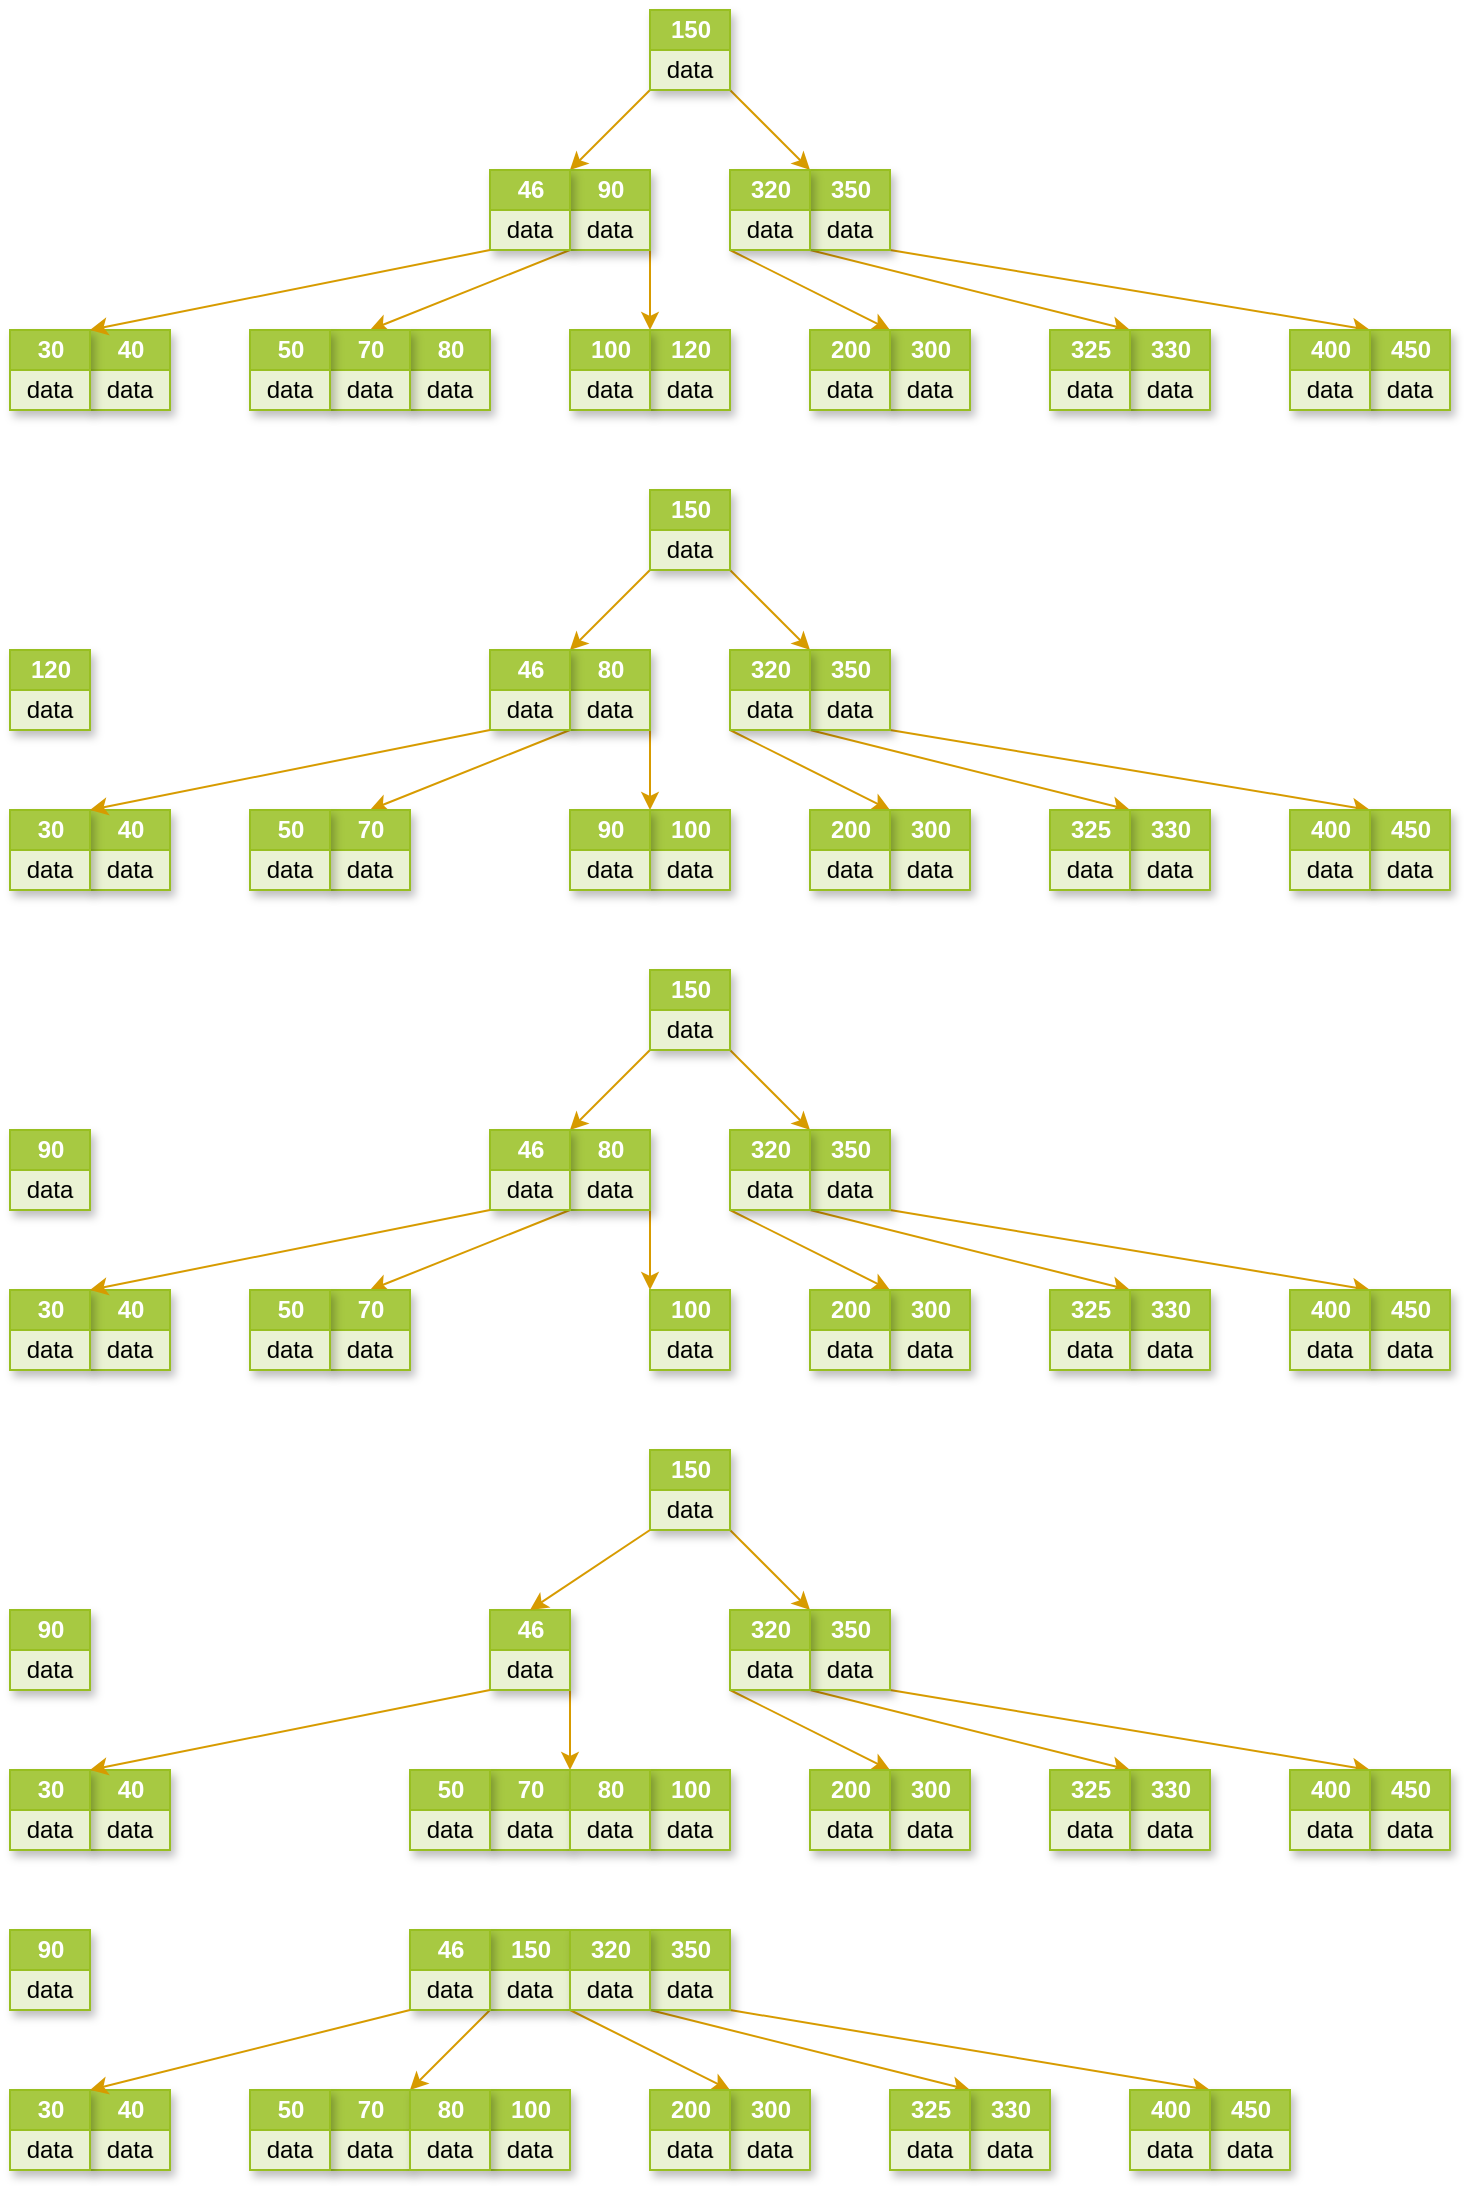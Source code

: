 <mxfile version="22.0.2" type="device">
  <diagram name="第 1 页" id="RB8LvpVfG58uMNeTtT9j">
    <mxGraphModel dx="1418" dy="-341" grid="1" gridSize="10" guides="1" tooltips="1" connect="1" arrows="1" fold="1" page="1" pageScale="1" pageWidth="827" pageHeight="1169" math="0" shadow="0">
      <root>
        <mxCell id="0" />
        <mxCell id="1" parent="0" />
        <mxCell id="YqBTJiR8Vr2jeuTM6Ofv-168" style="edgeStyle=none;shape=connector;rounded=0;orthogonalLoop=1;jettySize=auto;html=1;exitX=0;exitY=1;exitDx=0;exitDy=0;entryX=0;entryY=0;entryDx=0;entryDy=0;labelBackgroundColor=default;strokeColor=#d79b00;align=center;verticalAlign=middle;fontFamily=Helvetica;fontSize=11;fontColor=default;endArrow=classic;fillColor=#ffe6cc;" edge="1" parent="1" source="YqBTJiR8Vr2jeuTM6Ofv-6" target="YqBTJiR8Vr2jeuTM6Ofv-17">
          <mxGeometry relative="1" as="geometry" />
        </mxCell>
        <mxCell id="YqBTJiR8Vr2jeuTM6Ofv-169" style="edgeStyle=none;shape=connector;rounded=0;orthogonalLoop=1;jettySize=auto;html=1;exitX=1;exitY=1;exitDx=0;exitDy=0;entryX=1;entryY=0;entryDx=0;entryDy=0;labelBackgroundColor=default;strokeColor=#d79b00;align=center;verticalAlign=middle;fontFamily=Helvetica;fontSize=11;fontColor=default;endArrow=classic;fillColor=#ffe6cc;" edge="1" parent="1" source="YqBTJiR8Vr2jeuTM6Ofv-6" target="YqBTJiR8Vr2jeuTM6Ofv-27">
          <mxGeometry relative="1" as="geometry" />
        </mxCell>
        <mxCell id="YqBTJiR8Vr2jeuTM6Ofv-6" value="Assets" style="childLayout=tableLayout;recursiveResize=0;strokeColor=#98bf21;fillColor=#A7C942;shadow=1;" vertex="1" parent="1">
          <mxGeometry x="320" y="1200" width="40" height="40" as="geometry" />
        </mxCell>
        <mxCell id="YqBTJiR8Vr2jeuTM6Ofv-7" style="shape=tableRow;horizontal=0;startSize=0;swimlaneHead=0;swimlaneBody=0;top=0;left=0;bottom=0;right=0;dropTarget=0;collapsible=0;recursiveResize=0;expand=0;fontStyle=0;strokeColor=inherit;fillColor=#ffffff;" vertex="1" parent="YqBTJiR8Vr2jeuTM6Ofv-6">
          <mxGeometry width="40" height="20" as="geometry" />
        </mxCell>
        <mxCell id="YqBTJiR8Vr2jeuTM6Ofv-8" value="150" style="connectable=0;recursiveResize=0;strokeColor=inherit;fillColor=#A7C942;align=center;fontStyle=1;fontColor=#FFFFFF;html=1;" vertex="1" parent="YqBTJiR8Vr2jeuTM6Ofv-7">
          <mxGeometry width="40" height="20" as="geometry">
            <mxRectangle width="40" height="20" as="alternateBounds" />
          </mxGeometry>
        </mxCell>
        <mxCell id="YqBTJiR8Vr2jeuTM6Ofv-9" value="" style="shape=tableRow;horizontal=0;startSize=0;swimlaneHead=0;swimlaneBody=0;top=0;left=0;bottom=0;right=0;dropTarget=0;collapsible=0;recursiveResize=0;expand=0;fontStyle=1;strokeColor=inherit;fillColor=#EAF2D3;" vertex="1" parent="YqBTJiR8Vr2jeuTM6Ofv-6">
          <mxGeometry y="20" width="40" height="20" as="geometry" />
        </mxCell>
        <mxCell id="YqBTJiR8Vr2jeuTM6Ofv-10" value="data" style="connectable=0;recursiveResize=0;strokeColor=inherit;fillColor=inherit;whiteSpace=wrap;html=1;" vertex="1" parent="YqBTJiR8Vr2jeuTM6Ofv-9">
          <mxGeometry width="40" height="20" as="geometry">
            <mxRectangle width="40" height="20" as="alternateBounds" />
          </mxGeometry>
        </mxCell>
        <mxCell id="YqBTJiR8Vr2jeuTM6Ofv-163" style="edgeStyle=none;shape=connector;rounded=0;orthogonalLoop=1;jettySize=auto;html=1;exitX=1;exitY=1;exitDx=0;exitDy=0;entryX=1;entryY=0;entryDx=0;entryDy=0;labelBackgroundColor=default;strokeColor=#d79b00;align=center;verticalAlign=middle;fontFamily=Helvetica;fontSize=11;fontColor=default;endArrow=classic;fillColor=#ffe6cc;" edge="1" parent="1" source="YqBTJiR8Vr2jeuTM6Ofv-16" target="YqBTJiR8Vr2jeuTM6Ofv-147">
          <mxGeometry relative="1" as="geometry" />
        </mxCell>
        <mxCell id="YqBTJiR8Vr2jeuTM6Ofv-16" value="Assets" style="childLayout=tableLayout;recursiveResize=0;strokeColor=#98bf21;fillColor=#A7C942;shadow=1;" vertex="1" parent="1">
          <mxGeometry x="280" y="1280" width="40" height="40" as="geometry" />
        </mxCell>
        <mxCell id="YqBTJiR8Vr2jeuTM6Ofv-17" style="shape=tableRow;horizontal=0;startSize=0;swimlaneHead=0;swimlaneBody=0;top=0;left=0;bottom=0;right=0;dropTarget=0;collapsible=0;recursiveResize=0;expand=0;fontStyle=0;strokeColor=inherit;fillColor=#ffffff;" vertex="1" parent="YqBTJiR8Vr2jeuTM6Ofv-16">
          <mxGeometry width="40" height="20" as="geometry" />
        </mxCell>
        <mxCell id="YqBTJiR8Vr2jeuTM6Ofv-18" value="90" style="connectable=0;recursiveResize=0;strokeColor=inherit;fillColor=#A7C942;align=center;fontStyle=1;fontColor=#FFFFFF;html=1;" vertex="1" parent="YqBTJiR8Vr2jeuTM6Ofv-17">
          <mxGeometry width="40" height="20" as="geometry">
            <mxRectangle width="40" height="20" as="alternateBounds" />
          </mxGeometry>
        </mxCell>
        <mxCell id="YqBTJiR8Vr2jeuTM6Ofv-19" value="" style="shape=tableRow;horizontal=0;startSize=0;swimlaneHead=0;swimlaneBody=0;top=0;left=0;bottom=0;right=0;dropTarget=0;collapsible=0;recursiveResize=0;expand=0;fontStyle=1;strokeColor=inherit;fillColor=#EAF2D3;" vertex="1" parent="YqBTJiR8Vr2jeuTM6Ofv-16">
          <mxGeometry y="20" width="40" height="20" as="geometry" />
        </mxCell>
        <mxCell id="YqBTJiR8Vr2jeuTM6Ofv-20" value="data" style="connectable=0;recursiveResize=0;strokeColor=inherit;fillColor=inherit;whiteSpace=wrap;html=1;" vertex="1" parent="YqBTJiR8Vr2jeuTM6Ofv-19">
          <mxGeometry width="40" height="20" as="geometry">
            <mxRectangle width="40" height="20" as="alternateBounds" />
          </mxGeometry>
        </mxCell>
        <mxCell id="YqBTJiR8Vr2jeuTM6Ofv-162" style="edgeStyle=none;shape=connector;rounded=0;orthogonalLoop=1;jettySize=auto;html=1;exitX=1;exitY=1;exitDx=0;exitDy=0;entryX=0.5;entryY=0;entryDx=0;entryDy=0;labelBackgroundColor=default;strokeColor=#d79b00;align=center;verticalAlign=middle;fontFamily=Helvetica;fontSize=11;fontColor=default;endArrow=classic;fillColor=#ffe6cc;" edge="1" parent="1" source="YqBTJiR8Vr2jeuTM6Ofv-11" target="YqBTJiR8Vr2jeuTM6Ofv-137">
          <mxGeometry relative="1" as="geometry" />
        </mxCell>
        <mxCell id="YqBTJiR8Vr2jeuTM6Ofv-11" value="Assets" style="childLayout=tableLayout;recursiveResize=0;strokeColor=#98bf21;fillColor=#A7C942;shadow=1;" vertex="1" parent="1">
          <mxGeometry x="240" y="1280" width="40" height="40" as="geometry" />
        </mxCell>
        <mxCell id="YqBTJiR8Vr2jeuTM6Ofv-12" style="shape=tableRow;horizontal=0;startSize=0;swimlaneHead=0;swimlaneBody=0;top=0;left=0;bottom=0;right=0;dropTarget=0;collapsible=0;recursiveResize=0;expand=0;fontStyle=0;strokeColor=inherit;fillColor=#ffffff;" vertex="1" parent="YqBTJiR8Vr2jeuTM6Ofv-11">
          <mxGeometry width="40" height="20" as="geometry" />
        </mxCell>
        <mxCell id="YqBTJiR8Vr2jeuTM6Ofv-13" value="46" style="connectable=0;recursiveResize=0;strokeColor=inherit;fillColor=#A7C942;align=center;fontStyle=1;fontColor=#FFFFFF;html=1;" vertex="1" parent="YqBTJiR8Vr2jeuTM6Ofv-12">
          <mxGeometry width="40" height="20" as="geometry">
            <mxRectangle width="40" height="20" as="alternateBounds" />
          </mxGeometry>
        </mxCell>
        <mxCell id="YqBTJiR8Vr2jeuTM6Ofv-14" value="" style="shape=tableRow;horizontal=0;startSize=0;swimlaneHead=0;swimlaneBody=0;top=0;left=0;bottom=0;right=0;dropTarget=0;collapsible=0;recursiveResize=0;expand=0;fontStyle=1;strokeColor=inherit;fillColor=#EAF2D3;" vertex="1" parent="YqBTJiR8Vr2jeuTM6Ofv-11">
          <mxGeometry y="20" width="40" height="20" as="geometry" />
        </mxCell>
        <mxCell id="YqBTJiR8Vr2jeuTM6Ofv-15" value="data" style="connectable=0;recursiveResize=0;strokeColor=inherit;fillColor=inherit;whiteSpace=wrap;html=1;" vertex="1" parent="YqBTJiR8Vr2jeuTM6Ofv-14">
          <mxGeometry width="40" height="20" as="geometry">
            <mxRectangle width="40" height="20" as="alternateBounds" />
          </mxGeometry>
        </mxCell>
        <mxCell id="YqBTJiR8Vr2jeuTM6Ofv-165" style="edgeStyle=none;shape=connector;rounded=0;orthogonalLoop=1;jettySize=auto;html=1;exitX=0;exitY=1;exitDx=0;exitDy=0;entryX=1;entryY=0;entryDx=0;entryDy=0;labelBackgroundColor=default;strokeColor=#d79b00;align=center;verticalAlign=middle;fontFamily=Helvetica;fontSize=11;fontColor=default;endArrow=classic;fillColor=#ffe6cc;" edge="1" parent="1" source="YqBTJiR8Vr2jeuTM6Ofv-21" target="YqBTJiR8Vr2jeuTM6Ofv-87">
          <mxGeometry relative="1" as="geometry" />
        </mxCell>
        <mxCell id="YqBTJiR8Vr2jeuTM6Ofv-166" style="edgeStyle=none;shape=connector;rounded=0;orthogonalLoop=1;jettySize=auto;html=1;exitX=1;exitY=1;exitDx=0;exitDy=0;entryX=1;entryY=0;entryDx=0;entryDy=0;labelBackgroundColor=default;strokeColor=#d79b00;align=center;verticalAlign=middle;fontFamily=Helvetica;fontSize=11;fontColor=default;endArrow=classic;fillColor=#ffe6cc;" edge="1" parent="1" source="YqBTJiR8Vr2jeuTM6Ofv-21" target="YqBTJiR8Vr2jeuTM6Ofv-97">
          <mxGeometry relative="1" as="geometry" />
        </mxCell>
        <mxCell id="YqBTJiR8Vr2jeuTM6Ofv-21" value="Assets" style="childLayout=tableLayout;recursiveResize=0;strokeColor=#98bf21;fillColor=#A7C942;shadow=1;" vertex="1" parent="1">
          <mxGeometry x="400" y="1280" width="40" height="40" as="geometry" />
        </mxCell>
        <mxCell id="YqBTJiR8Vr2jeuTM6Ofv-22" style="shape=tableRow;horizontal=0;startSize=0;swimlaneHead=0;swimlaneBody=0;top=0;left=0;bottom=0;right=0;dropTarget=0;collapsible=0;recursiveResize=0;expand=0;fontStyle=0;strokeColor=inherit;fillColor=#ffffff;" vertex="1" parent="YqBTJiR8Vr2jeuTM6Ofv-21">
          <mxGeometry width="40" height="20" as="geometry" />
        </mxCell>
        <mxCell id="YqBTJiR8Vr2jeuTM6Ofv-23" value="350" style="connectable=0;recursiveResize=0;strokeColor=inherit;fillColor=#A7C942;align=center;fontStyle=1;fontColor=#FFFFFF;html=1;" vertex="1" parent="YqBTJiR8Vr2jeuTM6Ofv-22">
          <mxGeometry width="40" height="20" as="geometry">
            <mxRectangle width="40" height="20" as="alternateBounds" />
          </mxGeometry>
        </mxCell>
        <mxCell id="YqBTJiR8Vr2jeuTM6Ofv-24" value="" style="shape=tableRow;horizontal=0;startSize=0;swimlaneHead=0;swimlaneBody=0;top=0;left=0;bottom=0;right=0;dropTarget=0;collapsible=0;recursiveResize=0;expand=0;fontStyle=1;strokeColor=inherit;fillColor=#EAF2D3;" vertex="1" parent="YqBTJiR8Vr2jeuTM6Ofv-21">
          <mxGeometry y="20" width="40" height="20" as="geometry" />
        </mxCell>
        <mxCell id="YqBTJiR8Vr2jeuTM6Ofv-25" value="data" style="connectable=0;recursiveResize=0;strokeColor=inherit;fillColor=inherit;whiteSpace=wrap;html=1;" vertex="1" parent="YqBTJiR8Vr2jeuTM6Ofv-24">
          <mxGeometry width="40" height="20" as="geometry">
            <mxRectangle width="40" height="20" as="alternateBounds" />
          </mxGeometry>
        </mxCell>
        <mxCell id="YqBTJiR8Vr2jeuTM6Ofv-164" style="edgeStyle=none;shape=connector;rounded=0;orthogonalLoop=1;jettySize=auto;html=1;exitX=0;exitY=1;exitDx=0;exitDy=0;entryX=1;entryY=0;entryDx=0;entryDy=0;labelBackgroundColor=default;strokeColor=#d79b00;align=center;verticalAlign=middle;fontFamily=Helvetica;fontSize=11;fontColor=default;endArrow=classic;fillColor=#ffe6cc;" edge="1" parent="1" source="YqBTJiR8Vr2jeuTM6Ofv-26" target="YqBTJiR8Vr2jeuTM6Ofv-157">
          <mxGeometry relative="1" as="geometry" />
        </mxCell>
        <mxCell id="YqBTJiR8Vr2jeuTM6Ofv-26" value="Assets" style="childLayout=tableLayout;recursiveResize=0;strokeColor=#98bf21;fillColor=#A7C942;shadow=1;" vertex="1" parent="1">
          <mxGeometry x="360" y="1280" width="40" height="40" as="geometry" />
        </mxCell>
        <mxCell id="YqBTJiR8Vr2jeuTM6Ofv-27" style="shape=tableRow;horizontal=0;startSize=0;swimlaneHead=0;swimlaneBody=0;top=0;left=0;bottom=0;right=0;dropTarget=0;collapsible=0;recursiveResize=0;expand=0;fontStyle=0;strokeColor=inherit;fillColor=#ffffff;" vertex="1" parent="YqBTJiR8Vr2jeuTM6Ofv-26">
          <mxGeometry width="40" height="20" as="geometry" />
        </mxCell>
        <mxCell id="YqBTJiR8Vr2jeuTM6Ofv-28" value="320" style="connectable=0;recursiveResize=0;strokeColor=inherit;fillColor=#A7C942;align=center;fontStyle=1;fontColor=#FFFFFF;html=1;" vertex="1" parent="YqBTJiR8Vr2jeuTM6Ofv-27">
          <mxGeometry width="40" height="20" as="geometry">
            <mxRectangle width="40" height="20" as="alternateBounds" />
          </mxGeometry>
        </mxCell>
        <mxCell id="YqBTJiR8Vr2jeuTM6Ofv-29" value="" style="shape=tableRow;horizontal=0;startSize=0;swimlaneHead=0;swimlaneBody=0;top=0;left=0;bottom=0;right=0;dropTarget=0;collapsible=0;recursiveResize=0;expand=0;fontStyle=1;strokeColor=inherit;fillColor=#EAF2D3;" vertex="1" parent="YqBTJiR8Vr2jeuTM6Ofv-26">
          <mxGeometry y="20" width="40" height="20" as="geometry" />
        </mxCell>
        <mxCell id="YqBTJiR8Vr2jeuTM6Ofv-30" value="data" style="connectable=0;recursiveResize=0;strokeColor=inherit;fillColor=inherit;whiteSpace=wrap;html=1;" vertex="1" parent="YqBTJiR8Vr2jeuTM6Ofv-29">
          <mxGeometry width="40" height="20" as="geometry">
            <mxRectangle width="40" height="20" as="alternateBounds" />
          </mxGeometry>
        </mxCell>
        <mxCell id="YqBTJiR8Vr2jeuTM6Ofv-81" value="Assets" style="childLayout=tableLayout;recursiveResize=0;strokeColor=#98bf21;fillColor=#A7C942;shadow=1;" vertex="1" parent="1">
          <mxGeometry x="560" y="1360" width="40" height="40" as="geometry" />
        </mxCell>
        <mxCell id="YqBTJiR8Vr2jeuTM6Ofv-82" style="shape=tableRow;horizontal=0;startSize=0;swimlaneHead=0;swimlaneBody=0;top=0;left=0;bottom=0;right=0;dropTarget=0;collapsible=0;recursiveResize=0;expand=0;fontStyle=0;strokeColor=inherit;fillColor=#ffffff;" vertex="1" parent="YqBTJiR8Vr2jeuTM6Ofv-81">
          <mxGeometry width="40" height="20" as="geometry" />
        </mxCell>
        <mxCell id="YqBTJiR8Vr2jeuTM6Ofv-83" value="330" style="connectable=0;recursiveResize=0;strokeColor=inherit;fillColor=#A7C942;align=center;fontStyle=1;fontColor=#FFFFFF;html=1;" vertex="1" parent="YqBTJiR8Vr2jeuTM6Ofv-82">
          <mxGeometry width="40" height="20" as="geometry">
            <mxRectangle width="40" height="20" as="alternateBounds" />
          </mxGeometry>
        </mxCell>
        <mxCell id="YqBTJiR8Vr2jeuTM6Ofv-84" value="" style="shape=tableRow;horizontal=0;startSize=0;swimlaneHead=0;swimlaneBody=0;top=0;left=0;bottom=0;right=0;dropTarget=0;collapsible=0;recursiveResize=0;expand=0;fontStyle=1;strokeColor=inherit;fillColor=#EAF2D3;" vertex="1" parent="YqBTJiR8Vr2jeuTM6Ofv-81">
          <mxGeometry y="20" width="40" height="20" as="geometry" />
        </mxCell>
        <mxCell id="YqBTJiR8Vr2jeuTM6Ofv-85" value="data" style="connectable=0;recursiveResize=0;strokeColor=inherit;fillColor=inherit;whiteSpace=wrap;html=1;" vertex="1" parent="YqBTJiR8Vr2jeuTM6Ofv-84">
          <mxGeometry width="40" height="20" as="geometry">
            <mxRectangle width="40" height="20" as="alternateBounds" />
          </mxGeometry>
        </mxCell>
        <mxCell id="YqBTJiR8Vr2jeuTM6Ofv-86" value="Assets" style="childLayout=tableLayout;recursiveResize=0;strokeColor=#98bf21;fillColor=#A7C942;shadow=1;" vertex="1" parent="1">
          <mxGeometry x="520" y="1360" width="40" height="40" as="geometry" />
        </mxCell>
        <mxCell id="YqBTJiR8Vr2jeuTM6Ofv-87" style="shape=tableRow;horizontal=0;startSize=0;swimlaneHead=0;swimlaneBody=0;top=0;left=0;bottom=0;right=0;dropTarget=0;collapsible=0;recursiveResize=0;expand=0;fontStyle=0;strokeColor=inherit;fillColor=#ffffff;" vertex="1" parent="YqBTJiR8Vr2jeuTM6Ofv-86">
          <mxGeometry width="40" height="20" as="geometry" />
        </mxCell>
        <mxCell id="YqBTJiR8Vr2jeuTM6Ofv-88" value="325" style="connectable=0;recursiveResize=0;strokeColor=inherit;fillColor=#A7C942;align=center;fontStyle=1;fontColor=#FFFFFF;html=1;" vertex="1" parent="YqBTJiR8Vr2jeuTM6Ofv-87">
          <mxGeometry width="40" height="20" as="geometry">
            <mxRectangle width="40" height="20" as="alternateBounds" />
          </mxGeometry>
        </mxCell>
        <mxCell id="YqBTJiR8Vr2jeuTM6Ofv-89" value="" style="shape=tableRow;horizontal=0;startSize=0;swimlaneHead=0;swimlaneBody=0;top=0;left=0;bottom=0;right=0;dropTarget=0;collapsible=0;recursiveResize=0;expand=0;fontStyle=1;strokeColor=inherit;fillColor=#EAF2D3;" vertex="1" parent="YqBTJiR8Vr2jeuTM6Ofv-86">
          <mxGeometry y="20" width="40" height="20" as="geometry" />
        </mxCell>
        <mxCell id="YqBTJiR8Vr2jeuTM6Ofv-90" value="data" style="connectable=0;recursiveResize=0;strokeColor=inherit;fillColor=inherit;whiteSpace=wrap;html=1;" vertex="1" parent="YqBTJiR8Vr2jeuTM6Ofv-89">
          <mxGeometry width="40" height="20" as="geometry">
            <mxRectangle width="40" height="20" as="alternateBounds" />
          </mxGeometry>
        </mxCell>
        <mxCell id="YqBTJiR8Vr2jeuTM6Ofv-91" value="Assets" style="childLayout=tableLayout;recursiveResize=0;strokeColor=#98bf21;fillColor=#A7C942;shadow=1;" vertex="1" parent="1">
          <mxGeometry x="680" y="1360" width="40" height="40" as="geometry" />
        </mxCell>
        <mxCell id="YqBTJiR8Vr2jeuTM6Ofv-92" style="shape=tableRow;horizontal=0;startSize=0;swimlaneHead=0;swimlaneBody=0;top=0;left=0;bottom=0;right=0;dropTarget=0;collapsible=0;recursiveResize=0;expand=0;fontStyle=0;strokeColor=inherit;fillColor=#ffffff;" vertex="1" parent="YqBTJiR8Vr2jeuTM6Ofv-91">
          <mxGeometry width="40" height="20" as="geometry" />
        </mxCell>
        <mxCell id="YqBTJiR8Vr2jeuTM6Ofv-93" value="450" style="connectable=0;recursiveResize=0;strokeColor=inherit;fillColor=#A7C942;align=center;fontStyle=1;fontColor=#FFFFFF;html=1;" vertex="1" parent="YqBTJiR8Vr2jeuTM6Ofv-92">
          <mxGeometry width="40" height="20" as="geometry">
            <mxRectangle width="40" height="20" as="alternateBounds" />
          </mxGeometry>
        </mxCell>
        <mxCell id="YqBTJiR8Vr2jeuTM6Ofv-94" value="" style="shape=tableRow;horizontal=0;startSize=0;swimlaneHead=0;swimlaneBody=0;top=0;left=0;bottom=0;right=0;dropTarget=0;collapsible=0;recursiveResize=0;expand=0;fontStyle=1;strokeColor=inherit;fillColor=#EAF2D3;" vertex="1" parent="YqBTJiR8Vr2jeuTM6Ofv-91">
          <mxGeometry y="20" width="40" height="20" as="geometry" />
        </mxCell>
        <mxCell id="YqBTJiR8Vr2jeuTM6Ofv-95" value="data" style="connectable=0;recursiveResize=0;strokeColor=inherit;fillColor=inherit;whiteSpace=wrap;html=1;" vertex="1" parent="YqBTJiR8Vr2jeuTM6Ofv-94">
          <mxGeometry width="40" height="20" as="geometry">
            <mxRectangle width="40" height="20" as="alternateBounds" />
          </mxGeometry>
        </mxCell>
        <mxCell id="YqBTJiR8Vr2jeuTM6Ofv-96" value="Assets" style="childLayout=tableLayout;recursiveResize=0;strokeColor=#98bf21;fillColor=#A7C942;shadow=1;" vertex="1" parent="1">
          <mxGeometry x="640" y="1360" width="40" height="40" as="geometry" />
        </mxCell>
        <mxCell id="YqBTJiR8Vr2jeuTM6Ofv-97" style="shape=tableRow;horizontal=0;startSize=0;swimlaneHead=0;swimlaneBody=0;top=0;left=0;bottom=0;right=0;dropTarget=0;collapsible=0;recursiveResize=0;expand=0;fontStyle=0;strokeColor=inherit;fillColor=#ffffff;" vertex="1" parent="YqBTJiR8Vr2jeuTM6Ofv-96">
          <mxGeometry width="40" height="20" as="geometry" />
        </mxCell>
        <mxCell id="YqBTJiR8Vr2jeuTM6Ofv-98" value="400" style="connectable=0;recursiveResize=0;strokeColor=inherit;fillColor=#A7C942;align=center;fontStyle=1;fontColor=#FFFFFF;html=1;" vertex="1" parent="YqBTJiR8Vr2jeuTM6Ofv-97">
          <mxGeometry width="40" height="20" as="geometry">
            <mxRectangle width="40" height="20" as="alternateBounds" />
          </mxGeometry>
        </mxCell>
        <mxCell id="YqBTJiR8Vr2jeuTM6Ofv-99" value="" style="shape=tableRow;horizontal=0;startSize=0;swimlaneHead=0;swimlaneBody=0;top=0;left=0;bottom=0;right=0;dropTarget=0;collapsible=0;recursiveResize=0;expand=0;fontStyle=1;strokeColor=inherit;fillColor=#EAF2D3;" vertex="1" parent="YqBTJiR8Vr2jeuTM6Ofv-96">
          <mxGeometry y="20" width="40" height="20" as="geometry" />
        </mxCell>
        <mxCell id="YqBTJiR8Vr2jeuTM6Ofv-100" value="data" style="connectable=0;recursiveResize=0;strokeColor=inherit;fillColor=inherit;whiteSpace=wrap;html=1;" vertex="1" parent="YqBTJiR8Vr2jeuTM6Ofv-99">
          <mxGeometry width="40" height="20" as="geometry">
            <mxRectangle width="40" height="20" as="alternateBounds" />
          </mxGeometry>
        </mxCell>
        <mxCell id="YqBTJiR8Vr2jeuTM6Ofv-121" value="Assets" style="childLayout=tableLayout;recursiveResize=0;strokeColor=#98bf21;fillColor=#A7C942;shadow=1;" vertex="1" parent="1">
          <mxGeometry x="40" y="1360" width="40" height="40" as="geometry" />
        </mxCell>
        <mxCell id="YqBTJiR8Vr2jeuTM6Ofv-122" style="shape=tableRow;horizontal=0;startSize=0;swimlaneHead=0;swimlaneBody=0;top=0;left=0;bottom=0;right=0;dropTarget=0;collapsible=0;recursiveResize=0;expand=0;fontStyle=0;strokeColor=inherit;fillColor=#ffffff;" vertex="1" parent="YqBTJiR8Vr2jeuTM6Ofv-121">
          <mxGeometry width="40" height="20" as="geometry" />
        </mxCell>
        <mxCell id="YqBTJiR8Vr2jeuTM6Ofv-123" value="40" style="connectable=0;recursiveResize=0;strokeColor=inherit;fillColor=#A7C942;align=center;fontStyle=1;fontColor=#FFFFFF;html=1;" vertex="1" parent="YqBTJiR8Vr2jeuTM6Ofv-122">
          <mxGeometry width="40" height="20" as="geometry">
            <mxRectangle width="40" height="20" as="alternateBounds" />
          </mxGeometry>
        </mxCell>
        <mxCell id="YqBTJiR8Vr2jeuTM6Ofv-124" value="" style="shape=tableRow;horizontal=0;startSize=0;swimlaneHead=0;swimlaneBody=0;top=0;left=0;bottom=0;right=0;dropTarget=0;collapsible=0;recursiveResize=0;expand=0;fontStyle=1;strokeColor=inherit;fillColor=#EAF2D3;" vertex="1" parent="YqBTJiR8Vr2jeuTM6Ofv-121">
          <mxGeometry y="20" width="40" height="20" as="geometry" />
        </mxCell>
        <mxCell id="YqBTJiR8Vr2jeuTM6Ofv-125" value="data" style="connectable=0;recursiveResize=0;strokeColor=inherit;fillColor=inherit;whiteSpace=wrap;html=1;" vertex="1" parent="YqBTJiR8Vr2jeuTM6Ofv-124">
          <mxGeometry width="40" height="20" as="geometry">
            <mxRectangle width="40" height="20" as="alternateBounds" />
          </mxGeometry>
        </mxCell>
        <mxCell id="YqBTJiR8Vr2jeuTM6Ofv-126" value="Assets" style="childLayout=tableLayout;recursiveResize=0;strokeColor=#98bf21;fillColor=#A7C942;shadow=1;" vertex="1" parent="1">
          <mxGeometry y="1360" width="40" height="40" as="geometry" />
        </mxCell>
        <mxCell id="YqBTJiR8Vr2jeuTM6Ofv-127" style="shape=tableRow;horizontal=0;startSize=0;swimlaneHead=0;swimlaneBody=0;top=0;left=0;bottom=0;right=0;dropTarget=0;collapsible=0;recursiveResize=0;expand=0;fontStyle=0;strokeColor=inherit;fillColor=#ffffff;" vertex="1" parent="YqBTJiR8Vr2jeuTM6Ofv-126">
          <mxGeometry width="40" height="20" as="geometry" />
        </mxCell>
        <mxCell id="YqBTJiR8Vr2jeuTM6Ofv-128" value="30" style="connectable=0;recursiveResize=0;strokeColor=inherit;fillColor=#A7C942;align=center;fontStyle=1;fontColor=#FFFFFF;html=1;" vertex="1" parent="YqBTJiR8Vr2jeuTM6Ofv-127">
          <mxGeometry width="40" height="20" as="geometry">
            <mxRectangle width="40" height="20" as="alternateBounds" />
          </mxGeometry>
        </mxCell>
        <mxCell id="YqBTJiR8Vr2jeuTM6Ofv-129" value="" style="shape=tableRow;horizontal=0;startSize=0;swimlaneHead=0;swimlaneBody=0;top=0;left=0;bottom=0;right=0;dropTarget=0;collapsible=0;recursiveResize=0;expand=0;fontStyle=1;strokeColor=inherit;fillColor=#EAF2D3;" vertex="1" parent="YqBTJiR8Vr2jeuTM6Ofv-126">
          <mxGeometry y="20" width="40" height="20" as="geometry" />
        </mxCell>
        <mxCell id="YqBTJiR8Vr2jeuTM6Ofv-130" value="data" style="connectable=0;recursiveResize=0;strokeColor=inherit;fillColor=inherit;whiteSpace=wrap;html=1;" vertex="1" parent="YqBTJiR8Vr2jeuTM6Ofv-129">
          <mxGeometry width="40" height="20" as="geometry">
            <mxRectangle width="40" height="20" as="alternateBounds" />
          </mxGeometry>
        </mxCell>
        <mxCell id="YqBTJiR8Vr2jeuTM6Ofv-131" value="Assets" style="childLayout=tableLayout;recursiveResize=0;strokeColor=#98bf21;fillColor=#A7C942;shadow=1;" vertex="1" parent="1">
          <mxGeometry x="200" y="1360" width="40" height="40" as="geometry" />
        </mxCell>
        <mxCell id="YqBTJiR8Vr2jeuTM6Ofv-132" style="shape=tableRow;horizontal=0;startSize=0;swimlaneHead=0;swimlaneBody=0;top=0;left=0;bottom=0;right=0;dropTarget=0;collapsible=0;recursiveResize=0;expand=0;fontStyle=0;strokeColor=inherit;fillColor=#ffffff;" vertex="1" parent="YqBTJiR8Vr2jeuTM6Ofv-131">
          <mxGeometry width="40" height="20" as="geometry" />
        </mxCell>
        <mxCell id="YqBTJiR8Vr2jeuTM6Ofv-133" value="80" style="connectable=0;recursiveResize=0;strokeColor=inherit;fillColor=#A7C942;align=center;fontStyle=1;fontColor=#FFFFFF;html=1;" vertex="1" parent="YqBTJiR8Vr2jeuTM6Ofv-132">
          <mxGeometry width="40" height="20" as="geometry">
            <mxRectangle width="40" height="20" as="alternateBounds" />
          </mxGeometry>
        </mxCell>
        <mxCell id="YqBTJiR8Vr2jeuTM6Ofv-134" value="" style="shape=tableRow;horizontal=0;startSize=0;swimlaneHead=0;swimlaneBody=0;top=0;left=0;bottom=0;right=0;dropTarget=0;collapsible=0;recursiveResize=0;expand=0;fontStyle=1;strokeColor=inherit;fillColor=#EAF2D3;" vertex="1" parent="YqBTJiR8Vr2jeuTM6Ofv-131">
          <mxGeometry y="20" width="40" height="20" as="geometry" />
        </mxCell>
        <mxCell id="YqBTJiR8Vr2jeuTM6Ofv-135" value="data" style="connectable=0;recursiveResize=0;strokeColor=inherit;fillColor=inherit;whiteSpace=wrap;html=1;" vertex="1" parent="YqBTJiR8Vr2jeuTM6Ofv-134">
          <mxGeometry width="40" height="20" as="geometry">
            <mxRectangle width="40" height="20" as="alternateBounds" />
          </mxGeometry>
        </mxCell>
        <mxCell id="YqBTJiR8Vr2jeuTM6Ofv-136" value="Assets" style="childLayout=tableLayout;recursiveResize=0;strokeColor=#98bf21;fillColor=#A7C942;shadow=1;" vertex="1" parent="1">
          <mxGeometry x="160" y="1360" width="40" height="40" as="geometry" />
        </mxCell>
        <mxCell id="YqBTJiR8Vr2jeuTM6Ofv-137" style="shape=tableRow;horizontal=0;startSize=0;swimlaneHead=0;swimlaneBody=0;top=0;left=0;bottom=0;right=0;dropTarget=0;collapsible=0;recursiveResize=0;expand=0;fontStyle=0;strokeColor=inherit;fillColor=#ffffff;" vertex="1" parent="YqBTJiR8Vr2jeuTM6Ofv-136">
          <mxGeometry width="40" height="20" as="geometry" />
        </mxCell>
        <mxCell id="YqBTJiR8Vr2jeuTM6Ofv-138" value="70" style="connectable=0;recursiveResize=0;strokeColor=inherit;fillColor=#A7C942;align=center;fontStyle=1;fontColor=#FFFFFF;html=1;" vertex="1" parent="YqBTJiR8Vr2jeuTM6Ofv-137">
          <mxGeometry width="40" height="20" as="geometry">
            <mxRectangle width="40" height="20" as="alternateBounds" />
          </mxGeometry>
        </mxCell>
        <mxCell id="YqBTJiR8Vr2jeuTM6Ofv-139" value="" style="shape=tableRow;horizontal=0;startSize=0;swimlaneHead=0;swimlaneBody=0;top=0;left=0;bottom=0;right=0;dropTarget=0;collapsible=0;recursiveResize=0;expand=0;fontStyle=1;strokeColor=inherit;fillColor=#EAF2D3;" vertex="1" parent="YqBTJiR8Vr2jeuTM6Ofv-136">
          <mxGeometry y="20" width="40" height="20" as="geometry" />
        </mxCell>
        <mxCell id="YqBTJiR8Vr2jeuTM6Ofv-140" value="data" style="connectable=0;recursiveResize=0;strokeColor=inherit;fillColor=inherit;whiteSpace=wrap;html=1;" vertex="1" parent="YqBTJiR8Vr2jeuTM6Ofv-139">
          <mxGeometry width="40" height="20" as="geometry">
            <mxRectangle width="40" height="20" as="alternateBounds" />
          </mxGeometry>
        </mxCell>
        <mxCell id="YqBTJiR8Vr2jeuTM6Ofv-141" value="Assets" style="childLayout=tableLayout;recursiveResize=0;strokeColor=#98bf21;fillColor=#A7C942;shadow=1;" vertex="1" parent="1">
          <mxGeometry x="320" y="1360" width="40" height="40" as="geometry" />
        </mxCell>
        <mxCell id="YqBTJiR8Vr2jeuTM6Ofv-142" style="shape=tableRow;horizontal=0;startSize=0;swimlaneHead=0;swimlaneBody=0;top=0;left=0;bottom=0;right=0;dropTarget=0;collapsible=0;recursiveResize=0;expand=0;fontStyle=0;strokeColor=inherit;fillColor=#ffffff;" vertex="1" parent="YqBTJiR8Vr2jeuTM6Ofv-141">
          <mxGeometry width="40" height="20" as="geometry" />
        </mxCell>
        <mxCell id="YqBTJiR8Vr2jeuTM6Ofv-143" value="120" style="connectable=0;recursiveResize=0;strokeColor=inherit;fillColor=#A7C942;align=center;fontStyle=1;fontColor=#FFFFFF;html=1;" vertex="1" parent="YqBTJiR8Vr2jeuTM6Ofv-142">
          <mxGeometry width="40" height="20" as="geometry">
            <mxRectangle width="40" height="20" as="alternateBounds" />
          </mxGeometry>
        </mxCell>
        <mxCell id="YqBTJiR8Vr2jeuTM6Ofv-144" value="" style="shape=tableRow;horizontal=0;startSize=0;swimlaneHead=0;swimlaneBody=0;top=0;left=0;bottom=0;right=0;dropTarget=0;collapsible=0;recursiveResize=0;expand=0;fontStyle=1;strokeColor=inherit;fillColor=#EAF2D3;" vertex="1" parent="YqBTJiR8Vr2jeuTM6Ofv-141">
          <mxGeometry y="20" width="40" height="20" as="geometry" />
        </mxCell>
        <mxCell id="YqBTJiR8Vr2jeuTM6Ofv-145" value="data" style="connectable=0;recursiveResize=0;strokeColor=inherit;fillColor=inherit;whiteSpace=wrap;html=1;" vertex="1" parent="YqBTJiR8Vr2jeuTM6Ofv-144">
          <mxGeometry width="40" height="20" as="geometry">
            <mxRectangle width="40" height="20" as="alternateBounds" />
          </mxGeometry>
        </mxCell>
        <mxCell id="YqBTJiR8Vr2jeuTM6Ofv-146" value="Assets" style="childLayout=tableLayout;recursiveResize=0;strokeColor=#98bf21;fillColor=#A7C942;shadow=1;" vertex="1" parent="1">
          <mxGeometry x="280" y="1360" width="40" height="40" as="geometry" />
        </mxCell>
        <mxCell id="YqBTJiR8Vr2jeuTM6Ofv-147" style="shape=tableRow;horizontal=0;startSize=0;swimlaneHead=0;swimlaneBody=0;top=0;left=0;bottom=0;right=0;dropTarget=0;collapsible=0;recursiveResize=0;expand=0;fontStyle=0;strokeColor=inherit;fillColor=#ffffff;" vertex="1" parent="YqBTJiR8Vr2jeuTM6Ofv-146">
          <mxGeometry width="40" height="20" as="geometry" />
        </mxCell>
        <mxCell id="YqBTJiR8Vr2jeuTM6Ofv-148" value="100" style="connectable=0;recursiveResize=0;strokeColor=inherit;fillColor=#A7C942;align=center;fontStyle=1;fontColor=#FFFFFF;html=1;" vertex="1" parent="YqBTJiR8Vr2jeuTM6Ofv-147">
          <mxGeometry width="40" height="20" as="geometry">
            <mxRectangle width="40" height="20" as="alternateBounds" />
          </mxGeometry>
        </mxCell>
        <mxCell id="YqBTJiR8Vr2jeuTM6Ofv-149" value="" style="shape=tableRow;horizontal=0;startSize=0;swimlaneHead=0;swimlaneBody=0;top=0;left=0;bottom=0;right=0;dropTarget=0;collapsible=0;recursiveResize=0;expand=0;fontStyle=1;strokeColor=inherit;fillColor=#EAF2D3;" vertex="1" parent="YqBTJiR8Vr2jeuTM6Ofv-146">
          <mxGeometry y="20" width="40" height="20" as="geometry" />
        </mxCell>
        <mxCell id="YqBTJiR8Vr2jeuTM6Ofv-150" value="data" style="connectable=0;recursiveResize=0;strokeColor=inherit;fillColor=inherit;whiteSpace=wrap;html=1;" vertex="1" parent="YqBTJiR8Vr2jeuTM6Ofv-149">
          <mxGeometry width="40" height="20" as="geometry">
            <mxRectangle width="40" height="20" as="alternateBounds" />
          </mxGeometry>
        </mxCell>
        <mxCell id="YqBTJiR8Vr2jeuTM6Ofv-151" value="Assets" style="childLayout=tableLayout;recursiveResize=0;strokeColor=#98bf21;fillColor=#A7C942;shadow=1;" vertex="1" parent="1">
          <mxGeometry x="440" y="1360" width="40" height="40" as="geometry" />
        </mxCell>
        <mxCell id="YqBTJiR8Vr2jeuTM6Ofv-152" style="shape=tableRow;horizontal=0;startSize=0;swimlaneHead=0;swimlaneBody=0;top=0;left=0;bottom=0;right=0;dropTarget=0;collapsible=0;recursiveResize=0;expand=0;fontStyle=0;strokeColor=inherit;fillColor=#ffffff;" vertex="1" parent="YqBTJiR8Vr2jeuTM6Ofv-151">
          <mxGeometry width="40" height="20" as="geometry" />
        </mxCell>
        <mxCell id="YqBTJiR8Vr2jeuTM6Ofv-153" value="300" style="connectable=0;recursiveResize=0;strokeColor=inherit;fillColor=#A7C942;align=center;fontStyle=1;fontColor=#FFFFFF;html=1;" vertex="1" parent="YqBTJiR8Vr2jeuTM6Ofv-152">
          <mxGeometry width="40" height="20" as="geometry">
            <mxRectangle width="40" height="20" as="alternateBounds" />
          </mxGeometry>
        </mxCell>
        <mxCell id="YqBTJiR8Vr2jeuTM6Ofv-154" value="" style="shape=tableRow;horizontal=0;startSize=0;swimlaneHead=0;swimlaneBody=0;top=0;left=0;bottom=0;right=0;dropTarget=0;collapsible=0;recursiveResize=0;expand=0;fontStyle=1;strokeColor=inherit;fillColor=#EAF2D3;" vertex="1" parent="YqBTJiR8Vr2jeuTM6Ofv-151">
          <mxGeometry y="20" width="40" height="20" as="geometry" />
        </mxCell>
        <mxCell id="YqBTJiR8Vr2jeuTM6Ofv-155" value="data" style="connectable=0;recursiveResize=0;strokeColor=inherit;fillColor=inherit;whiteSpace=wrap;html=1;" vertex="1" parent="YqBTJiR8Vr2jeuTM6Ofv-154">
          <mxGeometry width="40" height="20" as="geometry">
            <mxRectangle width="40" height="20" as="alternateBounds" />
          </mxGeometry>
        </mxCell>
        <mxCell id="YqBTJiR8Vr2jeuTM6Ofv-156" value="Assets" style="childLayout=tableLayout;recursiveResize=0;strokeColor=#98bf21;fillColor=#A7C942;shadow=1;" vertex="1" parent="1">
          <mxGeometry x="400" y="1360" width="40" height="40" as="geometry" />
        </mxCell>
        <mxCell id="YqBTJiR8Vr2jeuTM6Ofv-157" style="shape=tableRow;horizontal=0;startSize=0;swimlaneHead=0;swimlaneBody=0;top=0;left=0;bottom=0;right=0;dropTarget=0;collapsible=0;recursiveResize=0;expand=0;fontStyle=0;strokeColor=inherit;fillColor=#ffffff;" vertex="1" parent="YqBTJiR8Vr2jeuTM6Ofv-156">
          <mxGeometry width="40" height="20" as="geometry" />
        </mxCell>
        <mxCell id="YqBTJiR8Vr2jeuTM6Ofv-158" value="200" style="connectable=0;recursiveResize=0;strokeColor=inherit;fillColor=#A7C942;align=center;fontStyle=1;fontColor=#FFFFFF;html=1;" vertex="1" parent="YqBTJiR8Vr2jeuTM6Ofv-157">
          <mxGeometry width="40" height="20" as="geometry">
            <mxRectangle width="40" height="20" as="alternateBounds" />
          </mxGeometry>
        </mxCell>
        <mxCell id="YqBTJiR8Vr2jeuTM6Ofv-159" value="" style="shape=tableRow;horizontal=0;startSize=0;swimlaneHead=0;swimlaneBody=0;top=0;left=0;bottom=0;right=0;dropTarget=0;collapsible=0;recursiveResize=0;expand=0;fontStyle=1;strokeColor=inherit;fillColor=#EAF2D3;" vertex="1" parent="YqBTJiR8Vr2jeuTM6Ofv-156">
          <mxGeometry y="20" width="40" height="20" as="geometry" />
        </mxCell>
        <mxCell id="YqBTJiR8Vr2jeuTM6Ofv-160" value="data" style="connectable=0;recursiveResize=0;strokeColor=inherit;fillColor=inherit;whiteSpace=wrap;html=1;" vertex="1" parent="YqBTJiR8Vr2jeuTM6Ofv-159">
          <mxGeometry width="40" height="20" as="geometry">
            <mxRectangle width="40" height="20" as="alternateBounds" />
          </mxGeometry>
        </mxCell>
        <mxCell id="YqBTJiR8Vr2jeuTM6Ofv-1" value="Assets" style="childLayout=tableLayout;recursiveResize=0;strokeColor=#98bf21;fillColor=#A7C942;shadow=1;" vertex="1" parent="1">
          <mxGeometry x="120" y="1360" width="40" height="40" as="geometry" />
        </mxCell>
        <mxCell id="YqBTJiR8Vr2jeuTM6Ofv-2" style="shape=tableRow;horizontal=0;startSize=0;swimlaneHead=0;swimlaneBody=0;top=0;left=0;bottom=0;right=0;dropTarget=0;collapsible=0;recursiveResize=0;expand=0;fontStyle=0;strokeColor=inherit;fillColor=#ffffff;" vertex="1" parent="YqBTJiR8Vr2jeuTM6Ofv-1">
          <mxGeometry width="40" height="20" as="geometry" />
        </mxCell>
        <mxCell id="YqBTJiR8Vr2jeuTM6Ofv-3" value="50" style="connectable=0;recursiveResize=0;strokeColor=inherit;fillColor=#A7C942;align=center;fontStyle=1;fontColor=#FFFFFF;html=1;" vertex="1" parent="YqBTJiR8Vr2jeuTM6Ofv-2">
          <mxGeometry width="40" height="20" as="geometry">
            <mxRectangle width="40" height="20" as="alternateBounds" />
          </mxGeometry>
        </mxCell>
        <mxCell id="YqBTJiR8Vr2jeuTM6Ofv-4" value="" style="shape=tableRow;horizontal=0;startSize=0;swimlaneHead=0;swimlaneBody=0;top=0;left=0;bottom=0;right=0;dropTarget=0;collapsible=0;recursiveResize=0;expand=0;fontStyle=1;strokeColor=inherit;fillColor=#EAF2D3;" vertex="1" parent="YqBTJiR8Vr2jeuTM6Ofv-1">
          <mxGeometry y="20" width="40" height="20" as="geometry" />
        </mxCell>
        <mxCell id="YqBTJiR8Vr2jeuTM6Ofv-5" value="data" style="connectable=0;recursiveResize=0;strokeColor=inherit;fillColor=inherit;whiteSpace=wrap;html=1;" vertex="1" parent="YqBTJiR8Vr2jeuTM6Ofv-4">
          <mxGeometry width="40" height="20" as="geometry">
            <mxRectangle width="40" height="20" as="alternateBounds" />
          </mxGeometry>
        </mxCell>
        <mxCell id="YqBTJiR8Vr2jeuTM6Ofv-161" style="rounded=0;orthogonalLoop=1;jettySize=auto;html=1;exitX=0;exitY=1;exitDx=0;exitDy=0;entryX=0;entryY=0;entryDx=0;entryDy=0;fillColor=#ffe6cc;strokeColor=#d79b00;" edge="1" parent="1" source="YqBTJiR8Vr2jeuTM6Ofv-14" target="YqBTJiR8Vr2jeuTM6Ofv-122">
          <mxGeometry relative="1" as="geometry" />
        </mxCell>
        <mxCell id="YqBTJiR8Vr2jeuTM6Ofv-170" style="edgeStyle=none;shape=connector;rounded=0;orthogonalLoop=1;jettySize=auto;html=1;exitX=0;exitY=1;exitDx=0;exitDy=0;entryX=0;entryY=0;entryDx=0;entryDy=0;labelBackgroundColor=default;strokeColor=#d79b00;align=center;verticalAlign=middle;fontFamily=Helvetica;fontSize=11;fontColor=default;endArrow=classic;fillColor=#ffe6cc;" edge="1" source="YqBTJiR8Vr2jeuTM6Ofv-172" target="YqBTJiR8Vr2jeuTM6Ofv-179" parent="1">
          <mxGeometry relative="1" as="geometry" />
        </mxCell>
        <mxCell id="YqBTJiR8Vr2jeuTM6Ofv-171" style="edgeStyle=none;shape=connector;rounded=0;orthogonalLoop=1;jettySize=auto;html=1;exitX=1;exitY=1;exitDx=0;exitDy=0;entryX=1;entryY=0;entryDx=0;entryDy=0;labelBackgroundColor=default;strokeColor=#d79b00;align=center;verticalAlign=middle;fontFamily=Helvetica;fontSize=11;fontColor=default;endArrow=classic;fillColor=#ffe6cc;" edge="1" source="YqBTJiR8Vr2jeuTM6Ofv-172" target="YqBTJiR8Vr2jeuTM6Ofv-198" parent="1">
          <mxGeometry relative="1" as="geometry" />
        </mxCell>
        <mxCell id="YqBTJiR8Vr2jeuTM6Ofv-172" value="Assets" style="childLayout=tableLayout;recursiveResize=0;strokeColor=#98bf21;fillColor=#A7C942;shadow=1;" vertex="1" parent="1">
          <mxGeometry x="320" y="1440" width="40" height="40" as="geometry" />
        </mxCell>
        <mxCell id="YqBTJiR8Vr2jeuTM6Ofv-173" style="shape=tableRow;horizontal=0;startSize=0;swimlaneHead=0;swimlaneBody=0;top=0;left=0;bottom=0;right=0;dropTarget=0;collapsible=0;recursiveResize=0;expand=0;fontStyle=0;strokeColor=inherit;fillColor=#ffffff;" vertex="1" parent="YqBTJiR8Vr2jeuTM6Ofv-172">
          <mxGeometry width="40" height="20" as="geometry" />
        </mxCell>
        <mxCell id="YqBTJiR8Vr2jeuTM6Ofv-174" value="150" style="connectable=0;recursiveResize=0;strokeColor=inherit;fillColor=#A7C942;align=center;fontStyle=1;fontColor=#FFFFFF;html=1;" vertex="1" parent="YqBTJiR8Vr2jeuTM6Ofv-173">
          <mxGeometry width="40" height="20" as="geometry">
            <mxRectangle width="40" height="20" as="alternateBounds" />
          </mxGeometry>
        </mxCell>
        <mxCell id="YqBTJiR8Vr2jeuTM6Ofv-175" value="" style="shape=tableRow;horizontal=0;startSize=0;swimlaneHead=0;swimlaneBody=0;top=0;left=0;bottom=0;right=0;dropTarget=0;collapsible=0;recursiveResize=0;expand=0;fontStyle=1;strokeColor=inherit;fillColor=#EAF2D3;" vertex="1" parent="YqBTJiR8Vr2jeuTM6Ofv-172">
          <mxGeometry y="20" width="40" height="20" as="geometry" />
        </mxCell>
        <mxCell id="YqBTJiR8Vr2jeuTM6Ofv-176" value="data" style="connectable=0;recursiveResize=0;strokeColor=inherit;fillColor=inherit;whiteSpace=wrap;html=1;" vertex="1" parent="YqBTJiR8Vr2jeuTM6Ofv-175">
          <mxGeometry width="40" height="20" as="geometry">
            <mxRectangle width="40" height="20" as="alternateBounds" />
          </mxGeometry>
        </mxCell>
        <mxCell id="YqBTJiR8Vr2jeuTM6Ofv-177" style="edgeStyle=none;shape=connector;rounded=0;orthogonalLoop=1;jettySize=auto;html=1;exitX=1;exitY=1;exitDx=0;exitDy=0;entryX=1;entryY=0;entryDx=0;entryDy=0;labelBackgroundColor=default;strokeColor=#d79b00;align=center;verticalAlign=middle;fontFamily=Helvetica;fontSize=11;fontColor=default;endArrow=classic;fillColor=#ffe6cc;" edge="1" source="YqBTJiR8Vr2jeuTM6Ofv-178" target="YqBTJiR8Vr2jeuTM6Ofv-248" parent="1">
          <mxGeometry relative="1" as="geometry" />
        </mxCell>
        <mxCell id="YqBTJiR8Vr2jeuTM6Ofv-178" value="Assets" style="childLayout=tableLayout;recursiveResize=0;strokeColor=#98bf21;fillColor=#A7C942;shadow=1;" vertex="1" parent="1">
          <mxGeometry x="280" y="1520" width="40" height="40" as="geometry" />
        </mxCell>
        <mxCell id="YqBTJiR8Vr2jeuTM6Ofv-179" style="shape=tableRow;horizontal=0;startSize=0;swimlaneHead=0;swimlaneBody=0;top=0;left=0;bottom=0;right=0;dropTarget=0;collapsible=0;recursiveResize=0;expand=0;fontStyle=0;strokeColor=inherit;fillColor=#ffffff;" vertex="1" parent="YqBTJiR8Vr2jeuTM6Ofv-178">
          <mxGeometry width="40" height="20" as="geometry" />
        </mxCell>
        <mxCell id="YqBTJiR8Vr2jeuTM6Ofv-180" value="80" style="connectable=0;recursiveResize=0;strokeColor=inherit;fillColor=#A7C942;align=center;fontStyle=1;fontColor=#FFFFFF;html=1;" vertex="1" parent="YqBTJiR8Vr2jeuTM6Ofv-179">
          <mxGeometry width="40" height="20" as="geometry">
            <mxRectangle width="40" height="20" as="alternateBounds" />
          </mxGeometry>
        </mxCell>
        <mxCell id="YqBTJiR8Vr2jeuTM6Ofv-181" value="" style="shape=tableRow;horizontal=0;startSize=0;swimlaneHead=0;swimlaneBody=0;top=0;left=0;bottom=0;right=0;dropTarget=0;collapsible=0;recursiveResize=0;expand=0;fontStyle=1;strokeColor=inherit;fillColor=#EAF2D3;" vertex="1" parent="YqBTJiR8Vr2jeuTM6Ofv-178">
          <mxGeometry y="20" width="40" height="20" as="geometry" />
        </mxCell>
        <mxCell id="YqBTJiR8Vr2jeuTM6Ofv-182" value="data" style="connectable=0;recursiveResize=0;strokeColor=inherit;fillColor=inherit;whiteSpace=wrap;html=1;" vertex="1" parent="YqBTJiR8Vr2jeuTM6Ofv-181">
          <mxGeometry width="40" height="20" as="geometry">
            <mxRectangle width="40" height="20" as="alternateBounds" />
          </mxGeometry>
        </mxCell>
        <mxCell id="YqBTJiR8Vr2jeuTM6Ofv-183" style="edgeStyle=none;shape=connector;rounded=0;orthogonalLoop=1;jettySize=auto;html=1;exitX=1;exitY=1;exitDx=0;exitDy=0;entryX=0.5;entryY=0;entryDx=0;entryDy=0;labelBackgroundColor=default;strokeColor=#d79b00;align=center;verticalAlign=middle;fontFamily=Helvetica;fontSize=11;fontColor=default;endArrow=classic;fillColor=#ffe6cc;" edge="1" source="YqBTJiR8Vr2jeuTM6Ofv-184" target="YqBTJiR8Vr2jeuTM6Ofv-238" parent="1">
          <mxGeometry relative="1" as="geometry" />
        </mxCell>
        <mxCell id="YqBTJiR8Vr2jeuTM6Ofv-184" value="Assets" style="childLayout=tableLayout;recursiveResize=0;strokeColor=#98bf21;fillColor=#A7C942;shadow=1;" vertex="1" parent="1">
          <mxGeometry x="240" y="1520" width="40" height="40" as="geometry" />
        </mxCell>
        <mxCell id="YqBTJiR8Vr2jeuTM6Ofv-185" style="shape=tableRow;horizontal=0;startSize=0;swimlaneHead=0;swimlaneBody=0;top=0;left=0;bottom=0;right=0;dropTarget=0;collapsible=0;recursiveResize=0;expand=0;fontStyle=0;strokeColor=inherit;fillColor=#ffffff;" vertex="1" parent="YqBTJiR8Vr2jeuTM6Ofv-184">
          <mxGeometry width="40" height="20" as="geometry" />
        </mxCell>
        <mxCell id="YqBTJiR8Vr2jeuTM6Ofv-186" value="46" style="connectable=0;recursiveResize=0;strokeColor=inherit;fillColor=#A7C942;align=center;fontStyle=1;fontColor=#FFFFFF;html=1;" vertex="1" parent="YqBTJiR8Vr2jeuTM6Ofv-185">
          <mxGeometry width="40" height="20" as="geometry">
            <mxRectangle width="40" height="20" as="alternateBounds" />
          </mxGeometry>
        </mxCell>
        <mxCell id="YqBTJiR8Vr2jeuTM6Ofv-187" value="" style="shape=tableRow;horizontal=0;startSize=0;swimlaneHead=0;swimlaneBody=0;top=0;left=0;bottom=0;right=0;dropTarget=0;collapsible=0;recursiveResize=0;expand=0;fontStyle=1;strokeColor=inherit;fillColor=#EAF2D3;" vertex="1" parent="YqBTJiR8Vr2jeuTM6Ofv-184">
          <mxGeometry y="20" width="40" height="20" as="geometry" />
        </mxCell>
        <mxCell id="YqBTJiR8Vr2jeuTM6Ofv-188" value="data" style="connectable=0;recursiveResize=0;strokeColor=inherit;fillColor=inherit;whiteSpace=wrap;html=1;" vertex="1" parent="YqBTJiR8Vr2jeuTM6Ofv-187">
          <mxGeometry width="40" height="20" as="geometry">
            <mxRectangle width="40" height="20" as="alternateBounds" />
          </mxGeometry>
        </mxCell>
        <mxCell id="YqBTJiR8Vr2jeuTM6Ofv-189" style="edgeStyle=none;shape=connector;rounded=0;orthogonalLoop=1;jettySize=auto;html=1;exitX=0;exitY=1;exitDx=0;exitDy=0;entryX=1;entryY=0;entryDx=0;entryDy=0;labelBackgroundColor=default;strokeColor=#d79b00;align=center;verticalAlign=middle;fontFamily=Helvetica;fontSize=11;fontColor=default;endArrow=classic;fillColor=#ffe6cc;" edge="1" source="YqBTJiR8Vr2jeuTM6Ofv-191" target="YqBTJiR8Vr2jeuTM6Ofv-208" parent="1">
          <mxGeometry relative="1" as="geometry" />
        </mxCell>
        <mxCell id="YqBTJiR8Vr2jeuTM6Ofv-190" style="edgeStyle=none;shape=connector;rounded=0;orthogonalLoop=1;jettySize=auto;html=1;exitX=1;exitY=1;exitDx=0;exitDy=0;entryX=1;entryY=0;entryDx=0;entryDy=0;labelBackgroundColor=default;strokeColor=#d79b00;align=center;verticalAlign=middle;fontFamily=Helvetica;fontSize=11;fontColor=default;endArrow=classic;fillColor=#ffe6cc;" edge="1" source="YqBTJiR8Vr2jeuTM6Ofv-191" target="YqBTJiR8Vr2jeuTM6Ofv-218" parent="1">
          <mxGeometry relative="1" as="geometry" />
        </mxCell>
        <mxCell id="YqBTJiR8Vr2jeuTM6Ofv-191" value="Assets" style="childLayout=tableLayout;recursiveResize=0;strokeColor=#98bf21;fillColor=#A7C942;shadow=1;" vertex="1" parent="1">
          <mxGeometry x="400" y="1520" width="40" height="40" as="geometry" />
        </mxCell>
        <mxCell id="YqBTJiR8Vr2jeuTM6Ofv-192" style="shape=tableRow;horizontal=0;startSize=0;swimlaneHead=0;swimlaneBody=0;top=0;left=0;bottom=0;right=0;dropTarget=0;collapsible=0;recursiveResize=0;expand=0;fontStyle=0;strokeColor=inherit;fillColor=#ffffff;" vertex="1" parent="YqBTJiR8Vr2jeuTM6Ofv-191">
          <mxGeometry width="40" height="20" as="geometry" />
        </mxCell>
        <mxCell id="YqBTJiR8Vr2jeuTM6Ofv-193" value="350" style="connectable=0;recursiveResize=0;strokeColor=inherit;fillColor=#A7C942;align=center;fontStyle=1;fontColor=#FFFFFF;html=1;" vertex="1" parent="YqBTJiR8Vr2jeuTM6Ofv-192">
          <mxGeometry width="40" height="20" as="geometry">
            <mxRectangle width="40" height="20" as="alternateBounds" />
          </mxGeometry>
        </mxCell>
        <mxCell id="YqBTJiR8Vr2jeuTM6Ofv-194" value="" style="shape=tableRow;horizontal=0;startSize=0;swimlaneHead=0;swimlaneBody=0;top=0;left=0;bottom=0;right=0;dropTarget=0;collapsible=0;recursiveResize=0;expand=0;fontStyle=1;strokeColor=inherit;fillColor=#EAF2D3;" vertex="1" parent="YqBTJiR8Vr2jeuTM6Ofv-191">
          <mxGeometry y="20" width="40" height="20" as="geometry" />
        </mxCell>
        <mxCell id="YqBTJiR8Vr2jeuTM6Ofv-195" value="data" style="connectable=0;recursiveResize=0;strokeColor=inherit;fillColor=inherit;whiteSpace=wrap;html=1;" vertex="1" parent="YqBTJiR8Vr2jeuTM6Ofv-194">
          <mxGeometry width="40" height="20" as="geometry">
            <mxRectangle width="40" height="20" as="alternateBounds" />
          </mxGeometry>
        </mxCell>
        <mxCell id="YqBTJiR8Vr2jeuTM6Ofv-196" style="edgeStyle=none;shape=connector;rounded=0;orthogonalLoop=1;jettySize=auto;html=1;exitX=0;exitY=1;exitDx=0;exitDy=0;entryX=1;entryY=0;entryDx=0;entryDy=0;labelBackgroundColor=default;strokeColor=#d79b00;align=center;verticalAlign=middle;fontFamily=Helvetica;fontSize=11;fontColor=default;endArrow=classic;fillColor=#ffe6cc;" edge="1" source="YqBTJiR8Vr2jeuTM6Ofv-197" target="YqBTJiR8Vr2jeuTM6Ofv-258" parent="1">
          <mxGeometry relative="1" as="geometry" />
        </mxCell>
        <mxCell id="YqBTJiR8Vr2jeuTM6Ofv-197" value="Assets" style="childLayout=tableLayout;recursiveResize=0;strokeColor=#98bf21;fillColor=#A7C942;shadow=1;" vertex="1" parent="1">
          <mxGeometry x="360" y="1520" width="40" height="40" as="geometry" />
        </mxCell>
        <mxCell id="YqBTJiR8Vr2jeuTM6Ofv-198" style="shape=tableRow;horizontal=0;startSize=0;swimlaneHead=0;swimlaneBody=0;top=0;left=0;bottom=0;right=0;dropTarget=0;collapsible=0;recursiveResize=0;expand=0;fontStyle=0;strokeColor=inherit;fillColor=#ffffff;" vertex="1" parent="YqBTJiR8Vr2jeuTM6Ofv-197">
          <mxGeometry width="40" height="20" as="geometry" />
        </mxCell>
        <mxCell id="YqBTJiR8Vr2jeuTM6Ofv-199" value="320" style="connectable=0;recursiveResize=0;strokeColor=inherit;fillColor=#A7C942;align=center;fontStyle=1;fontColor=#FFFFFF;html=1;" vertex="1" parent="YqBTJiR8Vr2jeuTM6Ofv-198">
          <mxGeometry width="40" height="20" as="geometry">
            <mxRectangle width="40" height="20" as="alternateBounds" />
          </mxGeometry>
        </mxCell>
        <mxCell id="YqBTJiR8Vr2jeuTM6Ofv-200" value="" style="shape=tableRow;horizontal=0;startSize=0;swimlaneHead=0;swimlaneBody=0;top=0;left=0;bottom=0;right=0;dropTarget=0;collapsible=0;recursiveResize=0;expand=0;fontStyle=1;strokeColor=inherit;fillColor=#EAF2D3;" vertex="1" parent="YqBTJiR8Vr2jeuTM6Ofv-197">
          <mxGeometry y="20" width="40" height="20" as="geometry" />
        </mxCell>
        <mxCell id="YqBTJiR8Vr2jeuTM6Ofv-201" value="data" style="connectable=0;recursiveResize=0;strokeColor=inherit;fillColor=inherit;whiteSpace=wrap;html=1;" vertex="1" parent="YqBTJiR8Vr2jeuTM6Ofv-200">
          <mxGeometry width="40" height="20" as="geometry">
            <mxRectangle width="40" height="20" as="alternateBounds" />
          </mxGeometry>
        </mxCell>
        <mxCell id="YqBTJiR8Vr2jeuTM6Ofv-202" value="Assets" style="childLayout=tableLayout;recursiveResize=0;strokeColor=#98bf21;fillColor=#A7C942;shadow=1;" vertex="1" parent="1">
          <mxGeometry x="560" y="1600" width="40" height="40" as="geometry" />
        </mxCell>
        <mxCell id="YqBTJiR8Vr2jeuTM6Ofv-203" style="shape=tableRow;horizontal=0;startSize=0;swimlaneHead=0;swimlaneBody=0;top=0;left=0;bottom=0;right=0;dropTarget=0;collapsible=0;recursiveResize=0;expand=0;fontStyle=0;strokeColor=inherit;fillColor=#ffffff;" vertex="1" parent="YqBTJiR8Vr2jeuTM6Ofv-202">
          <mxGeometry width="40" height="20" as="geometry" />
        </mxCell>
        <mxCell id="YqBTJiR8Vr2jeuTM6Ofv-204" value="330" style="connectable=0;recursiveResize=0;strokeColor=inherit;fillColor=#A7C942;align=center;fontStyle=1;fontColor=#FFFFFF;html=1;" vertex="1" parent="YqBTJiR8Vr2jeuTM6Ofv-203">
          <mxGeometry width="40" height="20" as="geometry">
            <mxRectangle width="40" height="20" as="alternateBounds" />
          </mxGeometry>
        </mxCell>
        <mxCell id="YqBTJiR8Vr2jeuTM6Ofv-205" value="" style="shape=tableRow;horizontal=0;startSize=0;swimlaneHead=0;swimlaneBody=0;top=0;left=0;bottom=0;right=0;dropTarget=0;collapsible=0;recursiveResize=0;expand=0;fontStyle=1;strokeColor=inherit;fillColor=#EAF2D3;" vertex="1" parent="YqBTJiR8Vr2jeuTM6Ofv-202">
          <mxGeometry y="20" width="40" height="20" as="geometry" />
        </mxCell>
        <mxCell id="YqBTJiR8Vr2jeuTM6Ofv-206" value="data" style="connectable=0;recursiveResize=0;strokeColor=inherit;fillColor=inherit;whiteSpace=wrap;html=1;" vertex="1" parent="YqBTJiR8Vr2jeuTM6Ofv-205">
          <mxGeometry width="40" height="20" as="geometry">
            <mxRectangle width="40" height="20" as="alternateBounds" />
          </mxGeometry>
        </mxCell>
        <mxCell id="YqBTJiR8Vr2jeuTM6Ofv-207" value="Assets" style="childLayout=tableLayout;recursiveResize=0;strokeColor=#98bf21;fillColor=#A7C942;shadow=1;" vertex="1" parent="1">
          <mxGeometry x="520" y="1600" width="40" height="40" as="geometry" />
        </mxCell>
        <mxCell id="YqBTJiR8Vr2jeuTM6Ofv-208" style="shape=tableRow;horizontal=0;startSize=0;swimlaneHead=0;swimlaneBody=0;top=0;left=0;bottom=0;right=0;dropTarget=0;collapsible=0;recursiveResize=0;expand=0;fontStyle=0;strokeColor=inherit;fillColor=#ffffff;" vertex="1" parent="YqBTJiR8Vr2jeuTM6Ofv-207">
          <mxGeometry width="40" height="20" as="geometry" />
        </mxCell>
        <mxCell id="YqBTJiR8Vr2jeuTM6Ofv-209" value="325" style="connectable=0;recursiveResize=0;strokeColor=inherit;fillColor=#A7C942;align=center;fontStyle=1;fontColor=#FFFFFF;html=1;" vertex="1" parent="YqBTJiR8Vr2jeuTM6Ofv-208">
          <mxGeometry width="40" height="20" as="geometry">
            <mxRectangle width="40" height="20" as="alternateBounds" />
          </mxGeometry>
        </mxCell>
        <mxCell id="YqBTJiR8Vr2jeuTM6Ofv-210" value="" style="shape=tableRow;horizontal=0;startSize=0;swimlaneHead=0;swimlaneBody=0;top=0;left=0;bottom=0;right=0;dropTarget=0;collapsible=0;recursiveResize=0;expand=0;fontStyle=1;strokeColor=inherit;fillColor=#EAF2D3;" vertex="1" parent="YqBTJiR8Vr2jeuTM6Ofv-207">
          <mxGeometry y="20" width="40" height="20" as="geometry" />
        </mxCell>
        <mxCell id="YqBTJiR8Vr2jeuTM6Ofv-211" value="data" style="connectable=0;recursiveResize=0;strokeColor=inherit;fillColor=inherit;whiteSpace=wrap;html=1;" vertex="1" parent="YqBTJiR8Vr2jeuTM6Ofv-210">
          <mxGeometry width="40" height="20" as="geometry">
            <mxRectangle width="40" height="20" as="alternateBounds" />
          </mxGeometry>
        </mxCell>
        <mxCell id="YqBTJiR8Vr2jeuTM6Ofv-212" value="Assets" style="childLayout=tableLayout;recursiveResize=0;strokeColor=#98bf21;fillColor=#A7C942;shadow=1;" vertex="1" parent="1">
          <mxGeometry x="680" y="1600" width="40" height="40" as="geometry" />
        </mxCell>
        <mxCell id="YqBTJiR8Vr2jeuTM6Ofv-213" style="shape=tableRow;horizontal=0;startSize=0;swimlaneHead=0;swimlaneBody=0;top=0;left=0;bottom=0;right=0;dropTarget=0;collapsible=0;recursiveResize=0;expand=0;fontStyle=0;strokeColor=inherit;fillColor=#ffffff;" vertex="1" parent="YqBTJiR8Vr2jeuTM6Ofv-212">
          <mxGeometry width="40" height="20" as="geometry" />
        </mxCell>
        <mxCell id="YqBTJiR8Vr2jeuTM6Ofv-214" value="450" style="connectable=0;recursiveResize=0;strokeColor=inherit;fillColor=#A7C942;align=center;fontStyle=1;fontColor=#FFFFFF;html=1;" vertex="1" parent="YqBTJiR8Vr2jeuTM6Ofv-213">
          <mxGeometry width="40" height="20" as="geometry">
            <mxRectangle width="40" height="20" as="alternateBounds" />
          </mxGeometry>
        </mxCell>
        <mxCell id="YqBTJiR8Vr2jeuTM6Ofv-215" value="" style="shape=tableRow;horizontal=0;startSize=0;swimlaneHead=0;swimlaneBody=0;top=0;left=0;bottom=0;right=0;dropTarget=0;collapsible=0;recursiveResize=0;expand=0;fontStyle=1;strokeColor=inherit;fillColor=#EAF2D3;" vertex="1" parent="YqBTJiR8Vr2jeuTM6Ofv-212">
          <mxGeometry y="20" width="40" height="20" as="geometry" />
        </mxCell>
        <mxCell id="YqBTJiR8Vr2jeuTM6Ofv-216" value="data" style="connectable=0;recursiveResize=0;strokeColor=inherit;fillColor=inherit;whiteSpace=wrap;html=1;" vertex="1" parent="YqBTJiR8Vr2jeuTM6Ofv-215">
          <mxGeometry width="40" height="20" as="geometry">
            <mxRectangle width="40" height="20" as="alternateBounds" />
          </mxGeometry>
        </mxCell>
        <mxCell id="YqBTJiR8Vr2jeuTM6Ofv-217" value="Assets" style="childLayout=tableLayout;recursiveResize=0;strokeColor=#98bf21;fillColor=#A7C942;shadow=1;" vertex="1" parent="1">
          <mxGeometry x="640" y="1600" width="40" height="40" as="geometry" />
        </mxCell>
        <mxCell id="YqBTJiR8Vr2jeuTM6Ofv-218" style="shape=tableRow;horizontal=0;startSize=0;swimlaneHead=0;swimlaneBody=0;top=0;left=0;bottom=0;right=0;dropTarget=0;collapsible=0;recursiveResize=0;expand=0;fontStyle=0;strokeColor=inherit;fillColor=#ffffff;" vertex="1" parent="YqBTJiR8Vr2jeuTM6Ofv-217">
          <mxGeometry width="40" height="20" as="geometry" />
        </mxCell>
        <mxCell id="YqBTJiR8Vr2jeuTM6Ofv-219" value="400" style="connectable=0;recursiveResize=0;strokeColor=inherit;fillColor=#A7C942;align=center;fontStyle=1;fontColor=#FFFFFF;html=1;" vertex="1" parent="YqBTJiR8Vr2jeuTM6Ofv-218">
          <mxGeometry width="40" height="20" as="geometry">
            <mxRectangle width="40" height="20" as="alternateBounds" />
          </mxGeometry>
        </mxCell>
        <mxCell id="YqBTJiR8Vr2jeuTM6Ofv-220" value="" style="shape=tableRow;horizontal=0;startSize=0;swimlaneHead=0;swimlaneBody=0;top=0;left=0;bottom=0;right=0;dropTarget=0;collapsible=0;recursiveResize=0;expand=0;fontStyle=1;strokeColor=inherit;fillColor=#EAF2D3;" vertex="1" parent="YqBTJiR8Vr2jeuTM6Ofv-217">
          <mxGeometry y="20" width="40" height="20" as="geometry" />
        </mxCell>
        <mxCell id="YqBTJiR8Vr2jeuTM6Ofv-221" value="data" style="connectable=0;recursiveResize=0;strokeColor=inherit;fillColor=inherit;whiteSpace=wrap;html=1;" vertex="1" parent="YqBTJiR8Vr2jeuTM6Ofv-220">
          <mxGeometry width="40" height="20" as="geometry">
            <mxRectangle width="40" height="20" as="alternateBounds" />
          </mxGeometry>
        </mxCell>
        <mxCell id="YqBTJiR8Vr2jeuTM6Ofv-222" value="Assets" style="childLayout=tableLayout;recursiveResize=0;strokeColor=#98bf21;fillColor=#A7C942;shadow=1;" vertex="1" parent="1">
          <mxGeometry x="40" y="1600" width="40" height="40" as="geometry" />
        </mxCell>
        <mxCell id="YqBTJiR8Vr2jeuTM6Ofv-223" style="shape=tableRow;horizontal=0;startSize=0;swimlaneHead=0;swimlaneBody=0;top=0;left=0;bottom=0;right=0;dropTarget=0;collapsible=0;recursiveResize=0;expand=0;fontStyle=0;strokeColor=inherit;fillColor=#ffffff;" vertex="1" parent="YqBTJiR8Vr2jeuTM6Ofv-222">
          <mxGeometry width="40" height="20" as="geometry" />
        </mxCell>
        <mxCell id="YqBTJiR8Vr2jeuTM6Ofv-224" value="40" style="connectable=0;recursiveResize=0;strokeColor=inherit;fillColor=#A7C942;align=center;fontStyle=1;fontColor=#FFFFFF;html=1;" vertex="1" parent="YqBTJiR8Vr2jeuTM6Ofv-223">
          <mxGeometry width="40" height="20" as="geometry">
            <mxRectangle width="40" height="20" as="alternateBounds" />
          </mxGeometry>
        </mxCell>
        <mxCell id="YqBTJiR8Vr2jeuTM6Ofv-225" value="" style="shape=tableRow;horizontal=0;startSize=0;swimlaneHead=0;swimlaneBody=0;top=0;left=0;bottom=0;right=0;dropTarget=0;collapsible=0;recursiveResize=0;expand=0;fontStyle=1;strokeColor=inherit;fillColor=#EAF2D3;" vertex="1" parent="YqBTJiR8Vr2jeuTM6Ofv-222">
          <mxGeometry y="20" width="40" height="20" as="geometry" />
        </mxCell>
        <mxCell id="YqBTJiR8Vr2jeuTM6Ofv-226" value="data" style="connectable=0;recursiveResize=0;strokeColor=inherit;fillColor=inherit;whiteSpace=wrap;html=1;" vertex="1" parent="YqBTJiR8Vr2jeuTM6Ofv-225">
          <mxGeometry width="40" height="20" as="geometry">
            <mxRectangle width="40" height="20" as="alternateBounds" />
          </mxGeometry>
        </mxCell>
        <mxCell id="YqBTJiR8Vr2jeuTM6Ofv-227" value="Assets" style="childLayout=tableLayout;recursiveResize=0;strokeColor=#98bf21;fillColor=#A7C942;shadow=1;" vertex="1" parent="1">
          <mxGeometry y="1600" width="40" height="40" as="geometry" />
        </mxCell>
        <mxCell id="YqBTJiR8Vr2jeuTM6Ofv-228" style="shape=tableRow;horizontal=0;startSize=0;swimlaneHead=0;swimlaneBody=0;top=0;left=0;bottom=0;right=0;dropTarget=0;collapsible=0;recursiveResize=0;expand=0;fontStyle=0;strokeColor=inherit;fillColor=#ffffff;" vertex="1" parent="YqBTJiR8Vr2jeuTM6Ofv-227">
          <mxGeometry width="40" height="20" as="geometry" />
        </mxCell>
        <mxCell id="YqBTJiR8Vr2jeuTM6Ofv-229" value="30" style="connectable=0;recursiveResize=0;strokeColor=inherit;fillColor=#A7C942;align=center;fontStyle=1;fontColor=#FFFFFF;html=1;" vertex="1" parent="YqBTJiR8Vr2jeuTM6Ofv-228">
          <mxGeometry width="40" height="20" as="geometry">
            <mxRectangle width="40" height="20" as="alternateBounds" />
          </mxGeometry>
        </mxCell>
        <mxCell id="YqBTJiR8Vr2jeuTM6Ofv-230" value="" style="shape=tableRow;horizontal=0;startSize=0;swimlaneHead=0;swimlaneBody=0;top=0;left=0;bottom=0;right=0;dropTarget=0;collapsible=0;recursiveResize=0;expand=0;fontStyle=1;strokeColor=inherit;fillColor=#EAF2D3;" vertex="1" parent="YqBTJiR8Vr2jeuTM6Ofv-227">
          <mxGeometry y="20" width="40" height="20" as="geometry" />
        </mxCell>
        <mxCell id="YqBTJiR8Vr2jeuTM6Ofv-231" value="data" style="connectable=0;recursiveResize=0;strokeColor=inherit;fillColor=inherit;whiteSpace=wrap;html=1;" vertex="1" parent="YqBTJiR8Vr2jeuTM6Ofv-230">
          <mxGeometry width="40" height="20" as="geometry">
            <mxRectangle width="40" height="20" as="alternateBounds" />
          </mxGeometry>
        </mxCell>
        <mxCell id="YqBTJiR8Vr2jeuTM6Ofv-232" value="Assets" style="childLayout=tableLayout;recursiveResize=0;strokeColor=#98bf21;fillColor=#A7C942;shadow=1;" vertex="1" parent="1">
          <mxGeometry y="1520" width="40" height="40" as="geometry" />
        </mxCell>
        <mxCell id="YqBTJiR8Vr2jeuTM6Ofv-233" style="shape=tableRow;horizontal=0;startSize=0;swimlaneHead=0;swimlaneBody=0;top=0;left=0;bottom=0;right=0;dropTarget=0;collapsible=0;recursiveResize=0;expand=0;fontStyle=0;strokeColor=inherit;fillColor=#ffffff;" vertex="1" parent="YqBTJiR8Vr2jeuTM6Ofv-232">
          <mxGeometry width="40" height="20" as="geometry" />
        </mxCell>
        <mxCell id="YqBTJiR8Vr2jeuTM6Ofv-234" value="120" style="connectable=0;recursiveResize=0;strokeColor=inherit;fillColor=#A7C942;align=center;fontStyle=1;fontColor=#FFFFFF;html=1;" vertex="1" parent="YqBTJiR8Vr2jeuTM6Ofv-233">
          <mxGeometry width="40" height="20" as="geometry">
            <mxRectangle width="40" height="20" as="alternateBounds" />
          </mxGeometry>
        </mxCell>
        <mxCell id="YqBTJiR8Vr2jeuTM6Ofv-235" value="" style="shape=tableRow;horizontal=0;startSize=0;swimlaneHead=0;swimlaneBody=0;top=0;left=0;bottom=0;right=0;dropTarget=0;collapsible=0;recursiveResize=0;expand=0;fontStyle=1;strokeColor=inherit;fillColor=#EAF2D3;" vertex="1" parent="YqBTJiR8Vr2jeuTM6Ofv-232">
          <mxGeometry y="20" width="40" height="20" as="geometry" />
        </mxCell>
        <mxCell id="YqBTJiR8Vr2jeuTM6Ofv-236" value="data" style="connectable=0;recursiveResize=0;strokeColor=inherit;fillColor=inherit;whiteSpace=wrap;html=1;" vertex="1" parent="YqBTJiR8Vr2jeuTM6Ofv-235">
          <mxGeometry width="40" height="20" as="geometry">
            <mxRectangle width="40" height="20" as="alternateBounds" />
          </mxGeometry>
        </mxCell>
        <mxCell id="YqBTJiR8Vr2jeuTM6Ofv-237" value="Assets" style="childLayout=tableLayout;recursiveResize=0;strokeColor=#98bf21;fillColor=#A7C942;shadow=1;" vertex="1" parent="1">
          <mxGeometry x="160" y="1600" width="40" height="40" as="geometry" />
        </mxCell>
        <mxCell id="YqBTJiR8Vr2jeuTM6Ofv-238" style="shape=tableRow;horizontal=0;startSize=0;swimlaneHead=0;swimlaneBody=0;top=0;left=0;bottom=0;right=0;dropTarget=0;collapsible=0;recursiveResize=0;expand=0;fontStyle=0;strokeColor=inherit;fillColor=#ffffff;" vertex="1" parent="YqBTJiR8Vr2jeuTM6Ofv-237">
          <mxGeometry width="40" height="20" as="geometry" />
        </mxCell>
        <mxCell id="YqBTJiR8Vr2jeuTM6Ofv-239" value="70" style="connectable=0;recursiveResize=0;strokeColor=inherit;fillColor=#A7C942;align=center;fontStyle=1;fontColor=#FFFFFF;html=1;" vertex="1" parent="YqBTJiR8Vr2jeuTM6Ofv-238">
          <mxGeometry width="40" height="20" as="geometry">
            <mxRectangle width="40" height="20" as="alternateBounds" />
          </mxGeometry>
        </mxCell>
        <mxCell id="YqBTJiR8Vr2jeuTM6Ofv-240" value="" style="shape=tableRow;horizontal=0;startSize=0;swimlaneHead=0;swimlaneBody=0;top=0;left=0;bottom=0;right=0;dropTarget=0;collapsible=0;recursiveResize=0;expand=0;fontStyle=1;strokeColor=inherit;fillColor=#EAF2D3;" vertex="1" parent="YqBTJiR8Vr2jeuTM6Ofv-237">
          <mxGeometry y="20" width="40" height="20" as="geometry" />
        </mxCell>
        <mxCell id="YqBTJiR8Vr2jeuTM6Ofv-241" value="data" style="connectable=0;recursiveResize=0;strokeColor=inherit;fillColor=inherit;whiteSpace=wrap;html=1;" vertex="1" parent="YqBTJiR8Vr2jeuTM6Ofv-240">
          <mxGeometry width="40" height="20" as="geometry">
            <mxRectangle width="40" height="20" as="alternateBounds" />
          </mxGeometry>
        </mxCell>
        <mxCell id="YqBTJiR8Vr2jeuTM6Ofv-242" value="Assets" style="childLayout=tableLayout;recursiveResize=0;strokeColor=#98bf21;fillColor=#A7C942;shadow=1;" vertex="1" parent="1">
          <mxGeometry x="320" y="1600" width="40" height="40" as="geometry" />
        </mxCell>
        <mxCell id="YqBTJiR8Vr2jeuTM6Ofv-243" style="shape=tableRow;horizontal=0;startSize=0;swimlaneHead=0;swimlaneBody=0;top=0;left=0;bottom=0;right=0;dropTarget=0;collapsible=0;recursiveResize=0;expand=0;fontStyle=0;strokeColor=inherit;fillColor=#ffffff;" vertex="1" parent="YqBTJiR8Vr2jeuTM6Ofv-242">
          <mxGeometry width="40" height="20" as="geometry" />
        </mxCell>
        <mxCell id="YqBTJiR8Vr2jeuTM6Ofv-244" value="100" style="connectable=0;recursiveResize=0;strokeColor=inherit;fillColor=#A7C942;align=center;fontStyle=1;fontColor=#FFFFFF;html=1;" vertex="1" parent="YqBTJiR8Vr2jeuTM6Ofv-243">
          <mxGeometry width="40" height="20" as="geometry">
            <mxRectangle width="40" height="20" as="alternateBounds" />
          </mxGeometry>
        </mxCell>
        <mxCell id="YqBTJiR8Vr2jeuTM6Ofv-245" value="" style="shape=tableRow;horizontal=0;startSize=0;swimlaneHead=0;swimlaneBody=0;top=0;left=0;bottom=0;right=0;dropTarget=0;collapsible=0;recursiveResize=0;expand=0;fontStyle=1;strokeColor=inherit;fillColor=#EAF2D3;" vertex="1" parent="YqBTJiR8Vr2jeuTM6Ofv-242">
          <mxGeometry y="20" width="40" height="20" as="geometry" />
        </mxCell>
        <mxCell id="YqBTJiR8Vr2jeuTM6Ofv-246" value="data" style="connectable=0;recursiveResize=0;strokeColor=inherit;fillColor=inherit;whiteSpace=wrap;html=1;" vertex="1" parent="YqBTJiR8Vr2jeuTM6Ofv-245">
          <mxGeometry width="40" height="20" as="geometry">
            <mxRectangle width="40" height="20" as="alternateBounds" />
          </mxGeometry>
        </mxCell>
        <mxCell id="YqBTJiR8Vr2jeuTM6Ofv-247" value="Assets" style="childLayout=tableLayout;recursiveResize=0;strokeColor=#98bf21;fillColor=#A7C942;shadow=1;" vertex="1" parent="1">
          <mxGeometry x="280" y="1600" width="40" height="40" as="geometry" />
        </mxCell>
        <mxCell id="YqBTJiR8Vr2jeuTM6Ofv-248" style="shape=tableRow;horizontal=0;startSize=0;swimlaneHead=0;swimlaneBody=0;top=0;left=0;bottom=0;right=0;dropTarget=0;collapsible=0;recursiveResize=0;expand=0;fontStyle=0;strokeColor=inherit;fillColor=#ffffff;" vertex="1" parent="YqBTJiR8Vr2jeuTM6Ofv-247">
          <mxGeometry width="40" height="20" as="geometry" />
        </mxCell>
        <mxCell id="YqBTJiR8Vr2jeuTM6Ofv-249" value="90" style="connectable=0;recursiveResize=0;strokeColor=inherit;fillColor=#A7C942;align=center;fontStyle=1;fontColor=#FFFFFF;html=1;" vertex="1" parent="YqBTJiR8Vr2jeuTM6Ofv-248">
          <mxGeometry width="40" height="20" as="geometry">
            <mxRectangle width="40" height="20" as="alternateBounds" />
          </mxGeometry>
        </mxCell>
        <mxCell id="YqBTJiR8Vr2jeuTM6Ofv-250" value="" style="shape=tableRow;horizontal=0;startSize=0;swimlaneHead=0;swimlaneBody=0;top=0;left=0;bottom=0;right=0;dropTarget=0;collapsible=0;recursiveResize=0;expand=0;fontStyle=1;strokeColor=inherit;fillColor=#EAF2D3;" vertex="1" parent="YqBTJiR8Vr2jeuTM6Ofv-247">
          <mxGeometry y="20" width="40" height="20" as="geometry" />
        </mxCell>
        <mxCell id="YqBTJiR8Vr2jeuTM6Ofv-251" value="data" style="connectable=0;recursiveResize=0;strokeColor=inherit;fillColor=inherit;whiteSpace=wrap;html=1;" vertex="1" parent="YqBTJiR8Vr2jeuTM6Ofv-250">
          <mxGeometry width="40" height="20" as="geometry">
            <mxRectangle width="40" height="20" as="alternateBounds" />
          </mxGeometry>
        </mxCell>
        <mxCell id="YqBTJiR8Vr2jeuTM6Ofv-252" value="Assets" style="childLayout=tableLayout;recursiveResize=0;strokeColor=#98bf21;fillColor=#A7C942;shadow=1;" vertex="1" parent="1">
          <mxGeometry x="440" y="1600" width="40" height="40" as="geometry" />
        </mxCell>
        <mxCell id="YqBTJiR8Vr2jeuTM6Ofv-253" style="shape=tableRow;horizontal=0;startSize=0;swimlaneHead=0;swimlaneBody=0;top=0;left=0;bottom=0;right=0;dropTarget=0;collapsible=0;recursiveResize=0;expand=0;fontStyle=0;strokeColor=inherit;fillColor=#ffffff;" vertex="1" parent="YqBTJiR8Vr2jeuTM6Ofv-252">
          <mxGeometry width="40" height="20" as="geometry" />
        </mxCell>
        <mxCell id="YqBTJiR8Vr2jeuTM6Ofv-254" value="300" style="connectable=0;recursiveResize=0;strokeColor=inherit;fillColor=#A7C942;align=center;fontStyle=1;fontColor=#FFFFFF;html=1;" vertex="1" parent="YqBTJiR8Vr2jeuTM6Ofv-253">
          <mxGeometry width="40" height="20" as="geometry">
            <mxRectangle width="40" height="20" as="alternateBounds" />
          </mxGeometry>
        </mxCell>
        <mxCell id="YqBTJiR8Vr2jeuTM6Ofv-255" value="" style="shape=tableRow;horizontal=0;startSize=0;swimlaneHead=0;swimlaneBody=0;top=0;left=0;bottom=0;right=0;dropTarget=0;collapsible=0;recursiveResize=0;expand=0;fontStyle=1;strokeColor=inherit;fillColor=#EAF2D3;" vertex="1" parent="YqBTJiR8Vr2jeuTM6Ofv-252">
          <mxGeometry y="20" width="40" height="20" as="geometry" />
        </mxCell>
        <mxCell id="YqBTJiR8Vr2jeuTM6Ofv-256" value="data" style="connectable=0;recursiveResize=0;strokeColor=inherit;fillColor=inherit;whiteSpace=wrap;html=1;" vertex="1" parent="YqBTJiR8Vr2jeuTM6Ofv-255">
          <mxGeometry width="40" height="20" as="geometry">
            <mxRectangle width="40" height="20" as="alternateBounds" />
          </mxGeometry>
        </mxCell>
        <mxCell id="YqBTJiR8Vr2jeuTM6Ofv-257" value="Assets" style="childLayout=tableLayout;recursiveResize=0;strokeColor=#98bf21;fillColor=#A7C942;shadow=1;" vertex="1" parent="1">
          <mxGeometry x="400" y="1600" width="40" height="40" as="geometry" />
        </mxCell>
        <mxCell id="YqBTJiR8Vr2jeuTM6Ofv-258" style="shape=tableRow;horizontal=0;startSize=0;swimlaneHead=0;swimlaneBody=0;top=0;left=0;bottom=0;right=0;dropTarget=0;collapsible=0;recursiveResize=0;expand=0;fontStyle=0;strokeColor=inherit;fillColor=#ffffff;" vertex="1" parent="YqBTJiR8Vr2jeuTM6Ofv-257">
          <mxGeometry width="40" height="20" as="geometry" />
        </mxCell>
        <mxCell id="YqBTJiR8Vr2jeuTM6Ofv-259" value="200" style="connectable=0;recursiveResize=0;strokeColor=inherit;fillColor=#A7C942;align=center;fontStyle=1;fontColor=#FFFFFF;html=1;" vertex="1" parent="YqBTJiR8Vr2jeuTM6Ofv-258">
          <mxGeometry width="40" height="20" as="geometry">
            <mxRectangle width="40" height="20" as="alternateBounds" />
          </mxGeometry>
        </mxCell>
        <mxCell id="YqBTJiR8Vr2jeuTM6Ofv-260" value="" style="shape=tableRow;horizontal=0;startSize=0;swimlaneHead=0;swimlaneBody=0;top=0;left=0;bottom=0;right=0;dropTarget=0;collapsible=0;recursiveResize=0;expand=0;fontStyle=1;strokeColor=inherit;fillColor=#EAF2D3;" vertex="1" parent="YqBTJiR8Vr2jeuTM6Ofv-257">
          <mxGeometry y="20" width="40" height="20" as="geometry" />
        </mxCell>
        <mxCell id="YqBTJiR8Vr2jeuTM6Ofv-261" value="data" style="connectable=0;recursiveResize=0;strokeColor=inherit;fillColor=inherit;whiteSpace=wrap;html=1;" vertex="1" parent="YqBTJiR8Vr2jeuTM6Ofv-260">
          <mxGeometry width="40" height="20" as="geometry">
            <mxRectangle width="40" height="20" as="alternateBounds" />
          </mxGeometry>
        </mxCell>
        <mxCell id="YqBTJiR8Vr2jeuTM6Ofv-262" value="Assets" style="childLayout=tableLayout;recursiveResize=0;strokeColor=#98bf21;fillColor=#A7C942;shadow=1;" vertex="1" parent="1">
          <mxGeometry x="120" y="1600" width="40" height="40" as="geometry" />
        </mxCell>
        <mxCell id="YqBTJiR8Vr2jeuTM6Ofv-263" style="shape=tableRow;horizontal=0;startSize=0;swimlaneHead=0;swimlaneBody=0;top=0;left=0;bottom=0;right=0;dropTarget=0;collapsible=0;recursiveResize=0;expand=0;fontStyle=0;strokeColor=inherit;fillColor=#ffffff;" vertex="1" parent="YqBTJiR8Vr2jeuTM6Ofv-262">
          <mxGeometry width="40" height="20" as="geometry" />
        </mxCell>
        <mxCell id="YqBTJiR8Vr2jeuTM6Ofv-264" value="50" style="connectable=0;recursiveResize=0;strokeColor=inherit;fillColor=#A7C942;align=center;fontStyle=1;fontColor=#FFFFFF;html=1;" vertex="1" parent="YqBTJiR8Vr2jeuTM6Ofv-263">
          <mxGeometry width="40" height="20" as="geometry">
            <mxRectangle width="40" height="20" as="alternateBounds" />
          </mxGeometry>
        </mxCell>
        <mxCell id="YqBTJiR8Vr2jeuTM6Ofv-265" value="" style="shape=tableRow;horizontal=0;startSize=0;swimlaneHead=0;swimlaneBody=0;top=0;left=0;bottom=0;right=0;dropTarget=0;collapsible=0;recursiveResize=0;expand=0;fontStyle=1;strokeColor=inherit;fillColor=#EAF2D3;" vertex="1" parent="YqBTJiR8Vr2jeuTM6Ofv-262">
          <mxGeometry y="20" width="40" height="20" as="geometry" />
        </mxCell>
        <mxCell id="YqBTJiR8Vr2jeuTM6Ofv-266" value="data" style="connectable=0;recursiveResize=0;strokeColor=inherit;fillColor=inherit;whiteSpace=wrap;html=1;" vertex="1" parent="YqBTJiR8Vr2jeuTM6Ofv-265">
          <mxGeometry width="40" height="20" as="geometry">
            <mxRectangle width="40" height="20" as="alternateBounds" />
          </mxGeometry>
        </mxCell>
        <mxCell id="YqBTJiR8Vr2jeuTM6Ofv-267" style="rounded=0;orthogonalLoop=1;jettySize=auto;html=1;exitX=0;exitY=1;exitDx=0;exitDy=0;entryX=0;entryY=0;entryDx=0;entryDy=0;fillColor=#ffe6cc;strokeColor=#d79b00;" edge="1" source="YqBTJiR8Vr2jeuTM6Ofv-187" target="YqBTJiR8Vr2jeuTM6Ofv-223" parent="1">
          <mxGeometry relative="1" as="geometry" />
        </mxCell>
        <mxCell id="YqBTJiR8Vr2jeuTM6Ofv-666" style="edgeStyle=none;shape=connector;rounded=0;orthogonalLoop=1;jettySize=auto;html=1;exitX=0;exitY=1;exitDx=0;exitDy=0;entryX=0;entryY=0;entryDx=0;entryDy=0;labelBackgroundColor=default;strokeColor=#d79b00;align=center;verticalAlign=middle;fontFamily=Helvetica;fontSize=11;fontColor=default;endArrow=classic;fillColor=#ffe6cc;" edge="1" source="YqBTJiR8Vr2jeuTM6Ofv-668" target="YqBTJiR8Vr2jeuTM6Ofv-675" parent="1">
          <mxGeometry relative="1" as="geometry" />
        </mxCell>
        <mxCell id="YqBTJiR8Vr2jeuTM6Ofv-667" style="edgeStyle=none;shape=connector;rounded=0;orthogonalLoop=1;jettySize=auto;html=1;exitX=1;exitY=1;exitDx=0;exitDy=0;entryX=1;entryY=0;entryDx=0;entryDy=0;labelBackgroundColor=default;strokeColor=#d79b00;align=center;verticalAlign=middle;fontFamily=Helvetica;fontSize=11;fontColor=default;endArrow=classic;fillColor=#ffe6cc;" edge="1" source="YqBTJiR8Vr2jeuTM6Ofv-668" target="YqBTJiR8Vr2jeuTM6Ofv-694" parent="1">
          <mxGeometry relative="1" as="geometry" />
        </mxCell>
        <mxCell id="YqBTJiR8Vr2jeuTM6Ofv-668" value="Assets" style="childLayout=tableLayout;recursiveResize=0;strokeColor=#98bf21;fillColor=#A7C942;shadow=1;" vertex="1" parent="1">
          <mxGeometry x="320" y="1680" width="40" height="40" as="geometry" />
        </mxCell>
        <mxCell id="YqBTJiR8Vr2jeuTM6Ofv-669" style="shape=tableRow;horizontal=0;startSize=0;swimlaneHead=0;swimlaneBody=0;top=0;left=0;bottom=0;right=0;dropTarget=0;collapsible=0;recursiveResize=0;expand=0;fontStyle=0;strokeColor=inherit;fillColor=#ffffff;" vertex="1" parent="YqBTJiR8Vr2jeuTM6Ofv-668">
          <mxGeometry width="40" height="20" as="geometry" />
        </mxCell>
        <mxCell id="YqBTJiR8Vr2jeuTM6Ofv-670" value="150" style="connectable=0;recursiveResize=0;strokeColor=inherit;fillColor=#A7C942;align=center;fontStyle=1;fontColor=#FFFFFF;html=1;" vertex="1" parent="YqBTJiR8Vr2jeuTM6Ofv-669">
          <mxGeometry width="40" height="20" as="geometry">
            <mxRectangle width="40" height="20" as="alternateBounds" />
          </mxGeometry>
        </mxCell>
        <mxCell id="YqBTJiR8Vr2jeuTM6Ofv-671" value="" style="shape=tableRow;horizontal=0;startSize=0;swimlaneHead=0;swimlaneBody=0;top=0;left=0;bottom=0;right=0;dropTarget=0;collapsible=0;recursiveResize=0;expand=0;fontStyle=1;strokeColor=inherit;fillColor=#EAF2D3;" vertex="1" parent="YqBTJiR8Vr2jeuTM6Ofv-668">
          <mxGeometry y="20" width="40" height="20" as="geometry" />
        </mxCell>
        <mxCell id="YqBTJiR8Vr2jeuTM6Ofv-672" value="data" style="connectable=0;recursiveResize=0;strokeColor=inherit;fillColor=inherit;whiteSpace=wrap;html=1;" vertex="1" parent="YqBTJiR8Vr2jeuTM6Ofv-671">
          <mxGeometry width="40" height="20" as="geometry">
            <mxRectangle width="40" height="20" as="alternateBounds" />
          </mxGeometry>
        </mxCell>
        <mxCell id="YqBTJiR8Vr2jeuTM6Ofv-673" style="edgeStyle=none;shape=connector;rounded=0;orthogonalLoop=1;jettySize=auto;html=1;exitX=1;exitY=1;exitDx=0;exitDy=0;entryX=1;entryY=0;entryDx=0;entryDy=0;labelBackgroundColor=default;strokeColor=#d79b00;align=center;verticalAlign=middle;fontFamily=Helvetica;fontSize=11;fontColor=default;endArrow=classic;fillColor=#ffe6cc;" edge="1" source="YqBTJiR8Vr2jeuTM6Ofv-674" parent="1">
          <mxGeometry relative="1" as="geometry">
            <mxPoint x="320" y="1840" as="targetPoint" />
          </mxGeometry>
        </mxCell>
        <mxCell id="YqBTJiR8Vr2jeuTM6Ofv-674" value="Assets" style="childLayout=tableLayout;recursiveResize=0;strokeColor=#98bf21;fillColor=#A7C942;shadow=1;" vertex="1" parent="1">
          <mxGeometry x="280" y="1760" width="40" height="40" as="geometry" />
        </mxCell>
        <mxCell id="YqBTJiR8Vr2jeuTM6Ofv-675" style="shape=tableRow;horizontal=0;startSize=0;swimlaneHead=0;swimlaneBody=0;top=0;left=0;bottom=0;right=0;dropTarget=0;collapsible=0;recursiveResize=0;expand=0;fontStyle=0;strokeColor=inherit;fillColor=#ffffff;" vertex="1" parent="YqBTJiR8Vr2jeuTM6Ofv-674">
          <mxGeometry width="40" height="20" as="geometry" />
        </mxCell>
        <mxCell id="YqBTJiR8Vr2jeuTM6Ofv-676" value="80" style="connectable=0;recursiveResize=0;strokeColor=inherit;fillColor=#A7C942;align=center;fontStyle=1;fontColor=#FFFFFF;html=1;" vertex="1" parent="YqBTJiR8Vr2jeuTM6Ofv-675">
          <mxGeometry width="40" height="20" as="geometry">
            <mxRectangle width="40" height="20" as="alternateBounds" />
          </mxGeometry>
        </mxCell>
        <mxCell id="YqBTJiR8Vr2jeuTM6Ofv-677" value="" style="shape=tableRow;horizontal=0;startSize=0;swimlaneHead=0;swimlaneBody=0;top=0;left=0;bottom=0;right=0;dropTarget=0;collapsible=0;recursiveResize=0;expand=0;fontStyle=1;strokeColor=inherit;fillColor=#EAF2D3;" vertex="1" parent="YqBTJiR8Vr2jeuTM6Ofv-674">
          <mxGeometry y="20" width="40" height="20" as="geometry" />
        </mxCell>
        <mxCell id="YqBTJiR8Vr2jeuTM6Ofv-678" value="data" style="connectable=0;recursiveResize=0;strokeColor=inherit;fillColor=inherit;whiteSpace=wrap;html=1;" vertex="1" parent="YqBTJiR8Vr2jeuTM6Ofv-677">
          <mxGeometry width="40" height="20" as="geometry">
            <mxRectangle width="40" height="20" as="alternateBounds" />
          </mxGeometry>
        </mxCell>
        <mxCell id="YqBTJiR8Vr2jeuTM6Ofv-679" style="edgeStyle=none;shape=connector;rounded=0;orthogonalLoop=1;jettySize=auto;html=1;exitX=1;exitY=1;exitDx=0;exitDy=0;entryX=0.5;entryY=0;entryDx=0;entryDy=0;labelBackgroundColor=default;strokeColor=#d79b00;align=center;verticalAlign=middle;fontFamily=Helvetica;fontSize=11;fontColor=default;endArrow=classic;fillColor=#ffe6cc;" edge="1" source="YqBTJiR8Vr2jeuTM6Ofv-680" target="YqBTJiR8Vr2jeuTM6Ofv-734" parent="1">
          <mxGeometry relative="1" as="geometry" />
        </mxCell>
        <mxCell id="YqBTJiR8Vr2jeuTM6Ofv-680" value="Assets" style="childLayout=tableLayout;recursiveResize=0;strokeColor=#98bf21;fillColor=#A7C942;shadow=1;" vertex="1" parent="1">
          <mxGeometry x="240" y="1760" width="40" height="40" as="geometry" />
        </mxCell>
        <mxCell id="YqBTJiR8Vr2jeuTM6Ofv-681" style="shape=tableRow;horizontal=0;startSize=0;swimlaneHead=0;swimlaneBody=0;top=0;left=0;bottom=0;right=0;dropTarget=0;collapsible=0;recursiveResize=0;expand=0;fontStyle=0;strokeColor=inherit;fillColor=#ffffff;" vertex="1" parent="YqBTJiR8Vr2jeuTM6Ofv-680">
          <mxGeometry width="40" height="20" as="geometry" />
        </mxCell>
        <mxCell id="YqBTJiR8Vr2jeuTM6Ofv-682" value="46" style="connectable=0;recursiveResize=0;strokeColor=inherit;fillColor=#A7C942;align=center;fontStyle=1;fontColor=#FFFFFF;html=1;" vertex="1" parent="YqBTJiR8Vr2jeuTM6Ofv-681">
          <mxGeometry width="40" height="20" as="geometry">
            <mxRectangle width="40" height="20" as="alternateBounds" />
          </mxGeometry>
        </mxCell>
        <mxCell id="YqBTJiR8Vr2jeuTM6Ofv-683" value="" style="shape=tableRow;horizontal=0;startSize=0;swimlaneHead=0;swimlaneBody=0;top=0;left=0;bottom=0;right=0;dropTarget=0;collapsible=0;recursiveResize=0;expand=0;fontStyle=1;strokeColor=inherit;fillColor=#EAF2D3;" vertex="1" parent="YqBTJiR8Vr2jeuTM6Ofv-680">
          <mxGeometry y="20" width="40" height="20" as="geometry" />
        </mxCell>
        <mxCell id="YqBTJiR8Vr2jeuTM6Ofv-684" value="data" style="connectable=0;recursiveResize=0;strokeColor=inherit;fillColor=inherit;whiteSpace=wrap;html=1;" vertex="1" parent="YqBTJiR8Vr2jeuTM6Ofv-683">
          <mxGeometry width="40" height="20" as="geometry">
            <mxRectangle width="40" height="20" as="alternateBounds" />
          </mxGeometry>
        </mxCell>
        <mxCell id="YqBTJiR8Vr2jeuTM6Ofv-685" style="edgeStyle=none;shape=connector;rounded=0;orthogonalLoop=1;jettySize=auto;html=1;exitX=0;exitY=1;exitDx=0;exitDy=0;entryX=1;entryY=0;entryDx=0;entryDy=0;labelBackgroundColor=default;strokeColor=#d79b00;align=center;verticalAlign=middle;fontFamily=Helvetica;fontSize=11;fontColor=default;endArrow=classic;fillColor=#ffe6cc;" edge="1" source="YqBTJiR8Vr2jeuTM6Ofv-687" target="YqBTJiR8Vr2jeuTM6Ofv-704" parent="1">
          <mxGeometry relative="1" as="geometry" />
        </mxCell>
        <mxCell id="YqBTJiR8Vr2jeuTM6Ofv-686" style="edgeStyle=none;shape=connector;rounded=0;orthogonalLoop=1;jettySize=auto;html=1;exitX=1;exitY=1;exitDx=0;exitDy=0;entryX=1;entryY=0;entryDx=0;entryDy=0;labelBackgroundColor=default;strokeColor=#d79b00;align=center;verticalAlign=middle;fontFamily=Helvetica;fontSize=11;fontColor=default;endArrow=classic;fillColor=#ffe6cc;" edge="1" source="YqBTJiR8Vr2jeuTM6Ofv-687" target="YqBTJiR8Vr2jeuTM6Ofv-714" parent="1">
          <mxGeometry relative="1" as="geometry" />
        </mxCell>
        <mxCell id="YqBTJiR8Vr2jeuTM6Ofv-687" value="Assets" style="childLayout=tableLayout;recursiveResize=0;strokeColor=#98bf21;fillColor=#A7C942;shadow=1;" vertex="1" parent="1">
          <mxGeometry x="400" y="1760" width="40" height="40" as="geometry" />
        </mxCell>
        <mxCell id="YqBTJiR8Vr2jeuTM6Ofv-688" style="shape=tableRow;horizontal=0;startSize=0;swimlaneHead=0;swimlaneBody=0;top=0;left=0;bottom=0;right=0;dropTarget=0;collapsible=0;recursiveResize=0;expand=0;fontStyle=0;strokeColor=inherit;fillColor=#ffffff;" vertex="1" parent="YqBTJiR8Vr2jeuTM6Ofv-687">
          <mxGeometry width="40" height="20" as="geometry" />
        </mxCell>
        <mxCell id="YqBTJiR8Vr2jeuTM6Ofv-689" value="350" style="connectable=0;recursiveResize=0;strokeColor=inherit;fillColor=#A7C942;align=center;fontStyle=1;fontColor=#FFFFFF;html=1;" vertex="1" parent="YqBTJiR8Vr2jeuTM6Ofv-688">
          <mxGeometry width="40" height="20" as="geometry">
            <mxRectangle width="40" height="20" as="alternateBounds" />
          </mxGeometry>
        </mxCell>
        <mxCell id="YqBTJiR8Vr2jeuTM6Ofv-690" value="" style="shape=tableRow;horizontal=0;startSize=0;swimlaneHead=0;swimlaneBody=0;top=0;left=0;bottom=0;right=0;dropTarget=0;collapsible=0;recursiveResize=0;expand=0;fontStyle=1;strokeColor=inherit;fillColor=#EAF2D3;" vertex="1" parent="YqBTJiR8Vr2jeuTM6Ofv-687">
          <mxGeometry y="20" width="40" height="20" as="geometry" />
        </mxCell>
        <mxCell id="YqBTJiR8Vr2jeuTM6Ofv-691" value="data" style="connectable=0;recursiveResize=0;strokeColor=inherit;fillColor=inherit;whiteSpace=wrap;html=1;" vertex="1" parent="YqBTJiR8Vr2jeuTM6Ofv-690">
          <mxGeometry width="40" height="20" as="geometry">
            <mxRectangle width="40" height="20" as="alternateBounds" />
          </mxGeometry>
        </mxCell>
        <mxCell id="YqBTJiR8Vr2jeuTM6Ofv-692" style="edgeStyle=none;shape=connector;rounded=0;orthogonalLoop=1;jettySize=auto;html=1;exitX=0;exitY=1;exitDx=0;exitDy=0;entryX=1;entryY=0;entryDx=0;entryDy=0;labelBackgroundColor=default;strokeColor=#d79b00;align=center;verticalAlign=middle;fontFamily=Helvetica;fontSize=11;fontColor=default;endArrow=classic;fillColor=#ffe6cc;" edge="1" source="YqBTJiR8Vr2jeuTM6Ofv-693" target="YqBTJiR8Vr2jeuTM6Ofv-754" parent="1">
          <mxGeometry relative="1" as="geometry" />
        </mxCell>
        <mxCell id="YqBTJiR8Vr2jeuTM6Ofv-693" value="Assets" style="childLayout=tableLayout;recursiveResize=0;strokeColor=#98bf21;fillColor=#A7C942;shadow=1;" vertex="1" parent="1">
          <mxGeometry x="360" y="1760" width="40" height="40" as="geometry" />
        </mxCell>
        <mxCell id="YqBTJiR8Vr2jeuTM6Ofv-694" style="shape=tableRow;horizontal=0;startSize=0;swimlaneHead=0;swimlaneBody=0;top=0;left=0;bottom=0;right=0;dropTarget=0;collapsible=0;recursiveResize=0;expand=0;fontStyle=0;strokeColor=inherit;fillColor=#ffffff;" vertex="1" parent="YqBTJiR8Vr2jeuTM6Ofv-693">
          <mxGeometry width="40" height="20" as="geometry" />
        </mxCell>
        <mxCell id="YqBTJiR8Vr2jeuTM6Ofv-695" value="320" style="connectable=0;recursiveResize=0;strokeColor=inherit;fillColor=#A7C942;align=center;fontStyle=1;fontColor=#FFFFFF;html=1;" vertex="1" parent="YqBTJiR8Vr2jeuTM6Ofv-694">
          <mxGeometry width="40" height="20" as="geometry">
            <mxRectangle width="40" height="20" as="alternateBounds" />
          </mxGeometry>
        </mxCell>
        <mxCell id="YqBTJiR8Vr2jeuTM6Ofv-696" value="" style="shape=tableRow;horizontal=0;startSize=0;swimlaneHead=0;swimlaneBody=0;top=0;left=0;bottom=0;right=0;dropTarget=0;collapsible=0;recursiveResize=0;expand=0;fontStyle=1;strokeColor=inherit;fillColor=#EAF2D3;" vertex="1" parent="YqBTJiR8Vr2jeuTM6Ofv-693">
          <mxGeometry y="20" width="40" height="20" as="geometry" />
        </mxCell>
        <mxCell id="YqBTJiR8Vr2jeuTM6Ofv-697" value="data" style="connectable=0;recursiveResize=0;strokeColor=inherit;fillColor=inherit;whiteSpace=wrap;html=1;" vertex="1" parent="YqBTJiR8Vr2jeuTM6Ofv-696">
          <mxGeometry width="40" height="20" as="geometry">
            <mxRectangle width="40" height="20" as="alternateBounds" />
          </mxGeometry>
        </mxCell>
        <mxCell id="YqBTJiR8Vr2jeuTM6Ofv-698" value="Assets" style="childLayout=tableLayout;recursiveResize=0;strokeColor=#98bf21;fillColor=#A7C942;shadow=1;" vertex="1" parent="1">
          <mxGeometry x="560" y="1840" width="40" height="40" as="geometry" />
        </mxCell>
        <mxCell id="YqBTJiR8Vr2jeuTM6Ofv-699" style="shape=tableRow;horizontal=0;startSize=0;swimlaneHead=0;swimlaneBody=0;top=0;left=0;bottom=0;right=0;dropTarget=0;collapsible=0;recursiveResize=0;expand=0;fontStyle=0;strokeColor=inherit;fillColor=#ffffff;" vertex="1" parent="YqBTJiR8Vr2jeuTM6Ofv-698">
          <mxGeometry width="40" height="20" as="geometry" />
        </mxCell>
        <mxCell id="YqBTJiR8Vr2jeuTM6Ofv-700" value="330" style="connectable=0;recursiveResize=0;strokeColor=inherit;fillColor=#A7C942;align=center;fontStyle=1;fontColor=#FFFFFF;html=1;" vertex="1" parent="YqBTJiR8Vr2jeuTM6Ofv-699">
          <mxGeometry width="40" height="20" as="geometry">
            <mxRectangle width="40" height="20" as="alternateBounds" />
          </mxGeometry>
        </mxCell>
        <mxCell id="YqBTJiR8Vr2jeuTM6Ofv-701" value="" style="shape=tableRow;horizontal=0;startSize=0;swimlaneHead=0;swimlaneBody=0;top=0;left=0;bottom=0;right=0;dropTarget=0;collapsible=0;recursiveResize=0;expand=0;fontStyle=1;strokeColor=inherit;fillColor=#EAF2D3;" vertex="1" parent="YqBTJiR8Vr2jeuTM6Ofv-698">
          <mxGeometry y="20" width="40" height="20" as="geometry" />
        </mxCell>
        <mxCell id="YqBTJiR8Vr2jeuTM6Ofv-702" value="data" style="connectable=0;recursiveResize=0;strokeColor=inherit;fillColor=inherit;whiteSpace=wrap;html=1;" vertex="1" parent="YqBTJiR8Vr2jeuTM6Ofv-701">
          <mxGeometry width="40" height="20" as="geometry">
            <mxRectangle width="40" height="20" as="alternateBounds" />
          </mxGeometry>
        </mxCell>
        <mxCell id="YqBTJiR8Vr2jeuTM6Ofv-703" value="Assets" style="childLayout=tableLayout;recursiveResize=0;strokeColor=#98bf21;fillColor=#A7C942;shadow=1;" vertex="1" parent="1">
          <mxGeometry x="520" y="1840" width="40" height="40" as="geometry" />
        </mxCell>
        <mxCell id="YqBTJiR8Vr2jeuTM6Ofv-704" style="shape=tableRow;horizontal=0;startSize=0;swimlaneHead=0;swimlaneBody=0;top=0;left=0;bottom=0;right=0;dropTarget=0;collapsible=0;recursiveResize=0;expand=0;fontStyle=0;strokeColor=inherit;fillColor=#ffffff;" vertex="1" parent="YqBTJiR8Vr2jeuTM6Ofv-703">
          <mxGeometry width="40" height="20" as="geometry" />
        </mxCell>
        <mxCell id="YqBTJiR8Vr2jeuTM6Ofv-705" value="325" style="connectable=0;recursiveResize=0;strokeColor=inherit;fillColor=#A7C942;align=center;fontStyle=1;fontColor=#FFFFFF;html=1;" vertex="1" parent="YqBTJiR8Vr2jeuTM6Ofv-704">
          <mxGeometry width="40" height="20" as="geometry">
            <mxRectangle width="40" height="20" as="alternateBounds" />
          </mxGeometry>
        </mxCell>
        <mxCell id="YqBTJiR8Vr2jeuTM6Ofv-706" value="" style="shape=tableRow;horizontal=0;startSize=0;swimlaneHead=0;swimlaneBody=0;top=0;left=0;bottom=0;right=0;dropTarget=0;collapsible=0;recursiveResize=0;expand=0;fontStyle=1;strokeColor=inherit;fillColor=#EAF2D3;" vertex="1" parent="YqBTJiR8Vr2jeuTM6Ofv-703">
          <mxGeometry y="20" width="40" height="20" as="geometry" />
        </mxCell>
        <mxCell id="YqBTJiR8Vr2jeuTM6Ofv-707" value="data" style="connectable=0;recursiveResize=0;strokeColor=inherit;fillColor=inherit;whiteSpace=wrap;html=1;" vertex="1" parent="YqBTJiR8Vr2jeuTM6Ofv-706">
          <mxGeometry width="40" height="20" as="geometry">
            <mxRectangle width="40" height="20" as="alternateBounds" />
          </mxGeometry>
        </mxCell>
        <mxCell id="YqBTJiR8Vr2jeuTM6Ofv-708" value="Assets" style="childLayout=tableLayout;recursiveResize=0;strokeColor=#98bf21;fillColor=#A7C942;shadow=1;" vertex="1" parent="1">
          <mxGeometry x="680" y="1840" width="40" height="40" as="geometry" />
        </mxCell>
        <mxCell id="YqBTJiR8Vr2jeuTM6Ofv-709" style="shape=tableRow;horizontal=0;startSize=0;swimlaneHead=0;swimlaneBody=0;top=0;left=0;bottom=0;right=0;dropTarget=0;collapsible=0;recursiveResize=0;expand=0;fontStyle=0;strokeColor=inherit;fillColor=#ffffff;" vertex="1" parent="YqBTJiR8Vr2jeuTM6Ofv-708">
          <mxGeometry width="40" height="20" as="geometry" />
        </mxCell>
        <mxCell id="YqBTJiR8Vr2jeuTM6Ofv-710" value="450" style="connectable=0;recursiveResize=0;strokeColor=inherit;fillColor=#A7C942;align=center;fontStyle=1;fontColor=#FFFFFF;html=1;" vertex="1" parent="YqBTJiR8Vr2jeuTM6Ofv-709">
          <mxGeometry width="40" height="20" as="geometry">
            <mxRectangle width="40" height="20" as="alternateBounds" />
          </mxGeometry>
        </mxCell>
        <mxCell id="YqBTJiR8Vr2jeuTM6Ofv-711" value="" style="shape=tableRow;horizontal=0;startSize=0;swimlaneHead=0;swimlaneBody=0;top=0;left=0;bottom=0;right=0;dropTarget=0;collapsible=0;recursiveResize=0;expand=0;fontStyle=1;strokeColor=inherit;fillColor=#EAF2D3;" vertex="1" parent="YqBTJiR8Vr2jeuTM6Ofv-708">
          <mxGeometry y="20" width="40" height="20" as="geometry" />
        </mxCell>
        <mxCell id="YqBTJiR8Vr2jeuTM6Ofv-712" value="data" style="connectable=0;recursiveResize=0;strokeColor=inherit;fillColor=inherit;whiteSpace=wrap;html=1;" vertex="1" parent="YqBTJiR8Vr2jeuTM6Ofv-711">
          <mxGeometry width="40" height="20" as="geometry">
            <mxRectangle width="40" height="20" as="alternateBounds" />
          </mxGeometry>
        </mxCell>
        <mxCell id="YqBTJiR8Vr2jeuTM6Ofv-713" value="Assets" style="childLayout=tableLayout;recursiveResize=0;strokeColor=#98bf21;fillColor=#A7C942;shadow=1;" vertex="1" parent="1">
          <mxGeometry x="640" y="1840" width="40" height="40" as="geometry" />
        </mxCell>
        <mxCell id="YqBTJiR8Vr2jeuTM6Ofv-714" style="shape=tableRow;horizontal=0;startSize=0;swimlaneHead=0;swimlaneBody=0;top=0;left=0;bottom=0;right=0;dropTarget=0;collapsible=0;recursiveResize=0;expand=0;fontStyle=0;strokeColor=inherit;fillColor=#ffffff;" vertex="1" parent="YqBTJiR8Vr2jeuTM6Ofv-713">
          <mxGeometry width="40" height="20" as="geometry" />
        </mxCell>
        <mxCell id="YqBTJiR8Vr2jeuTM6Ofv-715" value="400" style="connectable=0;recursiveResize=0;strokeColor=inherit;fillColor=#A7C942;align=center;fontStyle=1;fontColor=#FFFFFF;html=1;" vertex="1" parent="YqBTJiR8Vr2jeuTM6Ofv-714">
          <mxGeometry width="40" height="20" as="geometry">
            <mxRectangle width="40" height="20" as="alternateBounds" />
          </mxGeometry>
        </mxCell>
        <mxCell id="YqBTJiR8Vr2jeuTM6Ofv-716" value="" style="shape=tableRow;horizontal=0;startSize=0;swimlaneHead=0;swimlaneBody=0;top=0;left=0;bottom=0;right=0;dropTarget=0;collapsible=0;recursiveResize=0;expand=0;fontStyle=1;strokeColor=inherit;fillColor=#EAF2D3;" vertex="1" parent="YqBTJiR8Vr2jeuTM6Ofv-713">
          <mxGeometry y="20" width="40" height="20" as="geometry" />
        </mxCell>
        <mxCell id="YqBTJiR8Vr2jeuTM6Ofv-717" value="data" style="connectable=0;recursiveResize=0;strokeColor=inherit;fillColor=inherit;whiteSpace=wrap;html=1;" vertex="1" parent="YqBTJiR8Vr2jeuTM6Ofv-716">
          <mxGeometry width="40" height="20" as="geometry">
            <mxRectangle width="40" height="20" as="alternateBounds" />
          </mxGeometry>
        </mxCell>
        <mxCell id="YqBTJiR8Vr2jeuTM6Ofv-718" value="Assets" style="childLayout=tableLayout;recursiveResize=0;strokeColor=#98bf21;fillColor=#A7C942;shadow=1;" vertex="1" parent="1">
          <mxGeometry x="40" y="1840" width="40" height="40" as="geometry" />
        </mxCell>
        <mxCell id="YqBTJiR8Vr2jeuTM6Ofv-719" style="shape=tableRow;horizontal=0;startSize=0;swimlaneHead=0;swimlaneBody=0;top=0;left=0;bottom=0;right=0;dropTarget=0;collapsible=0;recursiveResize=0;expand=0;fontStyle=0;strokeColor=inherit;fillColor=#ffffff;" vertex="1" parent="YqBTJiR8Vr2jeuTM6Ofv-718">
          <mxGeometry width="40" height="20" as="geometry" />
        </mxCell>
        <mxCell id="YqBTJiR8Vr2jeuTM6Ofv-720" value="40" style="connectable=0;recursiveResize=0;strokeColor=inherit;fillColor=#A7C942;align=center;fontStyle=1;fontColor=#FFFFFF;html=1;" vertex="1" parent="YqBTJiR8Vr2jeuTM6Ofv-719">
          <mxGeometry width="40" height="20" as="geometry">
            <mxRectangle width="40" height="20" as="alternateBounds" />
          </mxGeometry>
        </mxCell>
        <mxCell id="YqBTJiR8Vr2jeuTM6Ofv-721" value="" style="shape=tableRow;horizontal=0;startSize=0;swimlaneHead=0;swimlaneBody=0;top=0;left=0;bottom=0;right=0;dropTarget=0;collapsible=0;recursiveResize=0;expand=0;fontStyle=1;strokeColor=inherit;fillColor=#EAF2D3;" vertex="1" parent="YqBTJiR8Vr2jeuTM6Ofv-718">
          <mxGeometry y="20" width="40" height="20" as="geometry" />
        </mxCell>
        <mxCell id="YqBTJiR8Vr2jeuTM6Ofv-722" value="data" style="connectable=0;recursiveResize=0;strokeColor=inherit;fillColor=inherit;whiteSpace=wrap;html=1;" vertex="1" parent="YqBTJiR8Vr2jeuTM6Ofv-721">
          <mxGeometry width="40" height="20" as="geometry">
            <mxRectangle width="40" height="20" as="alternateBounds" />
          </mxGeometry>
        </mxCell>
        <mxCell id="YqBTJiR8Vr2jeuTM6Ofv-723" value="Assets" style="childLayout=tableLayout;recursiveResize=0;strokeColor=#98bf21;fillColor=#A7C942;shadow=1;" vertex="1" parent="1">
          <mxGeometry y="1840" width="40" height="40" as="geometry" />
        </mxCell>
        <mxCell id="YqBTJiR8Vr2jeuTM6Ofv-724" style="shape=tableRow;horizontal=0;startSize=0;swimlaneHead=0;swimlaneBody=0;top=0;left=0;bottom=0;right=0;dropTarget=0;collapsible=0;recursiveResize=0;expand=0;fontStyle=0;strokeColor=inherit;fillColor=#ffffff;" vertex="1" parent="YqBTJiR8Vr2jeuTM6Ofv-723">
          <mxGeometry width="40" height="20" as="geometry" />
        </mxCell>
        <mxCell id="YqBTJiR8Vr2jeuTM6Ofv-725" value="30" style="connectable=0;recursiveResize=0;strokeColor=inherit;fillColor=#A7C942;align=center;fontStyle=1;fontColor=#FFFFFF;html=1;" vertex="1" parent="YqBTJiR8Vr2jeuTM6Ofv-724">
          <mxGeometry width="40" height="20" as="geometry">
            <mxRectangle width="40" height="20" as="alternateBounds" />
          </mxGeometry>
        </mxCell>
        <mxCell id="YqBTJiR8Vr2jeuTM6Ofv-726" value="" style="shape=tableRow;horizontal=0;startSize=0;swimlaneHead=0;swimlaneBody=0;top=0;left=0;bottom=0;right=0;dropTarget=0;collapsible=0;recursiveResize=0;expand=0;fontStyle=1;strokeColor=inherit;fillColor=#EAF2D3;" vertex="1" parent="YqBTJiR8Vr2jeuTM6Ofv-723">
          <mxGeometry y="20" width="40" height="20" as="geometry" />
        </mxCell>
        <mxCell id="YqBTJiR8Vr2jeuTM6Ofv-727" value="data" style="connectable=0;recursiveResize=0;strokeColor=inherit;fillColor=inherit;whiteSpace=wrap;html=1;" vertex="1" parent="YqBTJiR8Vr2jeuTM6Ofv-726">
          <mxGeometry width="40" height="20" as="geometry">
            <mxRectangle width="40" height="20" as="alternateBounds" />
          </mxGeometry>
        </mxCell>
        <mxCell id="YqBTJiR8Vr2jeuTM6Ofv-728" value="Assets" style="childLayout=tableLayout;recursiveResize=0;strokeColor=#98bf21;fillColor=#A7C942;shadow=1;" vertex="1" parent="1">
          <mxGeometry y="1760" width="40" height="40" as="geometry" />
        </mxCell>
        <mxCell id="YqBTJiR8Vr2jeuTM6Ofv-729" style="shape=tableRow;horizontal=0;startSize=0;swimlaneHead=0;swimlaneBody=0;top=0;left=0;bottom=0;right=0;dropTarget=0;collapsible=0;recursiveResize=0;expand=0;fontStyle=0;strokeColor=inherit;fillColor=#ffffff;" vertex="1" parent="YqBTJiR8Vr2jeuTM6Ofv-728">
          <mxGeometry width="40" height="20" as="geometry" />
        </mxCell>
        <mxCell id="YqBTJiR8Vr2jeuTM6Ofv-730" value="90" style="connectable=0;recursiveResize=0;strokeColor=inherit;fillColor=#A7C942;align=center;fontStyle=1;fontColor=#FFFFFF;html=1;" vertex="1" parent="YqBTJiR8Vr2jeuTM6Ofv-729">
          <mxGeometry width="40" height="20" as="geometry">
            <mxRectangle width="40" height="20" as="alternateBounds" />
          </mxGeometry>
        </mxCell>
        <mxCell id="YqBTJiR8Vr2jeuTM6Ofv-731" value="" style="shape=tableRow;horizontal=0;startSize=0;swimlaneHead=0;swimlaneBody=0;top=0;left=0;bottom=0;right=0;dropTarget=0;collapsible=0;recursiveResize=0;expand=0;fontStyle=1;strokeColor=inherit;fillColor=#EAF2D3;" vertex="1" parent="YqBTJiR8Vr2jeuTM6Ofv-728">
          <mxGeometry y="20" width="40" height="20" as="geometry" />
        </mxCell>
        <mxCell id="YqBTJiR8Vr2jeuTM6Ofv-732" value="data" style="connectable=0;recursiveResize=0;strokeColor=inherit;fillColor=inherit;whiteSpace=wrap;html=1;" vertex="1" parent="YqBTJiR8Vr2jeuTM6Ofv-731">
          <mxGeometry width="40" height="20" as="geometry">
            <mxRectangle width="40" height="20" as="alternateBounds" />
          </mxGeometry>
        </mxCell>
        <mxCell id="YqBTJiR8Vr2jeuTM6Ofv-733" value="Assets" style="childLayout=tableLayout;recursiveResize=0;strokeColor=#98bf21;fillColor=#A7C942;shadow=1;" vertex="1" parent="1">
          <mxGeometry x="160" y="1840" width="40" height="40" as="geometry" />
        </mxCell>
        <mxCell id="YqBTJiR8Vr2jeuTM6Ofv-734" style="shape=tableRow;horizontal=0;startSize=0;swimlaneHead=0;swimlaneBody=0;top=0;left=0;bottom=0;right=0;dropTarget=0;collapsible=0;recursiveResize=0;expand=0;fontStyle=0;strokeColor=inherit;fillColor=#ffffff;" vertex="1" parent="YqBTJiR8Vr2jeuTM6Ofv-733">
          <mxGeometry width="40" height="20" as="geometry" />
        </mxCell>
        <mxCell id="YqBTJiR8Vr2jeuTM6Ofv-735" value="70" style="connectable=0;recursiveResize=0;strokeColor=inherit;fillColor=#A7C942;align=center;fontStyle=1;fontColor=#FFFFFF;html=1;" vertex="1" parent="YqBTJiR8Vr2jeuTM6Ofv-734">
          <mxGeometry width="40" height="20" as="geometry">
            <mxRectangle width="40" height="20" as="alternateBounds" />
          </mxGeometry>
        </mxCell>
        <mxCell id="YqBTJiR8Vr2jeuTM6Ofv-736" value="" style="shape=tableRow;horizontal=0;startSize=0;swimlaneHead=0;swimlaneBody=0;top=0;left=0;bottom=0;right=0;dropTarget=0;collapsible=0;recursiveResize=0;expand=0;fontStyle=1;strokeColor=inherit;fillColor=#EAF2D3;" vertex="1" parent="YqBTJiR8Vr2jeuTM6Ofv-733">
          <mxGeometry y="20" width="40" height="20" as="geometry" />
        </mxCell>
        <mxCell id="YqBTJiR8Vr2jeuTM6Ofv-737" value="data" style="connectable=0;recursiveResize=0;strokeColor=inherit;fillColor=inherit;whiteSpace=wrap;html=1;" vertex="1" parent="YqBTJiR8Vr2jeuTM6Ofv-736">
          <mxGeometry width="40" height="20" as="geometry">
            <mxRectangle width="40" height="20" as="alternateBounds" />
          </mxGeometry>
        </mxCell>
        <mxCell id="YqBTJiR8Vr2jeuTM6Ofv-738" value="Assets" style="childLayout=tableLayout;recursiveResize=0;strokeColor=#98bf21;fillColor=#A7C942;shadow=1;" vertex="1" parent="1">
          <mxGeometry x="320" y="1840" width="40" height="40" as="geometry" />
        </mxCell>
        <mxCell id="YqBTJiR8Vr2jeuTM6Ofv-739" style="shape=tableRow;horizontal=0;startSize=0;swimlaneHead=0;swimlaneBody=0;top=0;left=0;bottom=0;right=0;dropTarget=0;collapsible=0;recursiveResize=0;expand=0;fontStyle=0;strokeColor=inherit;fillColor=#ffffff;" vertex="1" parent="YqBTJiR8Vr2jeuTM6Ofv-738">
          <mxGeometry width="40" height="20" as="geometry" />
        </mxCell>
        <mxCell id="YqBTJiR8Vr2jeuTM6Ofv-740" value="100" style="connectable=0;recursiveResize=0;strokeColor=inherit;fillColor=#A7C942;align=center;fontStyle=1;fontColor=#FFFFFF;html=1;" vertex="1" parent="YqBTJiR8Vr2jeuTM6Ofv-739">
          <mxGeometry width="40" height="20" as="geometry">
            <mxRectangle width="40" height="20" as="alternateBounds" />
          </mxGeometry>
        </mxCell>
        <mxCell id="YqBTJiR8Vr2jeuTM6Ofv-741" value="" style="shape=tableRow;horizontal=0;startSize=0;swimlaneHead=0;swimlaneBody=0;top=0;left=0;bottom=0;right=0;dropTarget=0;collapsible=0;recursiveResize=0;expand=0;fontStyle=1;strokeColor=inherit;fillColor=#EAF2D3;" vertex="1" parent="YqBTJiR8Vr2jeuTM6Ofv-738">
          <mxGeometry y="20" width="40" height="20" as="geometry" />
        </mxCell>
        <mxCell id="YqBTJiR8Vr2jeuTM6Ofv-742" value="data" style="connectable=0;recursiveResize=0;strokeColor=inherit;fillColor=inherit;whiteSpace=wrap;html=1;" vertex="1" parent="YqBTJiR8Vr2jeuTM6Ofv-741">
          <mxGeometry width="40" height="20" as="geometry">
            <mxRectangle width="40" height="20" as="alternateBounds" />
          </mxGeometry>
        </mxCell>
        <mxCell id="YqBTJiR8Vr2jeuTM6Ofv-748" value="Assets" style="childLayout=tableLayout;recursiveResize=0;strokeColor=#98bf21;fillColor=#A7C942;shadow=1;" vertex="1" parent="1">
          <mxGeometry x="440" y="1840" width="40" height="40" as="geometry" />
        </mxCell>
        <mxCell id="YqBTJiR8Vr2jeuTM6Ofv-749" style="shape=tableRow;horizontal=0;startSize=0;swimlaneHead=0;swimlaneBody=0;top=0;left=0;bottom=0;right=0;dropTarget=0;collapsible=0;recursiveResize=0;expand=0;fontStyle=0;strokeColor=inherit;fillColor=#ffffff;" vertex="1" parent="YqBTJiR8Vr2jeuTM6Ofv-748">
          <mxGeometry width="40" height="20" as="geometry" />
        </mxCell>
        <mxCell id="YqBTJiR8Vr2jeuTM6Ofv-750" value="300" style="connectable=0;recursiveResize=0;strokeColor=inherit;fillColor=#A7C942;align=center;fontStyle=1;fontColor=#FFFFFF;html=1;" vertex="1" parent="YqBTJiR8Vr2jeuTM6Ofv-749">
          <mxGeometry width="40" height="20" as="geometry">
            <mxRectangle width="40" height="20" as="alternateBounds" />
          </mxGeometry>
        </mxCell>
        <mxCell id="YqBTJiR8Vr2jeuTM6Ofv-751" value="" style="shape=tableRow;horizontal=0;startSize=0;swimlaneHead=0;swimlaneBody=0;top=0;left=0;bottom=0;right=0;dropTarget=0;collapsible=0;recursiveResize=0;expand=0;fontStyle=1;strokeColor=inherit;fillColor=#EAF2D3;" vertex="1" parent="YqBTJiR8Vr2jeuTM6Ofv-748">
          <mxGeometry y="20" width="40" height="20" as="geometry" />
        </mxCell>
        <mxCell id="YqBTJiR8Vr2jeuTM6Ofv-752" value="data" style="connectable=0;recursiveResize=0;strokeColor=inherit;fillColor=inherit;whiteSpace=wrap;html=1;" vertex="1" parent="YqBTJiR8Vr2jeuTM6Ofv-751">
          <mxGeometry width="40" height="20" as="geometry">
            <mxRectangle width="40" height="20" as="alternateBounds" />
          </mxGeometry>
        </mxCell>
        <mxCell id="YqBTJiR8Vr2jeuTM6Ofv-753" value="Assets" style="childLayout=tableLayout;recursiveResize=0;strokeColor=#98bf21;fillColor=#A7C942;shadow=1;" vertex="1" parent="1">
          <mxGeometry x="400" y="1840" width="40" height="40" as="geometry" />
        </mxCell>
        <mxCell id="YqBTJiR8Vr2jeuTM6Ofv-754" style="shape=tableRow;horizontal=0;startSize=0;swimlaneHead=0;swimlaneBody=0;top=0;left=0;bottom=0;right=0;dropTarget=0;collapsible=0;recursiveResize=0;expand=0;fontStyle=0;strokeColor=inherit;fillColor=#ffffff;" vertex="1" parent="YqBTJiR8Vr2jeuTM6Ofv-753">
          <mxGeometry width="40" height="20" as="geometry" />
        </mxCell>
        <mxCell id="YqBTJiR8Vr2jeuTM6Ofv-755" value="200" style="connectable=0;recursiveResize=0;strokeColor=inherit;fillColor=#A7C942;align=center;fontStyle=1;fontColor=#FFFFFF;html=1;" vertex="1" parent="YqBTJiR8Vr2jeuTM6Ofv-754">
          <mxGeometry width="40" height="20" as="geometry">
            <mxRectangle width="40" height="20" as="alternateBounds" />
          </mxGeometry>
        </mxCell>
        <mxCell id="YqBTJiR8Vr2jeuTM6Ofv-756" value="" style="shape=tableRow;horizontal=0;startSize=0;swimlaneHead=0;swimlaneBody=0;top=0;left=0;bottom=0;right=0;dropTarget=0;collapsible=0;recursiveResize=0;expand=0;fontStyle=1;strokeColor=inherit;fillColor=#EAF2D3;" vertex="1" parent="YqBTJiR8Vr2jeuTM6Ofv-753">
          <mxGeometry y="20" width="40" height="20" as="geometry" />
        </mxCell>
        <mxCell id="YqBTJiR8Vr2jeuTM6Ofv-757" value="data" style="connectable=0;recursiveResize=0;strokeColor=inherit;fillColor=inherit;whiteSpace=wrap;html=1;" vertex="1" parent="YqBTJiR8Vr2jeuTM6Ofv-756">
          <mxGeometry width="40" height="20" as="geometry">
            <mxRectangle width="40" height="20" as="alternateBounds" />
          </mxGeometry>
        </mxCell>
        <mxCell id="YqBTJiR8Vr2jeuTM6Ofv-758" value="Assets" style="childLayout=tableLayout;recursiveResize=0;strokeColor=#98bf21;fillColor=#A7C942;shadow=1;" vertex="1" parent="1">
          <mxGeometry x="120" y="1840" width="40" height="40" as="geometry" />
        </mxCell>
        <mxCell id="YqBTJiR8Vr2jeuTM6Ofv-759" style="shape=tableRow;horizontal=0;startSize=0;swimlaneHead=0;swimlaneBody=0;top=0;left=0;bottom=0;right=0;dropTarget=0;collapsible=0;recursiveResize=0;expand=0;fontStyle=0;strokeColor=inherit;fillColor=#ffffff;" vertex="1" parent="YqBTJiR8Vr2jeuTM6Ofv-758">
          <mxGeometry width="40" height="20" as="geometry" />
        </mxCell>
        <mxCell id="YqBTJiR8Vr2jeuTM6Ofv-760" value="50" style="connectable=0;recursiveResize=0;strokeColor=inherit;fillColor=#A7C942;align=center;fontStyle=1;fontColor=#FFFFFF;html=1;" vertex="1" parent="YqBTJiR8Vr2jeuTM6Ofv-759">
          <mxGeometry width="40" height="20" as="geometry">
            <mxRectangle width="40" height="20" as="alternateBounds" />
          </mxGeometry>
        </mxCell>
        <mxCell id="YqBTJiR8Vr2jeuTM6Ofv-761" value="" style="shape=tableRow;horizontal=0;startSize=0;swimlaneHead=0;swimlaneBody=0;top=0;left=0;bottom=0;right=0;dropTarget=0;collapsible=0;recursiveResize=0;expand=0;fontStyle=1;strokeColor=inherit;fillColor=#EAF2D3;" vertex="1" parent="YqBTJiR8Vr2jeuTM6Ofv-758">
          <mxGeometry y="20" width="40" height="20" as="geometry" />
        </mxCell>
        <mxCell id="YqBTJiR8Vr2jeuTM6Ofv-762" value="data" style="connectable=0;recursiveResize=0;strokeColor=inherit;fillColor=inherit;whiteSpace=wrap;html=1;" vertex="1" parent="YqBTJiR8Vr2jeuTM6Ofv-761">
          <mxGeometry width="40" height="20" as="geometry">
            <mxRectangle width="40" height="20" as="alternateBounds" />
          </mxGeometry>
        </mxCell>
        <mxCell id="YqBTJiR8Vr2jeuTM6Ofv-763" style="rounded=0;orthogonalLoop=1;jettySize=auto;html=1;exitX=0;exitY=1;exitDx=0;exitDy=0;entryX=0;entryY=0;entryDx=0;entryDy=0;fillColor=#ffe6cc;strokeColor=#d79b00;" edge="1" source="YqBTJiR8Vr2jeuTM6Ofv-683" target="YqBTJiR8Vr2jeuTM6Ofv-719" parent="1">
          <mxGeometry relative="1" as="geometry" />
        </mxCell>
        <mxCell id="YqBTJiR8Vr2jeuTM6Ofv-765" style="edgeStyle=none;shape=connector;rounded=0;orthogonalLoop=1;jettySize=auto;html=1;exitX=1;exitY=1;exitDx=0;exitDy=0;entryX=1;entryY=0;entryDx=0;entryDy=0;labelBackgroundColor=default;strokeColor=#d79b00;align=center;verticalAlign=middle;fontFamily=Helvetica;fontSize=11;fontColor=default;endArrow=classic;fillColor=#ffe6cc;" edge="1" source="YqBTJiR8Vr2jeuTM6Ofv-766" target="YqBTJiR8Vr2jeuTM6Ofv-792" parent="1">
          <mxGeometry relative="1" as="geometry" />
        </mxCell>
        <mxCell id="YqBTJiR8Vr2jeuTM6Ofv-766" value="Assets" style="childLayout=tableLayout;recursiveResize=0;strokeColor=#98bf21;fillColor=#A7C942;shadow=1;" vertex="1" parent="1">
          <mxGeometry x="320" y="1920" width="40" height="40" as="geometry" />
        </mxCell>
        <mxCell id="YqBTJiR8Vr2jeuTM6Ofv-767" style="shape=tableRow;horizontal=0;startSize=0;swimlaneHead=0;swimlaneBody=0;top=0;left=0;bottom=0;right=0;dropTarget=0;collapsible=0;recursiveResize=0;expand=0;fontStyle=0;strokeColor=inherit;fillColor=#ffffff;" vertex="1" parent="YqBTJiR8Vr2jeuTM6Ofv-766">
          <mxGeometry width="40" height="20" as="geometry" />
        </mxCell>
        <mxCell id="YqBTJiR8Vr2jeuTM6Ofv-768" value="150" style="connectable=0;recursiveResize=0;strokeColor=inherit;fillColor=#A7C942;align=center;fontStyle=1;fontColor=#FFFFFF;html=1;" vertex="1" parent="YqBTJiR8Vr2jeuTM6Ofv-767">
          <mxGeometry width="40" height="20" as="geometry">
            <mxRectangle width="40" height="20" as="alternateBounds" />
          </mxGeometry>
        </mxCell>
        <mxCell id="YqBTJiR8Vr2jeuTM6Ofv-769" value="" style="shape=tableRow;horizontal=0;startSize=0;swimlaneHead=0;swimlaneBody=0;top=0;left=0;bottom=0;right=0;dropTarget=0;collapsible=0;recursiveResize=0;expand=0;fontStyle=1;strokeColor=inherit;fillColor=#EAF2D3;" vertex="1" parent="YqBTJiR8Vr2jeuTM6Ofv-766">
          <mxGeometry y="20" width="40" height="20" as="geometry" />
        </mxCell>
        <mxCell id="YqBTJiR8Vr2jeuTM6Ofv-770" value="data" style="connectable=0;recursiveResize=0;strokeColor=inherit;fillColor=inherit;whiteSpace=wrap;html=1;" vertex="1" parent="YqBTJiR8Vr2jeuTM6Ofv-769">
          <mxGeometry width="40" height="20" as="geometry">
            <mxRectangle width="40" height="20" as="alternateBounds" />
          </mxGeometry>
        </mxCell>
        <mxCell id="YqBTJiR8Vr2jeuTM6Ofv-857" style="edgeStyle=none;shape=connector;rounded=0;orthogonalLoop=1;jettySize=auto;html=1;exitX=1;exitY=1;exitDx=0;exitDy=0;entryX=1;entryY=0;entryDx=0;entryDy=0;labelBackgroundColor=default;strokeColor=#d79b00;align=center;verticalAlign=middle;fontFamily=Helvetica;fontSize=11;fontColor=default;endArrow=classic;fillColor=#ffe6cc;" edge="1" parent="1" source="YqBTJiR8Vr2jeuTM6Ofv-778" target="YqBTJiR8Vr2jeuTM6Ofv-832">
          <mxGeometry relative="1" as="geometry" />
        </mxCell>
        <mxCell id="YqBTJiR8Vr2jeuTM6Ofv-778" value="Assets" style="childLayout=tableLayout;recursiveResize=0;strokeColor=#98bf21;fillColor=#A7C942;shadow=1;" vertex="1" parent="1">
          <mxGeometry x="240" y="2000" width="40" height="40" as="geometry" />
        </mxCell>
        <mxCell id="YqBTJiR8Vr2jeuTM6Ofv-779" style="shape=tableRow;horizontal=0;startSize=0;swimlaneHead=0;swimlaneBody=0;top=0;left=0;bottom=0;right=0;dropTarget=0;collapsible=0;recursiveResize=0;expand=0;fontStyle=0;strokeColor=inherit;fillColor=#ffffff;" vertex="1" parent="YqBTJiR8Vr2jeuTM6Ofv-778">
          <mxGeometry width="40" height="20" as="geometry" />
        </mxCell>
        <mxCell id="YqBTJiR8Vr2jeuTM6Ofv-780" value="46" style="connectable=0;recursiveResize=0;strokeColor=inherit;fillColor=#A7C942;align=center;fontStyle=1;fontColor=#FFFFFF;html=1;" vertex="1" parent="YqBTJiR8Vr2jeuTM6Ofv-779">
          <mxGeometry width="40" height="20" as="geometry">
            <mxRectangle width="40" height="20" as="alternateBounds" />
          </mxGeometry>
        </mxCell>
        <mxCell id="YqBTJiR8Vr2jeuTM6Ofv-781" value="" style="shape=tableRow;horizontal=0;startSize=0;swimlaneHead=0;swimlaneBody=0;top=0;left=0;bottom=0;right=0;dropTarget=0;collapsible=0;recursiveResize=0;expand=0;fontStyle=1;strokeColor=inherit;fillColor=#EAF2D3;" vertex="1" parent="YqBTJiR8Vr2jeuTM6Ofv-778">
          <mxGeometry y="20" width="40" height="20" as="geometry" />
        </mxCell>
        <mxCell id="YqBTJiR8Vr2jeuTM6Ofv-782" value="data" style="connectable=0;recursiveResize=0;strokeColor=inherit;fillColor=inherit;whiteSpace=wrap;html=1;" vertex="1" parent="YqBTJiR8Vr2jeuTM6Ofv-781">
          <mxGeometry width="40" height="20" as="geometry">
            <mxRectangle width="40" height="20" as="alternateBounds" />
          </mxGeometry>
        </mxCell>
        <mxCell id="YqBTJiR8Vr2jeuTM6Ofv-783" style="edgeStyle=none;shape=connector;rounded=0;orthogonalLoop=1;jettySize=auto;html=1;exitX=0;exitY=1;exitDx=0;exitDy=0;entryX=1;entryY=0;entryDx=0;entryDy=0;labelBackgroundColor=default;strokeColor=#d79b00;align=center;verticalAlign=middle;fontFamily=Helvetica;fontSize=11;fontColor=default;endArrow=classic;fillColor=#ffe6cc;" edge="1" source="YqBTJiR8Vr2jeuTM6Ofv-785" target="YqBTJiR8Vr2jeuTM6Ofv-802" parent="1">
          <mxGeometry relative="1" as="geometry" />
        </mxCell>
        <mxCell id="YqBTJiR8Vr2jeuTM6Ofv-784" style="edgeStyle=none;shape=connector;rounded=0;orthogonalLoop=1;jettySize=auto;html=1;exitX=1;exitY=1;exitDx=0;exitDy=0;entryX=1;entryY=0;entryDx=0;entryDy=0;labelBackgroundColor=default;strokeColor=#d79b00;align=center;verticalAlign=middle;fontFamily=Helvetica;fontSize=11;fontColor=default;endArrow=classic;fillColor=#ffe6cc;" edge="1" source="YqBTJiR8Vr2jeuTM6Ofv-785" target="YqBTJiR8Vr2jeuTM6Ofv-812" parent="1">
          <mxGeometry relative="1" as="geometry" />
        </mxCell>
        <mxCell id="YqBTJiR8Vr2jeuTM6Ofv-785" value="Assets" style="childLayout=tableLayout;recursiveResize=0;strokeColor=#98bf21;fillColor=#A7C942;shadow=1;" vertex="1" parent="1">
          <mxGeometry x="400" y="2000" width="40" height="40" as="geometry" />
        </mxCell>
        <mxCell id="YqBTJiR8Vr2jeuTM6Ofv-786" style="shape=tableRow;horizontal=0;startSize=0;swimlaneHead=0;swimlaneBody=0;top=0;left=0;bottom=0;right=0;dropTarget=0;collapsible=0;recursiveResize=0;expand=0;fontStyle=0;strokeColor=inherit;fillColor=#ffffff;" vertex="1" parent="YqBTJiR8Vr2jeuTM6Ofv-785">
          <mxGeometry width="40" height="20" as="geometry" />
        </mxCell>
        <mxCell id="YqBTJiR8Vr2jeuTM6Ofv-787" value="350" style="connectable=0;recursiveResize=0;strokeColor=inherit;fillColor=#A7C942;align=center;fontStyle=1;fontColor=#FFFFFF;html=1;" vertex="1" parent="YqBTJiR8Vr2jeuTM6Ofv-786">
          <mxGeometry width="40" height="20" as="geometry">
            <mxRectangle width="40" height="20" as="alternateBounds" />
          </mxGeometry>
        </mxCell>
        <mxCell id="YqBTJiR8Vr2jeuTM6Ofv-788" value="" style="shape=tableRow;horizontal=0;startSize=0;swimlaneHead=0;swimlaneBody=0;top=0;left=0;bottom=0;right=0;dropTarget=0;collapsible=0;recursiveResize=0;expand=0;fontStyle=1;strokeColor=inherit;fillColor=#EAF2D3;" vertex="1" parent="YqBTJiR8Vr2jeuTM6Ofv-785">
          <mxGeometry y="20" width="40" height="20" as="geometry" />
        </mxCell>
        <mxCell id="YqBTJiR8Vr2jeuTM6Ofv-789" value="data" style="connectable=0;recursiveResize=0;strokeColor=inherit;fillColor=inherit;whiteSpace=wrap;html=1;" vertex="1" parent="YqBTJiR8Vr2jeuTM6Ofv-788">
          <mxGeometry width="40" height="20" as="geometry">
            <mxRectangle width="40" height="20" as="alternateBounds" />
          </mxGeometry>
        </mxCell>
        <mxCell id="YqBTJiR8Vr2jeuTM6Ofv-790" style="edgeStyle=none;shape=connector;rounded=0;orthogonalLoop=1;jettySize=auto;html=1;exitX=0;exitY=1;exitDx=0;exitDy=0;entryX=1;entryY=0;entryDx=0;entryDy=0;labelBackgroundColor=default;strokeColor=#d79b00;align=center;verticalAlign=middle;fontFamily=Helvetica;fontSize=11;fontColor=default;endArrow=classic;fillColor=#ffe6cc;" edge="1" source="YqBTJiR8Vr2jeuTM6Ofv-791" target="YqBTJiR8Vr2jeuTM6Ofv-847" parent="1">
          <mxGeometry relative="1" as="geometry" />
        </mxCell>
        <mxCell id="YqBTJiR8Vr2jeuTM6Ofv-791" value="Assets" style="childLayout=tableLayout;recursiveResize=0;strokeColor=#98bf21;fillColor=#A7C942;shadow=1;" vertex="1" parent="1">
          <mxGeometry x="360" y="2000" width="40" height="40" as="geometry" />
        </mxCell>
        <mxCell id="YqBTJiR8Vr2jeuTM6Ofv-792" style="shape=tableRow;horizontal=0;startSize=0;swimlaneHead=0;swimlaneBody=0;top=0;left=0;bottom=0;right=0;dropTarget=0;collapsible=0;recursiveResize=0;expand=0;fontStyle=0;strokeColor=inherit;fillColor=#ffffff;" vertex="1" parent="YqBTJiR8Vr2jeuTM6Ofv-791">
          <mxGeometry width="40" height="20" as="geometry" />
        </mxCell>
        <mxCell id="YqBTJiR8Vr2jeuTM6Ofv-793" value="320" style="connectable=0;recursiveResize=0;strokeColor=inherit;fillColor=#A7C942;align=center;fontStyle=1;fontColor=#FFFFFF;html=1;" vertex="1" parent="YqBTJiR8Vr2jeuTM6Ofv-792">
          <mxGeometry width="40" height="20" as="geometry">
            <mxRectangle width="40" height="20" as="alternateBounds" />
          </mxGeometry>
        </mxCell>
        <mxCell id="YqBTJiR8Vr2jeuTM6Ofv-794" value="" style="shape=tableRow;horizontal=0;startSize=0;swimlaneHead=0;swimlaneBody=0;top=0;left=0;bottom=0;right=0;dropTarget=0;collapsible=0;recursiveResize=0;expand=0;fontStyle=1;strokeColor=inherit;fillColor=#EAF2D3;" vertex="1" parent="YqBTJiR8Vr2jeuTM6Ofv-791">
          <mxGeometry y="20" width="40" height="20" as="geometry" />
        </mxCell>
        <mxCell id="YqBTJiR8Vr2jeuTM6Ofv-795" value="data" style="connectable=0;recursiveResize=0;strokeColor=inherit;fillColor=inherit;whiteSpace=wrap;html=1;" vertex="1" parent="YqBTJiR8Vr2jeuTM6Ofv-794">
          <mxGeometry width="40" height="20" as="geometry">
            <mxRectangle width="40" height="20" as="alternateBounds" />
          </mxGeometry>
        </mxCell>
        <mxCell id="YqBTJiR8Vr2jeuTM6Ofv-796" value="Assets" style="childLayout=tableLayout;recursiveResize=0;strokeColor=#98bf21;fillColor=#A7C942;shadow=1;" vertex="1" parent="1">
          <mxGeometry x="560" y="2080" width="40" height="40" as="geometry" />
        </mxCell>
        <mxCell id="YqBTJiR8Vr2jeuTM6Ofv-797" style="shape=tableRow;horizontal=0;startSize=0;swimlaneHead=0;swimlaneBody=0;top=0;left=0;bottom=0;right=0;dropTarget=0;collapsible=0;recursiveResize=0;expand=0;fontStyle=0;strokeColor=inherit;fillColor=#ffffff;" vertex="1" parent="YqBTJiR8Vr2jeuTM6Ofv-796">
          <mxGeometry width="40" height="20" as="geometry" />
        </mxCell>
        <mxCell id="YqBTJiR8Vr2jeuTM6Ofv-798" value="330" style="connectable=0;recursiveResize=0;strokeColor=inherit;fillColor=#A7C942;align=center;fontStyle=1;fontColor=#FFFFFF;html=1;" vertex="1" parent="YqBTJiR8Vr2jeuTM6Ofv-797">
          <mxGeometry width="40" height="20" as="geometry">
            <mxRectangle width="40" height="20" as="alternateBounds" />
          </mxGeometry>
        </mxCell>
        <mxCell id="YqBTJiR8Vr2jeuTM6Ofv-799" value="" style="shape=tableRow;horizontal=0;startSize=0;swimlaneHead=0;swimlaneBody=0;top=0;left=0;bottom=0;right=0;dropTarget=0;collapsible=0;recursiveResize=0;expand=0;fontStyle=1;strokeColor=inherit;fillColor=#EAF2D3;" vertex="1" parent="YqBTJiR8Vr2jeuTM6Ofv-796">
          <mxGeometry y="20" width="40" height="20" as="geometry" />
        </mxCell>
        <mxCell id="YqBTJiR8Vr2jeuTM6Ofv-800" value="data" style="connectable=0;recursiveResize=0;strokeColor=inherit;fillColor=inherit;whiteSpace=wrap;html=1;" vertex="1" parent="YqBTJiR8Vr2jeuTM6Ofv-799">
          <mxGeometry width="40" height="20" as="geometry">
            <mxRectangle width="40" height="20" as="alternateBounds" />
          </mxGeometry>
        </mxCell>
        <mxCell id="YqBTJiR8Vr2jeuTM6Ofv-801" value="Assets" style="childLayout=tableLayout;recursiveResize=0;strokeColor=#98bf21;fillColor=#A7C942;shadow=1;" vertex="1" parent="1">
          <mxGeometry x="520" y="2080" width="40" height="40" as="geometry" />
        </mxCell>
        <mxCell id="YqBTJiR8Vr2jeuTM6Ofv-802" style="shape=tableRow;horizontal=0;startSize=0;swimlaneHead=0;swimlaneBody=0;top=0;left=0;bottom=0;right=0;dropTarget=0;collapsible=0;recursiveResize=0;expand=0;fontStyle=0;strokeColor=inherit;fillColor=#ffffff;" vertex="1" parent="YqBTJiR8Vr2jeuTM6Ofv-801">
          <mxGeometry width="40" height="20" as="geometry" />
        </mxCell>
        <mxCell id="YqBTJiR8Vr2jeuTM6Ofv-803" value="325" style="connectable=0;recursiveResize=0;strokeColor=inherit;fillColor=#A7C942;align=center;fontStyle=1;fontColor=#FFFFFF;html=1;" vertex="1" parent="YqBTJiR8Vr2jeuTM6Ofv-802">
          <mxGeometry width="40" height="20" as="geometry">
            <mxRectangle width="40" height="20" as="alternateBounds" />
          </mxGeometry>
        </mxCell>
        <mxCell id="YqBTJiR8Vr2jeuTM6Ofv-804" value="" style="shape=tableRow;horizontal=0;startSize=0;swimlaneHead=0;swimlaneBody=0;top=0;left=0;bottom=0;right=0;dropTarget=0;collapsible=0;recursiveResize=0;expand=0;fontStyle=1;strokeColor=inherit;fillColor=#EAF2D3;" vertex="1" parent="YqBTJiR8Vr2jeuTM6Ofv-801">
          <mxGeometry y="20" width="40" height="20" as="geometry" />
        </mxCell>
        <mxCell id="YqBTJiR8Vr2jeuTM6Ofv-805" value="data" style="connectable=0;recursiveResize=0;strokeColor=inherit;fillColor=inherit;whiteSpace=wrap;html=1;" vertex="1" parent="YqBTJiR8Vr2jeuTM6Ofv-804">
          <mxGeometry width="40" height="20" as="geometry">
            <mxRectangle width="40" height="20" as="alternateBounds" />
          </mxGeometry>
        </mxCell>
        <mxCell id="YqBTJiR8Vr2jeuTM6Ofv-806" value="Assets" style="childLayout=tableLayout;recursiveResize=0;strokeColor=#98bf21;fillColor=#A7C942;shadow=1;" vertex="1" parent="1">
          <mxGeometry x="680" y="2080" width="40" height="40" as="geometry" />
        </mxCell>
        <mxCell id="YqBTJiR8Vr2jeuTM6Ofv-807" style="shape=tableRow;horizontal=0;startSize=0;swimlaneHead=0;swimlaneBody=0;top=0;left=0;bottom=0;right=0;dropTarget=0;collapsible=0;recursiveResize=0;expand=0;fontStyle=0;strokeColor=inherit;fillColor=#ffffff;" vertex="1" parent="YqBTJiR8Vr2jeuTM6Ofv-806">
          <mxGeometry width="40" height="20" as="geometry" />
        </mxCell>
        <mxCell id="YqBTJiR8Vr2jeuTM6Ofv-808" value="450" style="connectable=0;recursiveResize=0;strokeColor=inherit;fillColor=#A7C942;align=center;fontStyle=1;fontColor=#FFFFFF;html=1;" vertex="1" parent="YqBTJiR8Vr2jeuTM6Ofv-807">
          <mxGeometry width="40" height="20" as="geometry">
            <mxRectangle width="40" height="20" as="alternateBounds" />
          </mxGeometry>
        </mxCell>
        <mxCell id="YqBTJiR8Vr2jeuTM6Ofv-809" value="" style="shape=tableRow;horizontal=0;startSize=0;swimlaneHead=0;swimlaneBody=0;top=0;left=0;bottom=0;right=0;dropTarget=0;collapsible=0;recursiveResize=0;expand=0;fontStyle=1;strokeColor=inherit;fillColor=#EAF2D3;" vertex="1" parent="YqBTJiR8Vr2jeuTM6Ofv-806">
          <mxGeometry y="20" width="40" height="20" as="geometry" />
        </mxCell>
        <mxCell id="YqBTJiR8Vr2jeuTM6Ofv-810" value="data" style="connectable=0;recursiveResize=0;strokeColor=inherit;fillColor=inherit;whiteSpace=wrap;html=1;" vertex="1" parent="YqBTJiR8Vr2jeuTM6Ofv-809">
          <mxGeometry width="40" height="20" as="geometry">
            <mxRectangle width="40" height="20" as="alternateBounds" />
          </mxGeometry>
        </mxCell>
        <mxCell id="YqBTJiR8Vr2jeuTM6Ofv-811" value="Assets" style="childLayout=tableLayout;recursiveResize=0;strokeColor=#98bf21;fillColor=#A7C942;shadow=1;" vertex="1" parent="1">
          <mxGeometry x="640" y="2080" width="40" height="40" as="geometry" />
        </mxCell>
        <mxCell id="YqBTJiR8Vr2jeuTM6Ofv-812" style="shape=tableRow;horizontal=0;startSize=0;swimlaneHead=0;swimlaneBody=0;top=0;left=0;bottom=0;right=0;dropTarget=0;collapsible=0;recursiveResize=0;expand=0;fontStyle=0;strokeColor=inherit;fillColor=#ffffff;" vertex="1" parent="YqBTJiR8Vr2jeuTM6Ofv-811">
          <mxGeometry width="40" height="20" as="geometry" />
        </mxCell>
        <mxCell id="YqBTJiR8Vr2jeuTM6Ofv-813" value="400" style="connectable=0;recursiveResize=0;strokeColor=inherit;fillColor=#A7C942;align=center;fontStyle=1;fontColor=#FFFFFF;html=1;" vertex="1" parent="YqBTJiR8Vr2jeuTM6Ofv-812">
          <mxGeometry width="40" height="20" as="geometry">
            <mxRectangle width="40" height="20" as="alternateBounds" />
          </mxGeometry>
        </mxCell>
        <mxCell id="YqBTJiR8Vr2jeuTM6Ofv-814" value="" style="shape=tableRow;horizontal=0;startSize=0;swimlaneHead=0;swimlaneBody=0;top=0;left=0;bottom=0;right=0;dropTarget=0;collapsible=0;recursiveResize=0;expand=0;fontStyle=1;strokeColor=inherit;fillColor=#EAF2D3;" vertex="1" parent="YqBTJiR8Vr2jeuTM6Ofv-811">
          <mxGeometry y="20" width="40" height="20" as="geometry" />
        </mxCell>
        <mxCell id="YqBTJiR8Vr2jeuTM6Ofv-815" value="data" style="connectable=0;recursiveResize=0;strokeColor=inherit;fillColor=inherit;whiteSpace=wrap;html=1;" vertex="1" parent="YqBTJiR8Vr2jeuTM6Ofv-814">
          <mxGeometry width="40" height="20" as="geometry">
            <mxRectangle width="40" height="20" as="alternateBounds" />
          </mxGeometry>
        </mxCell>
        <mxCell id="YqBTJiR8Vr2jeuTM6Ofv-816" value="Assets" style="childLayout=tableLayout;recursiveResize=0;strokeColor=#98bf21;fillColor=#A7C942;shadow=1;" vertex="1" parent="1">
          <mxGeometry x="40" y="2080" width="40" height="40" as="geometry" />
        </mxCell>
        <mxCell id="YqBTJiR8Vr2jeuTM6Ofv-817" style="shape=tableRow;horizontal=0;startSize=0;swimlaneHead=0;swimlaneBody=0;top=0;left=0;bottom=0;right=0;dropTarget=0;collapsible=0;recursiveResize=0;expand=0;fontStyle=0;strokeColor=inherit;fillColor=#ffffff;" vertex="1" parent="YqBTJiR8Vr2jeuTM6Ofv-816">
          <mxGeometry width="40" height="20" as="geometry" />
        </mxCell>
        <mxCell id="YqBTJiR8Vr2jeuTM6Ofv-818" value="40" style="connectable=0;recursiveResize=0;strokeColor=inherit;fillColor=#A7C942;align=center;fontStyle=1;fontColor=#FFFFFF;html=1;" vertex="1" parent="YqBTJiR8Vr2jeuTM6Ofv-817">
          <mxGeometry width="40" height="20" as="geometry">
            <mxRectangle width="40" height="20" as="alternateBounds" />
          </mxGeometry>
        </mxCell>
        <mxCell id="YqBTJiR8Vr2jeuTM6Ofv-819" value="" style="shape=tableRow;horizontal=0;startSize=0;swimlaneHead=0;swimlaneBody=0;top=0;left=0;bottom=0;right=0;dropTarget=0;collapsible=0;recursiveResize=0;expand=0;fontStyle=1;strokeColor=inherit;fillColor=#EAF2D3;" vertex="1" parent="YqBTJiR8Vr2jeuTM6Ofv-816">
          <mxGeometry y="20" width="40" height="20" as="geometry" />
        </mxCell>
        <mxCell id="YqBTJiR8Vr2jeuTM6Ofv-820" value="data" style="connectable=0;recursiveResize=0;strokeColor=inherit;fillColor=inherit;whiteSpace=wrap;html=1;" vertex="1" parent="YqBTJiR8Vr2jeuTM6Ofv-819">
          <mxGeometry width="40" height="20" as="geometry">
            <mxRectangle width="40" height="20" as="alternateBounds" />
          </mxGeometry>
        </mxCell>
        <mxCell id="YqBTJiR8Vr2jeuTM6Ofv-821" value="Assets" style="childLayout=tableLayout;recursiveResize=0;strokeColor=#98bf21;fillColor=#A7C942;shadow=1;" vertex="1" parent="1">
          <mxGeometry y="2080" width="40" height="40" as="geometry" />
        </mxCell>
        <mxCell id="YqBTJiR8Vr2jeuTM6Ofv-822" style="shape=tableRow;horizontal=0;startSize=0;swimlaneHead=0;swimlaneBody=0;top=0;left=0;bottom=0;right=0;dropTarget=0;collapsible=0;recursiveResize=0;expand=0;fontStyle=0;strokeColor=inherit;fillColor=#ffffff;" vertex="1" parent="YqBTJiR8Vr2jeuTM6Ofv-821">
          <mxGeometry width="40" height="20" as="geometry" />
        </mxCell>
        <mxCell id="YqBTJiR8Vr2jeuTM6Ofv-823" value="30" style="connectable=0;recursiveResize=0;strokeColor=inherit;fillColor=#A7C942;align=center;fontStyle=1;fontColor=#FFFFFF;html=1;" vertex="1" parent="YqBTJiR8Vr2jeuTM6Ofv-822">
          <mxGeometry width="40" height="20" as="geometry">
            <mxRectangle width="40" height="20" as="alternateBounds" />
          </mxGeometry>
        </mxCell>
        <mxCell id="YqBTJiR8Vr2jeuTM6Ofv-824" value="" style="shape=tableRow;horizontal=0;startSize=0;swimlaneHead=0;swimlaneBody=0;top=0;left=0;bottom=0;right=0;dropTarget=0;collapsible=0;recursiveResize=0;expand=0;fontStyle=1;strokeColor=inherit;fillColor=#EAF2D3;" vertex="1" parent="YqBTJiR8Vr2jeuTM6Ofv-821">
          <mxGeometry y="20" width="40" height="20" as="geometry" />
        </mxCell>
        <mxCell id="YqBTJiR8Vr2jeuTM6Ofv-825" value="data" style="connectable=0;recursiveResize=0;strokeColor=inherit;fillColor=inherit;whiteSpace=wrap;html=1;" vertex="1" parent="YqBTJiR8Vr2jeuTM6Ofv-824">
          <mxGeometry width="40" height="20" as="geometry">
            <mxRectangle width="40" height="20" as="alternateBounds" />
          </mxGeometry>
        </mxCell>
        <mxCell id="YqBTJiR8Vr2jeuTM6Ofv-826" value="Assets" style="childLayout=tableLayout;recursiveResize=0;strokeColor=#98bf21;fillColor=#A7C942;shadow=1;" vertex="1" parent="1">
          <mxGeometry y="2000" width="40" height="40" as="geometry" />
        </mxCell>
        <mxCell id="YqBTJiR8Vr2jeuTM6Ofv-827" style="shape=tableRow;horizontal=0;startSize=0;swimlaneHead=0;swimlaneBody=0;top=0;left=0;bottom=0;right=0;dropTarget=0;collapsible=0;recursiveResize=0;expand=0;fontStyle=0;strokeColor=inherit;fillColor=#ffffff;" vertex="1" parent="YqBTJiR8Vr2jeuTM6Ofv-826">
          <mxGeometry width="40" height="20" as="geometry" />
        </mxCell>
        <mxCell id="YqBTJiR8Vr2jeuTM6Ofv-828" value="90" style="connectable=0;recursiveResize=0;strokeColor=inherit;fillColor=#A7C942;align=center;fontStyle=1;fontColor=#FFFFFF;html=1;" vertex="1" parent="YqBTJiR8Vr2jeuTM6Ofv-827">
          <mxGeometry width="40" height="20" as="geometry">
            <mxRectangle width="40" height="20" as="alternateBounds" />
          </mxGeometry>
        </mxCell>
        <mxCell id="YqBTJiR8Vr2jeuTM6Ofv-829" value="" style="shape=tableRow;horizontal=0;startSize=0;swimlaneHead=0;swimlaneBody=0;top=0;left=0;bottom=0;right=0;dropTarget=0;collapsible=0;recursiveResize=0;expand=0;fontStyle=1;strokeColor=inherit;fillColor=#EAF2D3;" vertex="1" parent="YqBTJiR8Vr2jeuTM6Ofv-826">
          <mxGeometry y="20" width="40" height="20" as="geometry" />
        </mxCell>
        <mxCell id="YqBTJiR8Vr2jeuTM6Ofv-830" value="data" style="connectable=0;recursiveResize=0;strokeColor=inherit;fillColor=inherit;whiteSpace=wrap;html=1;" vertex="1" parent="YqBTJiR8Vr2jeuTM6Ofv-829">
          <mxGeometry width="40" height="20" as="geometry">
            <mxRectangle width="40" height="20" as="alternateBounds" />
          </mxGeometry>
        </mxCell>
        <mxCell id="YqBTJiR8Vr2jeuTM6Ofv-831" value="Assets" style="childLayout=tableLayout;recursiveResize=0;strokeColor=#98bf21;fillColor=#A7C942;shadow=1;" vertex="1" parent="1">
          <mxGeometry x="240" y="2080" width="40" height="40" as="geometry" />
        </mxCell>
        <mxCell id="YqBTJiR8Vr2jeuTM6Ofv-832" style="shape=tableRow;horizontal=0;startSize=0;swimlaneHead=0;swimlaneBody=0;top=0;left=0;bottom=0;right=0;dropTarget=0;collapsible=0;recursiveResize=0;expand=0;fontStyle=0;strokeColor=inherit;fillColor=#ffffff;" vertex="1" parent="YqBTJiR8Vr2jeuTM6Ofv-831">
          <mxGeometry width="40" height="20" as="geometry" />
        </mxCell>
        <mxCell id="YqBTJiR8Vr2jeuTM6Ofv-833" value="70" style="connectable=0;recursiveResize=0;strokeColor=inherit;fillColor=#A7C942;align=center;fontStyle=1;fontColor=#FFFFFF;html=1;" vertex="1" parent="YqBTJiR8Vr2jeuTM6Ofv-832">
          <mxGeometry width="40" height="20" as="geometry">
            <mxRectangle width="40" height="20" as="alternateBounds" />
          </mxGeometry>
        </mxCell>
        <mxCell id="YqBTJiR8Vr2jeuTM6Ofv-834" value="" style="shape=tableRow;horizontal=0;startSize=0;swimlaneHead=0;swimlaneBody=0;top=0;left=0;bottom=0;right=0;dropTarget=0;collapsible=0;recursiveResize=0;expand=0;fontStyle=1;strokeColor=inherit;fillColor=#EAF2D3;" vertex="1" parent="YqBTJiR8Vr2jeuTM6Ofv-831">
          <mxGeometry y="20" width="40" height="20" as="geometry" />
        </mxCell>
        <mxCell id="YqBTJiR8Vr2jeuTM6Ofv-835" value="data" style="connectable=0;recursiveResize=0;strokeColor=inherit;fillColor=inherit;whiteSpace=wrap;html=1;" vertex="1" parent="YqBTJiR8Vr2jeuTM6Ofv-834">
          <mxGeometry width="40" height="20" as="geometry">
            <mxRectangle width="40" height="20" as="alternateBounds" />
          </mxGeometry>
        </mxCell>
        <mxCell id="YqBTJiR8Vr2jeuTM6Ofv-836" value="Assets" style="childLayout=tableLayout;recursiveResize=0;strokeColor=#98bf21;fillColor=#A7C942;shadow=1;" vertex="1" parent="1">
          <mxGeometry x="320" y="2080" width="40" height="40" as="geometry" />
        </mxCell>
        <mxCell id="YqBTJiR8Vr2jeuTM6Ofv-837" style="shape=tableRow;horizontal=0;startSize=0;swimlaneHead=0;swimlaneBody=0;top=0;left=0;bottom=0;right=0;dropTarget=0;collapsible=0;recursiveResize=0;expand=0;fontStyle=0;strokeColor=inherit;fillColor=#ffffff;" vertex="1" parent="YqBTJiR8Vr2jeuTM6Ofv-836">
          <mxGeometry width="40" height="20" as="geometry" />
        </mxCell>
        <mxCell id="YqBTJiR8Vr2jeuTM6Ofv-838" value="100" style="connectable=0;recursiveResize=0;strokeColor=inherit;fillColor=#A7C942;align=center;fontStyle=1;fontColor=#FFFFFF;html=1;" vertex="1" parent="YqBTJiR8Vr2jeuTM6Ofv-837">
          <mxGeometry width="40" height="20" as="geometry">
            <mxRectangle width="40" height="20" as="alternateBounds" />
          </mxGeometry>
        </mxCell>
        <mxCell id="YqBTJiR8Vr2jeuTM6Ofv-839" value="" style="shape=tableRow;horizontal=0;startSize=0;swimlaneHead=0;swimlaneBody=0;top=0;left=0;bottom=0;right=0;dropTarget=0;collapsible=0;recursiveResize=0;expand=0;fontStyle=1;strokeColor=inherit;fillColor=#EAF2D3;" vertex="1" parent="YqBTJiR8Vr2jeuTM6Ofv-836">
          <mxGeometry y="20" width="40" height="20" as="geometry" />
        </mxCell>
        <mxCell id="YqBTJiR8Vr2jeuTM6Ofv-840" value="data" style="connectable=0;recursiveResize=0;strokeColor=inherit;fillColor=inherit;whiteSpace=wrap;html=1;" vertex="1" parent="YqBTJiR8Vr2jeuTM6Ofv-839">
          <mxGeometry width="40" height="20" as="geometry">
            <mxRectangle width="40" height="20" as="alternateBounds" />
          </mxGeometry>
        </mxCell>
        <mxCell id="YqBTJiR8Vr2jeuTM6Ofv-841" value="Assets" style="childLayout=tableLayout;recursiveResize=0;strokeColor=#98bf21;fillColor=#A7C942;shadow=1;" vertex="1" parent="1">
          <mxGeometry x="440" y="2080" width="40" height="40" as="geometry" />
        </mxCell>
        <mxCell id="YqBTJiR8Vr2jeuTM6Ofv-842" style="shape=tableRow;horizontal=0;startSize=0;swimlaneHead=0;swimlaneBody=0;top=0;left=0;bottom=0;right=0;dropTarget=0;collapsible=0;recursiveResize=0;expand=0;fontStyle=0;strokeColor=inherit;fillColor=#ffffff;" vertex="1" parent="YqBTJiR8Vr2jeuTM6Ofv-841">
          <mxGeometry width="40" height="20" as="geometry" />
        </mxCell>
        <mxCell id="YqBTJiR8Vr2jeuTM6Ofv-843" value="300" style="connectable=0;recursiveResize=0;strokeColor=inherit;fillColor=#A7C942;align=center;fontStyle=1;fontColor=#FFFFFF;html=1;" vertex="1" parent="YqBTJiR8Vr2jeuTM6Ofv-842">
          <mxGeometry width="40" height="20" as="geometry">
            <mxRectangle width="40" height="20" as="alternateBounds" />
          </mxGeometry>
        </mxCell>
        <mxCell id="YqBTJiR8Vr2jeuTM6Ofv-844" value="" style="shape=tableRow;horizontal=0;startSize=0;swimlaneHead=0;swimlaneBody=0;top=0;left=0;bottom=0;right=0;dropTarget=0;collapsible=0;recursiveResize=0;expand=0;fontStyle=1;strokeColor=inherit;fillColor=#EAF2D3;" vertex="1" parent="YqBTJiR8Vr2jeuTM6Ofv-841">
          <mxGeometry y="20" width="40" height="20" as="geometry" />
        </mxCell>
        <mxCell id="YqBTJiR8Vr2jeuTM6Ofv-845" value="data" style="connectable=0;recursiveResize=0;strokeColor=inherit;fillColor=inherit;whiteSpace=wrap;html=1;" vertex="1" parent="YqBTJiR8Vr2jeuTM6Ofv-844">
          <mxGeometry width="40" height="20" as="geometry">
            <mxRectangle width="40" height="20" as="alternateBounds" />
          </mxGeometry>
        </mxCell>
        <mxCell id="YqBTJiR8Vr2jeuTM6Ofv-846" value="Assets" style="childLayout=tableLayout;recursiveResize=0;strokeColor=#98bf21;fillColor=#A7C942;shadow=1;" vertex="1" parent="1">
          <mxGeometry x="400" y="2080" width="40" height="40" as="geometry" />
        </mxCell>
        <mxCell id="YqBTJiR8Vr2jeuTM6Ofv-847" style="shape=tableRow;horizontal=0;startSize=0;swimlaneHead=0;swimlaneBody=0;top=0;left=0;bottom=0;right=0;dropTarget=0;collapsible=0;recursiveResize=0;expand=0;fontStyle=0;strokeColor=inherit;fillColor=#ffffff;" vertex="1" parent="YqBTJiR8Vr2jeuTM6Ofv-846">
          <mxGeometry width="40" height="20" as="geometry" />
        </mxCell>
        <mxCell id="YqBTJiR8Vr2jeuTM6Ofv-848" value="200" style="connectable=0;recursiveResize=0;strokeColor=inherit;fillColor=#A7C942;align=center;fontStyle=1;fontColor=#FFFFFF;html=1;" vertex="1" parent="YqBTJiR8Vr2jeuTM6Ofv-847">
          <mxGeometry width="40" height="20" as="geometry">
            <mxRectangle width="40" height="20" as="alternateBounds" />
          </mxGeometry>
        </mxCell>
        <mxCell id="YqBTJiR8Vr2jeuTM6Ofv-849" value="" style="shape=tableRow;horizontal=0;startSize=0;swimlaneHead=0;swimlaneBody=0;top=0;left=0;bottom=0;right=0;dropTarget=0;collapsible=0;recursiveResize=0;expand=0;fontStyle=1;strokeColor=inherit;fillColor=#EAF2D3;" vertex="1" parent="YqBTJiR8Vr2jeuTM6Ofv-846">
          <mxGeometry y="20" width="40" height="20" as="geometry" />
        </mxCell>
        <mxCell id="YqBTJiR8Vr2jeuTM6Ofv-850" value="data" style="connectable=0;recursiveResize=0;strokeColor=inherit;fillColor=inherit;whiteSpace=wrap;html=1;" vertex="1" parent="YqBTJiR8Vr2jeuTM6Ofv-849">
          <mxGeometry width="40" height="20" as="geometry">
            <mxRectangle width="40" height="20" as="alternateBounds" />
          </mxGeometry>
        </mxCell>
        <mxCell id="YqBTJiR8Vr2jeuTM6Ofv-851" value="Assets" style="childLayout=tableLayout;recursiveResize=0;strokeColor=#98bf21;fillColor=#A7C942;shadow=1;" vertex="1" parent="1">
          <mxGeometry x="200" y="2080" width="40" height="40" as="geometry" />
        </mxCell>
        <mxCell id="YqBTJiR8Vr2jeuTM6Ofv-852" style="shape=tableRow;horizontal=0;startSize=0;swimlaneHead=0;swimlaneBody=0;top=0;left=0;bottom=0;right=0;dropTarget=0;collapsible=0;recursiveResize=0;expand=0;fontStyle=0;strokeColor=inherit;fillColor=#ffffff;" vertex="1" parent="YqBTJiR8Vr2jeuTM6Ofv-851">
          <mxGeometry width="40" height="20" as="geometry" />
        </mxCell>
        <mxCell id="YqBTJiR8Vr2jeuTM6Ofv-853" value="50" style="connectable=0;recursiveResize=0;strokeColor=inherit;fillColor=#A7C942;align=center;fontStyle=1;fontColor=#FFFFFF;html=1;" vertex="1" parent="YqBTJiR8Vr2jeuTM6Ofv-852">
          <mxGeometry width="40" height="20" as="geometry">
            <mxRectangle width="40" height="20" as="alternateBounds" />
          </mxGeometry>
        </mxCell>
        <mxCell id="YqBTJiR8Vr2jeuTM6Ofv-854" value="" style="shape=tableRow;horizontal=0;startSize=0;swimlaneHead=0;swimlaneBody=0;top=0;left=0;bottom=0;right=0;dropTarget=0;collapsible=0;recursiveResize=0;expand=0;fontStyle=1;strokeColor=inherit;fillColor=#EAF2D3;" vertex="1" parent="YqBTJiR8Vr2jeuTM6Ofv-851">
          <mxGeometry y="20" width="40" height="20" as="geometry" />
        </mxCell>
        <mxCell id="YqBTJiR8Vr2jeuTM6Ofv-855" value="data" style="connectable=0;recursiveResize=0;strokeColor=inherit;fillColor=inherit;whiteSpace=wrap;html=1;" vertex="1" parent="YqBTJiR8Vr2jeuTM6Ofv-854">
          <mxGeometry width="40" height="20" as="geometry">
            <mxRectangle width="40" height="20" as="alternateBounds" />
          </mxGeometry>
        </mxCell>
        <mxCell id="YqBTJiR8Vr2jeuTM6Ofv-856" style="rounded=0;orthogonalLoop=1;jettySize=auto;html=1;exitX=0;exitY=1;exitDx=0;exitDy=0;entryX=0;entryY=0;entryDx=0;entryDy=0;fillColor=#ffe6cc;strokeColor=#d79b00;" edge="1" source="YqBTJiR8Vr2jeuTM6Ofv-781" target="YqBTJiR8Vr2jeuTM6Ofv-817" parent="1">
          <mxGeometry relative="1" as="geometry" />
        </mxCell>
        <mxCell id="YqBTJiR8Vr2jeuTM6Ofv-772" value="Assets" style="childLayout=tableLayout;recursiveResize=0;strokeColor=#98bf21;fillColor=#A7C942;shadow=1;" vertex="1" parent="1">
          <mxGeometry x="280" y="2080" width="40" height="40" as="geometry" />
        </mxCell>
        <mxCell id="YqBTJiR8Vr2jeuTM6Ofv-773" style="shape=tableRow;horizontal=0;startSize=0;swimlaneHead=0;swimlaneBody=0;top=0;left=0;bottom=0;right=0;dropTarget=0;collapsible=0;recursiveResize=0;expand=0;fontStyle=0;strokeColor=inherit;fillColor=#ffffff;" vertex="1" parent="YqBTJiR8Vr2jeuTM6Ofv-772">
          <mxGeometry width="40" height="20" as="geometry" />
        </mxCell>
        <mxCell id="YqBTJiR8Vr2jeuTM6Ofv-774" value="80" style="connectable=0;recursiveResize=0;strokeColor=inherit;fillColor=#A7C942;align=center;fontStyle=1;fontColor=#FFFFFF;html=1;" vertex="1" parent="YqBTJiR8Vr2jeuTM6Ofv-773">
          <mxGeometry width="40" height="20" as="geometry">
            <mxRectangle width="40" height="20" as="alternateBounds" />
          </mxGeometry>
        </mxCell>
        <mxCell id="YqBTJiR8Vr2jeuTM6Ofv-775" value="" style="shape=tableRow;horizontal=0;startSize=0;swimlaneHead=0;swimlaneBody=0;top=0;left=0;bottom=0;right=0;dropTarget=0;collapsible=0;recursiveResize=0;expand=0;fontStyle=1;strokeColor=inherit;fillColor=#EAF2D3;" vertex="1" parent="YqBTJiR8Vr2jeuTM6Ofv-772">
          <mxGeometry y="20" width="40" height="20" as="geometry" />
        </mxCell>
        <mxCell id="YqBTJiR8Vr2jeuTM6Ofv-776" value="data" style="connectable=0;recursiveResize=0;strokeColor=inherit;fillColor=inherit;whiteSpace=wrap;html=1;" vertex="1" parent="YqBTJiR8Vr2jeuTM6Ofv-775">
          <mxGeometry width="40" height="20" as="geometry">
            <mxRectangle width="40" height="20" as="alternateBounds" />
          </mxGeometry>
        </mxCell>
        <mxCell id="YqBTJiR8Vr2jeuTM6Ofv-858" style="edgeStyle=none;shape=connector;rounded=0;orthogonalLoop=1;jettySize=auto;html=1;exitX=0;exitY=1;exitDx=0;exitDy=0;entryX=0.5;entryY=0;entryDx=0;entryDy=0;labelBackgroundColor=default;strokeColor=#d79b00;align=center;verticalAlign=middle;fontFamily=Helvetica;fontSize=11;fontColor=default;endArrow=classic;fillColor=#ffe6cc;" edge="1" parent="1" source="YqBTJiR8Vr2jeuTM6Ofv-769" target="YqBTJiR8Vr2jeuTM6Ofv-779">
          <mxGeometry relative="1" as="geometry" />
        </mxCell>
        <mxCell id="YqBTJiR8Vr2jeuTM6Ofv-860" value="Assets" style="childLayout=tableLayout;recursiveResize=0;strokeColor=#98bf21;fillColor=#A7C942;shadow=1;" vertex="1" parent="1">
          <mxGeometry x="240" y="2160" width="40" height="40" as="geometry" />
        </mxCell>
        <mxCell id="YqBTJiR8Vr2jeuTM6Ofv-861" style="shape=tableRow;horizontal=0;startSize=0;swimlaneHead=0;swimlaneBody=0;top=0;left=0;bottom=0;right=0;dropTarget=0;collapsible=0;recursiveResize=0;expand=0;fontStyle=0;strokeColor=inherit;fillColor=#ffffff;" vertex="1" parent="YqBTJiR8Vr2jeuTM6Ofv-860">
          <mxGeometry width="40" height="20" as="geometry" />
        </mxCell>
        <mxCell id="YqBTJiR8Vr2jeuTM6Ofv-862" value="150" style="connectable=0;recursiveResize=0;strokeColor=inherit;fillColor=#A7C942;align=center;fontStyle=1;fontColor=#FFFFFF;html=1;" vertex="1" parent="YqBTJiR8Vr2jeuTM6Ofv-861">
          <mxGeometry width="40" height="20" as="geometry">
            <mxRectangle width="40" height="20" as="alternateBounds" />
          </mxGeometry>
        </mxCell>
        <mxCell id="YqBTJiR8Vr2jeuTM6Ofv-863" value="" style="shape=tableRow;horizontal=0;startSize=0;swimlaneHead=0;swimlaneBody=0;top=0;left=0;bottom=0;right=0;dropTarget=0;collapsible=0;recursiveResize=0;expand=0;fontStyle=1;strokeColor=inherit;fillColor=#EAF2D3;" vertex="1" parent="YqBTJiR8Vr2jeuTM6Ofv-860">
          <mxGeometry y="20" width="40" height="20" as="geometry" />
        </mxCell>
        <mxCell id="YqBTJiR8Vr2jeuTM6Ofv-864" value="data" style="connectable=0;recursiveResize=0;strokeColor=inherit;fillColor=inherit;whiteSpace=wrap;html=1;" vertex="1" parent="YqBTJiR8Vr2jeuTM6Ofv-863">
          <mxGeometry width="40" height="20" as="geometry">
            <mxRectangle width="40" height="20" as="alternateBounds" />
          </mxGeometry>
        </mxCell>
        <mxCell id="YqBTJiR8Vr2jeuTM6Ofv-865" style="edgeStyle=none;shape=connector;rounded=0;orthogonalLoop=1;jettySize=auto;html=1;exitX=1;exitY=1;exitDx=0;exitDy=0;entryX=1;entryY=0;entryDx=0;entryDy=0;labelBackgroundColor=default;strokeColor=#d79b00;align=center;verticalAlign=middle;fontFamily=Helvetica;fontSize=11;fontColor=default;endArrow=classic;fillColor=#ffe6cc;" edge="1" source="YqBTJiR8Vr2jeuTM6Ofv-866" target="YqBTJiR8Vr2jeuTM6Ofv-920" parent="1">
          <mxGeometry relative="1" as="geometry" />
        </mxCell>
        <mxCell id="YqBTJiR8Vr2jeuTM6Ofv-866" value="Assets" style="childLayout=tableLayout;recursiveResize=0;strokeColor=#98bf21;fillColor=#A7C942;shadow=1;" vertex="1" parent="1">
          <mxGeometry x="200" y="2160" width="40" height="40" as="geometry" />
        </mxCell>
        <mxCell id="YqBTJiR8Vr2jeuTM6Ofv-867" style="shape=tableRow;horizontal=0;startSize=0;swimlaneHead=0;swimlaneBody=0;top=0;left=0;bottom=0;right=0;dropTarget=0;collapsible=0;recursiveResize=0;expand=0;fontStyle=0;strokeColor=inherit;fillColor=#ffffff;" vertex="1" parent="YqBTJiR8Vr2jeuTM6Ofv-866">
          <mxGeometry width="40" height="20" as="geometry" />
        </mxCell>
        <mxCell id="YqBTJiR8Vr2jeuTM6Ofv-868" value="46" style="connectable=0;recursiveResize=0;strokeColor=inherit;fillColor=#A7C942;align=center;fontStyle=1;fontColor=#FFFFFF;html=1;" vertex="1" parent="YqBTJiR8Vr2jeuTM6Ofv-867">
          <mxGeometry width="40" height="20" as="geometry">
            <mxRectangle width="40" height="20" as="alternateBounds" />
          </mxGeometry>
        </mxCell>
        <mxCell id="YqBTJiR8Vr2jeuTM6Ofv-869" value="" style="shape=tableRow;horizontal=0;startSize=0;swimlaneHead=0;swimlaneBody=0;top=0;left=0;bottom=0;right=0;dropTarget=0;collapsible=0;recursiveResize=0;expand=0;fontStyle=1;strokeColor=inherit;fillColor=#EAF2D3;" vertex="1" parent="YqBTJiR8Vr2jeuTM6Ofv-866">
          <mxGeometry y="20" width="40" height="20" as="geometry" />
        </mxCell>
        <mxCell id="YqBTJiR8Vr2jeuTM6Ofv-870" value="data" style="connectable=0;recursiveResize=0;strokeColor=inherit;fillColor=inherit;whiteSpace=wrap;html=1;" vertex="1" parent="YqBTJiR8Vr2jeuTM6Ofv-869">
          <mxGeometry width="40" height="20" as="geometry">
            <mxRectangle width="40" height="20" as="alternateBounds" />
          </mxGeometry>
        </mxCell>
        <mxCell id="YqBTJiR8Vr2jeuTM6Ofv-871" style="edgeStyle=none;shape=connector;rounded=0;orthogonalLoop=1;jettySize=auto;html=1;exitX=0;exitY=1;exitDx=0;exitDy=0;entryX=1;entryY=0;entryDx=0;entryDy=0;labelBackgroundColor=default;strokeColor=#d79b00;align=center;verticalAlign=middle;fontFamily=Helvetica;fontSize=11;fontColor=default;endArrow=classic;fillColor=#ffe6cc;" edge="1" source="YqBTJiR8Vr2jeuTM6Ofv-873" target="YqBTJiR8Vr2jeuTM6Ofv-890" parent="1">
          <mxGeometry relative="1" as="geometry" />
        </mxCell>
        <mxCell id="YqBTJiR8Vr2jeuTM6Ofv-872" style="edgeStyle=none;shape=connector;rounded=0;orthogonalLoop=1;jettySize=auto;html=1;exitX=1;exitY=1;exitDx=0;exitDy=0;entryX=1;entryY=0;entryDx=0;entryDy=0;labelBackgroundColor=default;strokeColor=#d79b00;align=center;verticalAlign=middle;fontFamily=Helvetica;fontSize=11;fontColor=default;endArrow=classic;fillColor=#ffe6cc;" edge="1" source="YqBTJiR8Vr2jeuTM6Ofv-873" target="YqBTJiR8Vr2jeuTM6Ofv-900" parent="1">
          <mxGeometry relative="1" as="geometry" />
        </mxCell>
        <mxCell id="YqBTJiR8Vr2jeuTM6Ofv-873" value="Assets" style="childLayout=tableLayout;recursiveResize=0;strokeColor=#98bf21;fillColor=#A7C942;shadow=1;" vertex="1" parent="1">
          <mxGeometry x="320" y="2160" width="40" height="40" as="geometry" />
        </mxCell>
        <mxCell id="YqBTJiR8Vr2jeuTM6Ofv-874" style="shape=tableRow;horizontal=0;startSize=0;swimlaneHead=0;swimlaneBody=0;top=0;left=0;bottom=0;right=0;dropTarget=0;collapsible=0;recursiveResize=0;expand=0;fontStyle=0;strokeColor=inherit;fillColor=#ffffff;" vertex="1" parent="YqBTJiR8Vr2jeuTM6Ofv-873">
          <mxGeometry width="40" height="20" as="geometry" />
        </mxCell>
        <mxCell id="YqBTJiR8Vr2jeuTM6Ofv-875" value="350" style="connectable=0;recursiveResize=0;strokeColor=inherit;fillColor=#A7C942;align=center;fontStyle=1;fontColor=#FFFFFF;html=1;" vertex="1" parent="YqBTJiR8Vr2jeuTM6Ofv-874">
          <mxGeometry width="40" height="20" as="geometry">
            <mxRectangle width="40" height="20" as="alternateBounds" />
          </mxGeometry>
        </mxCell>
        <mxCell id="YqBTJiR8Vr2jeuTM6Ofv-876" value="" style="shape=tableRow;horizontal=0;startSize=0;swimlaneHead=0;swimlaneBody=0;top=0;left=0;bottom=0;right=0;dropTarget=0;collapsible=0;recursiveResize=0;expand=0;fontStyle=1;strokeColor=inherit;fillColor=#EAF2D3;" vertex="1" parent="YqBTJiR8Vr2jeuTM6Ofv-873">
          <mxGeometry y="20" width="40" height="20" as="geometry" />
        </mxCell>
        <mxCell id="YqBTJiR8Vr2jeuTM6Ofv-877" value="data" style="connectable=0;recursiveResize=0;strokeColor=inherit;fillColor=inherit;whiteSpace=wrap;html=1;" vertex="1" parent="YqBTJiR8Vr2jeuTM6Ofv-876">
          <mxGeometry width="40" height="20" as="geometry">
            <mxRectangle width="40" height="20" as="alternateBounds" />
          </mxGeometry>
        </mxCell>
        <mxCell id="YqBTJiR8Vr2jeuTM6Ofv-878" style="edgeStyle=none;shape=connector;rounded=0;orthogonalLoop=1;jettySize=auto;html=1;exitX=0;exitY=1;exitDx=0;exitDy=0;entryX=1;entryY=0;entryDx=0;entryDy=0;labelBackgroundColor=default;strokeColor=#d79b00;align=center;verticalAlign=middle;fontFamily=Helvetica;fontSize=11;fontColor=default;endArrow=classic;fillColor=#ffe6cc;" edge="1" source="YqBTJiR8Vr2jeuTM6Ofv-879" target="YqBTJiR8Vr2jeuTM6Ofv-935" parent="1">
          <mxGeometry relative="1" as="geometry" />
        </mxCell>
        <mxCell id="YqBTJiR8Vr2jeuTM6Ofv-879" value="Assets" style="childLayout=tableLayout;recursiveResize=0;strokeColor=#98bf21;fillColor=#A7C942;shadow=1;" vertex="1" parent="1">
          <mxGeometry x="280" y="2160" width="40" height="40" as="geometry" />
        </mxCell>
        <mxCell id="YqBTJiR8Vr2jeuTM6Ofv-880" style="shape=tableRow;horizontal=0;startSize=0;swimlaneHead=0;swimlaneBody=0;top=0;left=0;bottom=0;right=0;dropTarget=0;collapsible=0;recursiveResize=0;expand=0;fontStyle=0;strokeColor=inherit;fillColor=#ffffff;" vertex="1" parent="YqBTJiR8Vr2jeuTM6Ofv-879">
          <mxGeometry width="40" height="20" as="geometry" />
        </mxCell>
        <mxCell id="YqBTJiR8Vr2jeuTM6Ofv-881" value="320" style="connectable=0;recursiveResize=0;strokeColor=inherit;fillColor=#A7C942;align=center;fontStyle=1;fontColor=#FFFFFF;html=1;" vertex="1" parent="YqBTJiR8Vr2jeuTM6Ofv-880">
          <mxGeometry width="40" height="20" as="geometry">
            <mxRectangle width="40" height="20" as="alternateBounds" />
          </mxGeometry>
        </mxCell>
        <mxCell id="YqBTJiR8Vr2jeuTM6Ofv-882" value="" style="shape=tableRow;horizontal=0;startSize=0;swimlaneHead=0;swimlaneBody=0;top=0;left=0;bottom=0;right=0;dropTarget=0;collapsible=0;recursiveResize=0;expand=0;fontStyle=1;strokeColor=inherit;fillColor=#EAF2D3;" vertex="1" parent="YqBTJiR8Vr2jeuTM6Ofv-879">
          <mxGeometry y="20" width="40" height="20" as="geometry" />
        </mxCell>
        <mxCell id="YqBTJiR8Vr2jeuTM6Ofv-883" value="data" style="connectable=0;recursiveResize=0;strokeColor=inherit;fillColor=inherit;whiteSpace=wrap;html=1;" vertex="1" parent="YqBTJiR8Vr2jeuTM6Ofv-882">
          <mxGeometry width="40" height="20" as="geometry">
            <mxRectangle width="40" height="20" as="alternateBounds" />
          </mxGeometry>
        </mxCell>
        <mxCell id="YqBTJiR8Vr2jeuTM6Ofv-884" value="Assets" style="childLayout=tableLayout;recursiveResize=0;strokeColor=#98bf21;fillColor=#A7C942;shadow=1;" vertex="1" parent="1">
          <mxGeometry x="480" y="2240" width="40" height="40" as="geometry" />
        </mxCell>
        <mxCell id="YqBTJiR8Vr2jeuTM6Ofv-885" style="shape=tableRow;horizontal=0;startSize=0;swimlaneHead=0;swimlaneBody=0;top=0;left=0;bottom=0;right=0;dropTarget=0;collapsible=0;recursiveResize=0;expand=0;fontStyle=0;strokeColor=inherit;fillColor=#ffffff;" vertex="1" parent="YqBTJiR8Vr2jeuTM6Ofv-884">
          <mxGeometry width="40" height="20" as="geometry" />
        </mxCell>
        <mxCell id="YqBTJiR8Vr2jeuTM6Ofv-886" value="330" style="connectable=0;recursiveResize=0;strokeColor=inherit;fillColor=#A7C942;align=center;fontStyle=1;fontColor=#FFFFFF;html=1;" vertex="1" parent="YqBTJiR8Vr2jeuTM6Ofv-885">
          <mxGeometry width="40" height="20" as="geometry">
            <mxRectangle width="40" height="20" as="alternateBounds" />
          </mxGeometry>
        </mxCell>
        <mxCell id="YqBTJiR8Vr2jeuTM6Ofv-887" value="" style="shape=tableRow;horizontal=0;startSize=0;swimlaneHead=0;swimlaneBody=0;top=0;left=0;bottom=0;right=0;dropTarget=0;collapsible=0;recursiveResize=0;expand=0;fontStyle=1;strokeColor=inherit;fillColor=#EAF2D3;" vertex="1" parent="YqBTJiR8Vr2jeuTM6Ofv-884">
          <mxGeometry y="20" width="40" height="20" as="geometry" />
        </mxCell>
        <mxCell id="YqBTJiR8Vr2jeuTM6Ofv-888" value="data" style="connectable=0;recursiveResize=0;strokeColor=inherit;fillColor=inherit;whiteSpace=wrap;html=1;" vertex="1" parent="YqBTJiR8Vr2jeuTM6Ofv-887">
          <mxGeometry width="40" height="20" as="geometry">
            <mxRectangle width="40" height="20" as="alternateBounds" />
          </mxGeometry>
        </mxCell>
        <mxCell id="YqBTJiR8Vr2jeuTM6Ofv-889" value="Assets" style="childLayout=tableLayout;recursiveResize=0;strokeColor=#98bf21;fillColor=#A7C942;shadow=1;" vertex="1" parent="1">
          <mxGeometry x="440" y="2240" width="40" height="40" as="geometry" />
        </mxCell>
        <mxCell id="YqBTJiR8Vr2jeuTM6Ofv-890" style="shape=tableRow;horizontal=0;startSize=0;swimlaneHead=0;swimlaneBody=0;top=0;left=0;bottom=0;right=0;dropTarget=0;collapsible=0;recursiveResize=0;expand=0;fontStyle=0;strokeColor=inherit;fillColor=#ffffff;" vertex="1" parent="YqBTJiR8Vr2jeuTM6Ofv-889">
          <mxGeometry width="40" height="20" as="geometry" />
        </mxCell>
        <mxCell id="YqBTJiR8Vr2jeuTM6Ofv-891" value="325" style="connectable=0;recursiveResize=0;strokeColor=inherit;fillColor=#A7C942;align=center;fontStyle=1;fontColor=#FFFFFF;html=1;" vertex="1" parent="YqBTJiR8Vr2jeuTM6Ofv-890">
          <mxGeometry width="40" height="20" as="geometry">
            <mxRectangle width="40" height="20" as="alternateBounds" />
          </mxGeometry>
        </mxCell>
        <mxCell id="YqBTJiR8Vr2jeuTM6Ofv-892" value="" style="shape=tableRow;horizontal=0;startSize=0;swimlaneHead=0;swimlaneBody=0;top=0;left=0;bottom=0;right=0;dropTarget=0;collapsible=0;recursiveResize=0;expand=0;fontStyle=1;strokeColor=inherit;fillColor=#EAF2D3;" vertex="1" parent="YqBTJiR8Vr2jeuTM6Ofv-889">
          <mxGeometry y="20" width="40" height="20" as="geometry" />
        </mxCell>
        <mxCell id="YqBTJiR8Vr2jeuTM6Ofv-893" value="data" style="connectable=0;recursiveResize=0;strokeColor=inherit;fillColor=inherit;whiteSpace=wrap;html=1;" vertex="1" parent="YqBTJiR8Vr2jeuTM6Ofv-892">
          <mxGeometry width="40" height="20" as="geometry">
            <mxRectangle width="40" height="20" as="alternateBounds" />
          </mxGeometry>
        </mxCell>
        <mxCell id="YqBTJiR8Vr2jeuTM6Ofv-894" value="Assets" style="childLayout=tableLayout;recursiveResize=0;strokeColor=#98bf21;fillColor=#A7C942;shadow=1;" vertex="1" parent="1">
          <mxGeometry x="600" y="2240" width="40" height="40" as="geometry" />
        </mxCell>
        <mxCell id="YqBTJiR8Vr2jeuTM6Ofv-895" style="shape=tableRow;horizontal=0;startSize=0;swimlaneHead=0;swimlaneBody=0;top=0;left=0;bottom=0;right=0;dropTarget=0;collapsible=0;recursiveResize=0;expand=0;fontStyle=0;strokeColor=inherit;fillColor=#ffffff;" vertex="1" parent="YqBTJiR8Vr2jeuTM6Ofv-894">
          <mxGeometry width="40" height="20" as="geometry" />
        </mxCell>
        <mxCell id="YqBTJiR8Vr2jeuTM6Ofv-896" value="450" style="connectable=0;recursiveResize=0;strokeColor=inherit;fillColor=#A7C942;align=center;fontStyle=1;fontColor=#FFFFFF;html=1;" vertex="1" parent="YqBTJiR8Vr2jeuTM6Ofv-895">
          <mxGeometry width="40" height="20" as="geometry">
            <mxRectangle width="40" height="20" as="alternateBounds" />
          </mxGeometry>
        </mxCell>
        <mxCell id="YqBTJiR8Vr2jeuTM6Ofv-897" value="" style="shape=tableRow;horizontal=0;startSize=0;swimlaneHead=0;swimlaneBody=0;top=0;left=0;bottom=0;right=0;dropTarget=0;collapsible=0;recursiveResize=0;expand=0;fontStyle=1;strokeColor=inherit;fillColor=#EAF2D3;" vertex="1" parent="YqBTJiR8Vr2jeuTM6Ofv-894">
          <mxGeometry y="20" width="40" height="20" as="geometry" />
        </mxCell>
        <mxCell id="YqBTJiR8Vr2jeuTM6Ofv-898" value="data" style="connectable=0;recursiveResize=0;strokeColor=inherit;fillColor=inherit;whiteSpace=wrap;html=1;" vertex="1" parent="YqBTJiR8Vr2jeuTM6Ofv-897">
          <mxGeometry width="40" height="20" as="geometry">
            <mxRectangle width="40" height="20" as="alternateBounds" />
          </mxGeometry>
        </mxCell>
        <mxCell id="YqBTJiR8Vr2jeuTM6Ofv-899" value="Assets" style="childLayout=tableLayout;recursiveResize=0;strokeColor=#98bf21;fillColor=#A7C942;shadow=1;" vertex="1" parent="1">
          <mxGeometry x="560" y="2240" width="40" height="40" as="geometry" />
        </mxCell>
        <mxCell id="YqBTJiR8Vr2jeuTM6Ofv-900" style="shape=tableRow;horizontal=0;startSize=0;swimlaneHead=0;swimlaneBody=0;top=0;left=0;bottom=0;right=0;dropTarget=0;collapsible=0;recursiveResize=0;expand=0;fontStyle=0;strokeColor=inherit;fillColor=#ffffff;" vertex="1" parent="YqBTJiR8Vr2jeuTM6Ofv-899">
          <mxGeometry width="40" height="20" as="geometry" />
        </mxCell>
        <mxCell id="YqBTJiR8Vr2jeuTM6Ofv-901" value="400" style="connectable=0;recursiveResize=0;strokeColor=inherit;fillColor=#A7C942;align=center;fontStyle=1;fontColor=#FFFFFF;html=1;" vertex="1" parent="YqBTJiR8Vr2jeuTM6Ofv-900">
          <mxGeometry width="40" height="20" as="geometry">
            <mxRectangle width="40" height="20" as="alternateBounds" />
          </mxGeometry>
        </mxCell>
        <mxCell id="YqBTJiR8Vr2jeuTM6Ofv-902" value="" style="shape=tableRow;horizontal=0;startSize=0;swimlaneHead=0;swimlaneBody=0;top=0;left=0;bottom=0;right=0;dropTarget=0;collapsible=0;recursiveResize=0;expand=0;fontStyle=1;strokeColor=inherit;fillColor=#EAF2D3;" vertex="1" parent="YqBTJiR8Vr2jeuTM6Ofv-899">
          <mxGeometry y="20" width="40" height="20" as="geometry" />
        </mxCell>
        <mxCell id="YqBTJiR8Vr2jeuTM6Ofv-903" value="data" style="connectable=0;recursiveResize=0;strokeColor=inherit;fillColor=inherit;whiteSpace=wrap;html=1;" vertex="1" parent="YqBTJiR8Vr2jeuTM6Ofv-902">
          <mxGeometry width="40" height="20" as="geometry">
            <mxRectangle width="40" height="20" as="alternateBounds" />
          </mxGeometry>
        </mxCell>
        <mxCell id="YqBTJiR8Vr2jeuTM6Ofv-904" value="Assets" style="childLayout=tableLayout;recursiveResize=0;strokeColor=#98bf21;fillColor=#A7C942;shadow=1;" vertex="1" parent="1">
          <mxGeometry x="40" y="2240" width="40" height="40" as="geometry" />
        </mxCell>
        <mxCell id="YqBTJiR8Vr2jeuTM6Ofv-905" style="shape=tableRow;horizontal=0;startSize=0;swimlaneHead=0;swimlaneBody=0;top=0;left=0;bottom=0;right=0;dropTarget=0;collapsible=0;recursiveResize=0;expand=0;fontStyle=0;strokeColor=inherit;fillColor=#ffffff;" vertex="1" parent="YqBTJiR8Vr2jeuTM6Ofv-904">
          <mxGeometry width="40" height="20" as="geometry" />
        </mxCell>
        <mxCell id="YqBTJiR8Vr2jeuTM6Ofv-906" value="40" style="connectable=0;recursiveResize=0;strokeColor=inherit;fillColor=#A7C942;align=center;fontStyle=1;fontColor=#FFFFFF;html=1;" vertex="1" parent="YqBTJiR8Vr2jeuTM6Ofv-905">
          <mxGeometry width="40" height="20" as="geometry">
            <mxRectangle width="40" height="20" as="alternateBounds" />
          </mxGeometry>
        </mxCell>
        <mxCell id="YqBTJiR8Vr2jeuTM6Ofv-907" value="" style="shape=tableRow;horizontal=0;startSize=0;swimlaneHead=0;swimlaneBody=0;top=0;left=0;bottom=0;right=0;dropTarget=0;collapsible=0;recursiveResize=0;expand=0;fontStyle=1;strokeColor=inherit;fillColor=#EAF2D3;" vertex="1" parent="YqBTJiR8Vr2jeuTM6Ofv-904">
          <mxGeometry y="20" width="40" height="20" as="geometry" />
        </mxCell>
        <mxCell id="YqBTJiR8Vr2jeuTM6Ofv-908" value="data" style="connectable=0;recursiveResize=0;strokeColor=inherit;fillColor=inherit;whiteSpace=wrap;html=1;" vertex="1" parent="YqBTJiR8Vr2jeuTM6Ofv-907">
          <mxGeometry width="40" height="20" as="geometry">
            <mxRectangle width="40" height="20" as="alternateBounds" />
          </mxGeometry>
        </mxCell>
        <mxCell id="YqBTJiR8Vr2jeuTM6Ofv-909" value="Assets" style="childLayout=tableLayout;recursiveResize=0;strokeColor=#98bf21;fillColor=#A7C942;shadow=1;" vertex="1" parent="1">
          <mxGeometry y="2240" width="40" height="40" as="geometry" />
        </mxCell>
        <mxCell id="YqBTJiR8Vr2jeuTM6Ofv-910" style="shape=tableRow;horizontal=0;startSize=0;swimlaneHead=0;swimlaneBody=0;top=0;left=0;bottom=0;right=0;dropTarget=0;collapsible=0;recursiveResize=0;expand=0;fontStyle=0;strokeColor=inherit;fillColor=#ffffff;" vertex="1" parent="YqBTJiR8Vr2jeuTM6Ofv-909">
          <mxGeometry width="40" height="20" as="geometry" />
        </mxCell>
        <mxCell id="YqBTJiR8Vr2jeuTM6Ofv-911" value="30" style="connectable=0;recursiveResize=0;strokeColor=inherit;fillColor=#A7C942;align=center;fontStyle=1;fontColor=#FFFFFF;html=1;" vertex="1" parent="YqBTJiR8Vr2jeuTM6Ofv-910">
          <mxGeometry width="40" height="20" as="geometry">
            <mxRectangle width="40" height="20" as="alternateBounds" />
          </mxGeometry>
        </mxCell>
        <mxCell id="YqBTJiR8Vr2jeuTM6Ofv-912" value="" style="shape=tableRow;horizontal=0;startSize=0;swimlaneHead=0;swimlaneBody=0;top=0;left=0;bottom=0;right=0;dropTarget=0;collapsible=0;recursiveResize=0;expand=0;fontStyle=1;strokeColor=inherit;fillColor=#EAF2D3;" vertex="1" parent="YqBTJiR8Vr2jeuTM6Ofv-909">
          <mxGeometry y="20" width="40" height="20" as="geometry" />
        </mxCell>
        <mxCell id="YqBTJiR8Vr2jeuTM6Ofv-913" value="data" style="connectable=0;recursiveResize=0;strokeColor=inherit;fillColor=inherit;whiteSpace=wrap;html=1;" vertex="1" parent="YqBTJiR8Vr2jeuTM6Ofv-912">
          <mxGeometry width="40" height="20" as="geometry">
            <mxRectangle width="40" height="20" as="alternateBounds" />
          </mxGeometry>
        </mxCell>
        <mxCell id="YqBTJiR8Vr2jeuTM6Ofv-914" value="Assets" style="childLayout=tableLayout;recursiveResize=0;strokeColor=#98bf21;fillColor=#A7C942;shadow=1;" vertex="1" parent="1">
          <mxGeometry y="2160" width="40" height="40" as="geometry" />
        </mxCell>
        <mxCell id="YqBTJiR8Vr2jeuTM6Ofv-915" style="shape=tableRow;horizontal=0;startSize=0;swimlaneHead=0;swimlaneBody=0;top=0;left=0;bottom=0;right=0;dropTarget=0;collapsible=0;recursiveResize=0;expand=0;fontStyle=0;strokeColor=inherit;fillColor=#ffffff;" vertex="1" parent="YqBTJiR8Vr2jeuTM6Ofv-914">
          <mxGeometry width="40" height="20" as="geometry" />
        </mxCell>
        <mxCell id="YqBTJiR8Vr2jeuTM6Ofv-916" value="90" style="connectable=0;recursiveResize=0;strokeColor=inherit;fillColor=#A7C942;align=center;fontStyle=1;fontColor=#FFFFFF;html=1;" vertex="1" parent="YqBTJiR8Vr2jeuTM6Ofv-915">
          <mxGeometry width="40" height="20" as="geometry">
            <mxRectangle width="40" height="20" as="alternateBounds" />
          </mxGeometry>
        </mxCell>
        <mxCell id="YqBTJiR8Vr2jeuTM6Ofv-917" value="" style="shape=tableRow;horizontal=0;startSize=0;swimlaneHead=0;swimlaneBody=0;top=0;left=0;bottom=0;right=0;dropTarget=0;collapsible=0;recursiveResize=0;expand=0;fontStyle=1;strokeColor=inherit;fillColor=#EAF2D3;" vertex="1" parent="YqBTJiR8Vr2jeuTM6Ofv-914">
          <mxGeometry y="20" width="40" height="20" as="geometry" />
        </mxCell>
        <mxCell id="YqBTJiR8Vr2jeuTM6Ofv-918" value="data" style="connectable=0;recursiveResize=0;strokeColor=inherit;fillColor=inherit;whiteSpace=wrap;html=1;" vertex="1" parent="YqBTJiR8Vr2jeuTM6Ofv-917">
          <mxGeometry width="40" height="20" as="geometry">
            <mxRectangle width="40" height="20" as="alternateBounds" />
          </mxGeometry>
        </mxCell>
        <mxCell id="YqBTJiR8Vr2jeuTM6Ofv-919" value="Assets" style="childLayout=tableLayout;recursiveResize=0;strokeColor=#98bf21;fillColor=#A7C942;shadow=1;" vertex="1" parent="1">
          <mxGeometry x="160" y="2240" width="40" height="40" as="geometry" />
        </mxCell>
        <mxCell id="YqBTJiR8Vr2jeuTM6Ofv-920" style="shape=tableRow;horizontal=0;startSize=0;swimlaneHead=0;swimlaneBody=0;top=0;left=0;bottom=0;right=0;dropTarget=0;collapsible=0;recursiveResize=0;expand=0;fontStyle=0;strokeColor=inherit;fillColor=#ffffff;" vertex="1" parent="YqBTJiR8Vr2jeuTM6Ofv-919">
          <mxGeometry width="40" height="20" as="geometry" />
        </mxCell>
        <mxCell id="YqBTJiR8Vr2jeuTM6Ofv-921" value="70" style="connectable=0;recursiveResize=0;strokeColor=inherit;fillColor=#A7C942;align=center;fontStyle=1;fontColor=#FFFFFF;html=1;" vertex="1" parent="YqBTJiR8Vr2jeuTM6Ofv-920">
          <mxGeometry width="40" height="20" as="geometry">
            <mxRectangle width="40" height="20" as="alternateBounds" />
          </mxGeometry>
        </mxCell>
        <mxCell id="YqBTJiR8Vr2jeuTM6Ofv-922" value="" style="shape=tableRow;horizontal=0;startSize=0;swimlaneHead=0;swimlaneBody=0;top=0;left=0;bottom=0;right=0;dropTarget=0;collapsible=0;recursiveResize=0;expand=0;fontStyle=1;strokeColor=inherit;fillColor=#EAF2D3;" vertex="1" parent="YqBTJiR8Vr2jeuTM6Ofv-919">
          <mxGeometry y="20" width="40" height="20" as="geometry" />
        </mxCell>
        <mxCell id="YqBTJiR8Vr2jeuTM6Ofv-923" value="data" style="connectable=0;recursiveResize=0;strokeColor=inherit;fillColor=inherit;whiteSpace=wrap;html=1;" vertex="1" parent="YqBTJiR8Vr2jeuTM6Ofv-922">
          <mxGeometry width="40" height="20" as="geometry">
            <mxRectangle width="40" height="20" as="alternateBounds" />
          </mxGeometry>
        </mxCell>
        <mxCell id="YqBTJiR8Vr2jeuTM6Ofv-924" value="Assets" style="childLayout=tableLayout;recursiveResize=0;strokeColor=#98bf21;fillColor=#A7C942;shadow=1;" vertex="1" parent="1">
          <mxGeometry x="240" y="2240" width="40" height="40" as="geometry" />
        </mxCell>
        <mxCell id="YqBTJiR8Vr2jeuTM6Ofv-925" style="shape=tableRow;horizontal=0;startSize=0;swimlaneHead=0;swimlaneBody=0;top=0;left=0;bottom=0;right=0;dropTarget=0;collapsible=0;recursiveResize=0;expand=0;fontStyle=0;strokeColor=inherit;fillColor=#ffffff;" vertex="1" parent="YqBTJiR8Vr2jeuTM6Ofv-924">
          <mxGeometry width="40" height="20" as="geometry" />
        </mxCell>
        <mxCell id="YqBTJiR8Vr2jeuTM6Ofv-926" value="100" style="connectable=0;recursiveResize=0;strokeColor=inherit;fillColor=#A7C942;align=center;fontStyle=1;fontColor=#FFFFFF;html=1;" vertex="1" parent="YqBTJiR8Vr2jeuTM6Ofv-925">
          <mxGeometry width="40" height="20" as="geometry">
            <mxRectangle width="40" height="20" as="alternateBounds" />
          </mxGeometry>
        </mxCell>
        <mxCell id="YqBTJiR8Vr2jeuTM6Ofv-927" value="" style="shape=tableRow;horizontal=0;startSize=0;swimlaneHead=0;swimlaneBody=0;top=0;left=0;bottom=0;right=0;dropTarget=0;collapsible=0;recursiveResize=0;expand=0;fontStyle=1;strokeColor=inherit;fillColor=#EAF2D3;" vertex="1" parent="YqBTJiR8Vr2jeuTM6Ofv-924">
          <mxGeometry y="20" width="40" height="20" as="geometry" />
        </mxCell>
        <mxCell id="YqBTJiR8Vr2jeuTM6Ofv-928" value="data" style="connectable=0;recursiveResize=0;strokeColor=inherit;fillColor=inherit;whiteSpace=wrap;html=1;" vertex="1" parent="YqBTJiR8Vr2jeuTM6Ofv-927">
          <mxGeometry width="40" height="20" as="geometry">
            <mxRectangle width="40" height="20" as="alternateBounds" />
          </mxGeometry>
        </mxCell>
        <mxCell id="YqBTJiR8Vr2jeuTM6Ofv-929" value="Assets" style="childLayout=tableLayout;recursiveResize=0;strokeColor=#98bf21;fillColor=#A7C942;shadow=1;" vertex="1" parent="1">
          <mxGeometry x="360" y="2240" width="40" height="40" as="geometry" />
        </mxCell>
        <mxCell id="YqBTJiR8Vr2jeuTM6Ofv-930" style="shape=tableRow;horizontal=0;startSize=0;swimlaneHead=0;swimlaneBody=0;top=0;left=0;bottom=0;right=0;dropTarget=0;collapsible=0;recursiveResize=0;expand=0;fontStyle=0;strokeColor=inherit;fillColor=#ffffff;" vertex="1" parent="YqBTJiR8Vr2jeuTM6Ofv-929">
          <mxGeometry width="40" height="20" as="geometry" />
        </mxCell>
        <mxCell id="YqBTJiR8Vr2jeuTM6Ofv-931" value="300" style="connectable=0;recursiveResize=0;strokeColor=inherit;fillColor=#A7C942;align=center;fontStyle=1;fontColor=#FFFFFF;html=1;" vertex="1" parent="YqBTJiR8Vr2jeuTM6Ofv-930">
          <mxGeometry width="40" height="20" as="geometry">
            <mxRectangle width="40" height="20" as="alternateBounds" />
          </mxGeometry>
        </mxCell>
        <mxCell id="YqBTJiR8Vr2jeuTM6Ofv-932" value="" style="shape=tableRow;horizontal=0;startSize=0;swimlaneHead=0;swimlaneBody=0;top=0;left=0;bottom=0;right=0;dropTarget=0;collapsible=0;recursiveResize=0;expand=0;fontStyle=1;strokeColor=inherit;fillColor=#EAF2D3;" vertex="1" parent="YqBTJiR8Vr2jeuTM6Ofv-929">
          <mxGeometry y="20" width="40" height="20" as="geometry" />
        </mxCell>
        <mxCell id="YqBTJiR8Vr2jeuTM6Ofv-933" value="data" style="connectable=0;recursiveResize=0;strokeColor=inherit;fillColor=inherit;whiteSpace=wrap;html=1;" vertex="1" parent="YqBTJiR8Vr2jeuTM6Ofv-932">
          <mxGeometry width="40" height="20" as="geometry">
            <mxRectangle width="40" height="20" as="alternateBounds" />
          </mxGeometry>
        </mxCell>
        <mxCell id="YqBTJiR8Vr2jeuTM6Ofv-934" value="Assets" style="childLayout=tableLayout;recursiveResize=0;strokeColor=#98bf21;fillColor=#A7C942;shadow=1;" vertex="1" parent="1">
          <mxGeometry x="320" y="2240" width="40" height="40" as="geometry" />
        </mxCell>
        <mxCell id="YqBTJiR8Vr2jeuTM6Ofv-935" style="shape=tableRow;horizontal=0;startSize=0;swimlaneHead=0;swimlaneBody=0;top=0;left=0;bottom=0;right=0;dropTarget=0;collapsible=0;recursiveResize=0;expand=0;fontStyle=0;strokeColor=inherit;fillColor=#ffffff;" vertex="1" parent="YqBTJiR8Vr2jeuTM6Ofv-934">
          <mxGeometry width="40" height="20" as="geometry" />
        </mxCell>
        <mxCell id="YqBTJiR8Vr2jeuTM6Ofv-936" value="200" style="connectable=0;recursiveResize=0;strokeColor=inherit;fillColor=#A7C942;align=center;fontStyle=1;fontColor=#FFFFFF;html=1;" vertex="1" parent="YqBTJiR8Vr2jeuTM6Ofv-935">
          <mxGeometry width="40" height="20" as="geometry">
            <mxRectangle width="40" height="20" as="alternateBounds" />
          </mxGeometry>
        </mxCell>
        <mxCell id="YqBTJiR8Vr2jeuTM6Ofv-937" value="" style="shape=tableRow;horizontal=0;startSize=0;swimlaneHead=0;swimlaneBody=0;top=0;left=0;bottom=0;right=0;dropTarget=0;collapsible=0;recursiveResize=0;expand=0;fontStyle=1;strokeColor=inherit;fillColor=#EAF2D3;" vertex="1" parent="YqBTJiR8Vr2jeuTM6Ofv-934">
          <mxGeometry y="20" width="40" height="20" as="geometry" />
        </mxCell>
        <mxCell id="YqBTJiR8Vr2jeuTM6Ofv-938" value="data" style="connectable=0;recursiveResize=0;strokeColor=inherit;fillColor=inherit;whiteSpace=wrap;html=1;" vertex="1" parent="YqBTJiR8Vr2jeuTM6Ofv-937">
          <mxGeometry width="40" height="20" as="geometry">
            <mxRectangle width="40" height="20" as="alternateBounds" />
          </mxGeometry>
        </mxCell>
        <mxCell id="YqBTJiR8Vr2jeuTM6Ofv-939" value="Assets" style="childLayout=tableLayout;recursiveResize=0;strokeColor=#98bf21;fillColor=#A7C942;shadow=1;" vertex="1" parent="1">
          <mxGeometry x="120" y="2240" width="40" height="40" as="geometry" />
        </mxCell>
        <mxCell id="YqBTJiR8Vr2jeuTM6Ofv-940" style="shape=tableRow;horizontal=0;startSize=0;swimlaneHead=0;swimlaneBody=0;top=0;left=0;bottom=0;right=0;dropTarget=0;collapsible=0;recursiveResize=0;expand=0;fontStyle=0;strokeColor=inherit;fillColor=#ffffff;" vertex="1" parent="YqBTJiR8Vr2jeuTM6Ofv-939">
          <mxGeometry width="40" height="20" as="geometry" />
        </mxCell>
        <mxCell id="YqBTJiR8Vr2jeuTM6Ofv-941" value="50" style="connectable=0;recursiveResize=0;strokeColor=inherit;fillColor=#A7C942;align=center;fontStyle=1;fontColor=#FFFFFF;html=1;" vertex="1" parent="YqBTJiR8Vr2jeuTM6Ofv-940">
          <mxGeometry width="40" height="20" as="geometry">
            <mxRectangle width="40" height="20" as="alternateBounds" />
          </mxGeometry>
        </mxCell>
        <mxCell id="YqBTJiR8Vr2jeuTM6Ofv-942" value="" style="shape=tableRow;horizontal=0;startSize=0;swimlaneHead=0;swimlaneBody=0;top=0;left=0;bottom=0;right=0;dropTarget=0;collapsible=0;recursiveResize=0;expand=0;fontStyle=1;strokeColor=inherit;fillColor=#EAF2D3;" vertex="1" parent="YqBTJiR8Vr2jeuTM6Ofv-939">
          <mxGeometry y="20" width="40" height="20" as="geometry" />
        </mxCell>
        <mxCell id="YqBTJiR8Vr2jeuTM6Ofv-943" value="data" style="connectable=0;recursiveResize=0;strokeColor=inherit;fillColor=inherit;whiteSpace=wrap;html=1;" vertex="1" parent="YqBTJiR8Vr2jeuTM6Ofv-942">
          <mxGeometry width="40" height="20" as="geometry">
            <mxRectangle width="40" height="20" as="alternateBounds" />
          </mxGeometry>
        </mxCell>
        <mxCell id="YqBTJiR8Vr2jeuTM6Ofv-944" style="rounded=0;orthogonalLoop=1;jettySize=auto;html=1;exitX=0;exitY=1;exitDx=0;exitDy=0;entryX=0;entryY=0;entryDx=0;entryDy=0;fillColor=#ffe6cc;strokeColor=#d79b00;" edge="1" source="YqBTJiR8Vr2jeuTM6Ofv-869" target="YqBTJiR8Vr2jeuTM6Ofv-905" parent="1">
          <mxGeometry relative="1" as="geometry" />
        </mxCell>
        <mxCell id="YqBTJiR8Vr2jeuTM6Ofv-945" value="Assets" style="childLayout=tableLayout;recursiveResize=0;strokeColor=#98bf21;fillColor=#A7C942;shadow=1;" vertex="1" parent="1">
          <mxGeometry x="200" y="2240" width="40" height="40" as="geometry" />
        </mxCell>
        <mxCell id="YqBTJiR8Vr2jeuTM6Ofv-946" style="shape=tableRow;horizontal=0;startSize=0;swimlaneHead=0;swimlaneBody=0;top=0;left=0;bottom=0;right=0;dropTarget=0;collapsible=0;recursiveResize=0;expand=0;fontStyle=0;strokeColor=inherit;fillColor=#ffffff;" vertex="1" parent="YqBTJiR8Vr2jeuTM6Ofv-945">
          <mxGeometry width="40" height="20" as="geometry" />
        </mxCell>
        <mxCell id="YqBTJiR8Vr2jeuTM6Ofv-947" value="80" style="connectable=0;recursiveResize=0;strokeColor=inherit;fillColor=#A7C942;align=center;fontStyle=1;fontColor=#FFFFFF;html=1;" vertex="1" parent="YqBTJiR8Vr2jeuTM6Ofv-946">
          <mxGeometry width="40" height="20" as="geometry">
            <mxRectangle width="40" height="20" as="alternateBounds" />
          </mxGeometry>
        </mxCell>
        <mxCell id="YqBTJiR8Vr2jeuTM6Ofv-948" value="" style="shape=tableRow;horizontal=0;startSize=0;swimlaneHead=0;swimlaneBody=0;top=0;left=0;bottom=0;right=0;dropTarget=0;collapsible=0;recursiveResize=0;expand=0;fontStyle=1;strokeColor=inherit;fillColor=#EAF2D3;" vertex="1" parent="YqBTJiR8Vr2jeuTM6Ofv-945">
          <mxGeometry y="20" width="40" height="20" as="geometry" />
        </mxCell>
        <mxCell id="YqBTJiR8Vr2jeuTM6Ofv-949" value="data" style="connectable=0;recursiveResize=0;strokeColor=inherit;fillColor=inherit;whiteSpace=wrap;html=1;" vertex="1" parent="YqBTJiR8Vr2jeuTM6Ofv-948">
          <mxGeometry width="40" height="20" as="geometry">
            <mxRectangle width="40" height="20" as="alternateBounds" />
          </mxGeometry>
        </mxCell>
      </root>
    </mxGraphModel>
  </diagram>
</mxfile>
